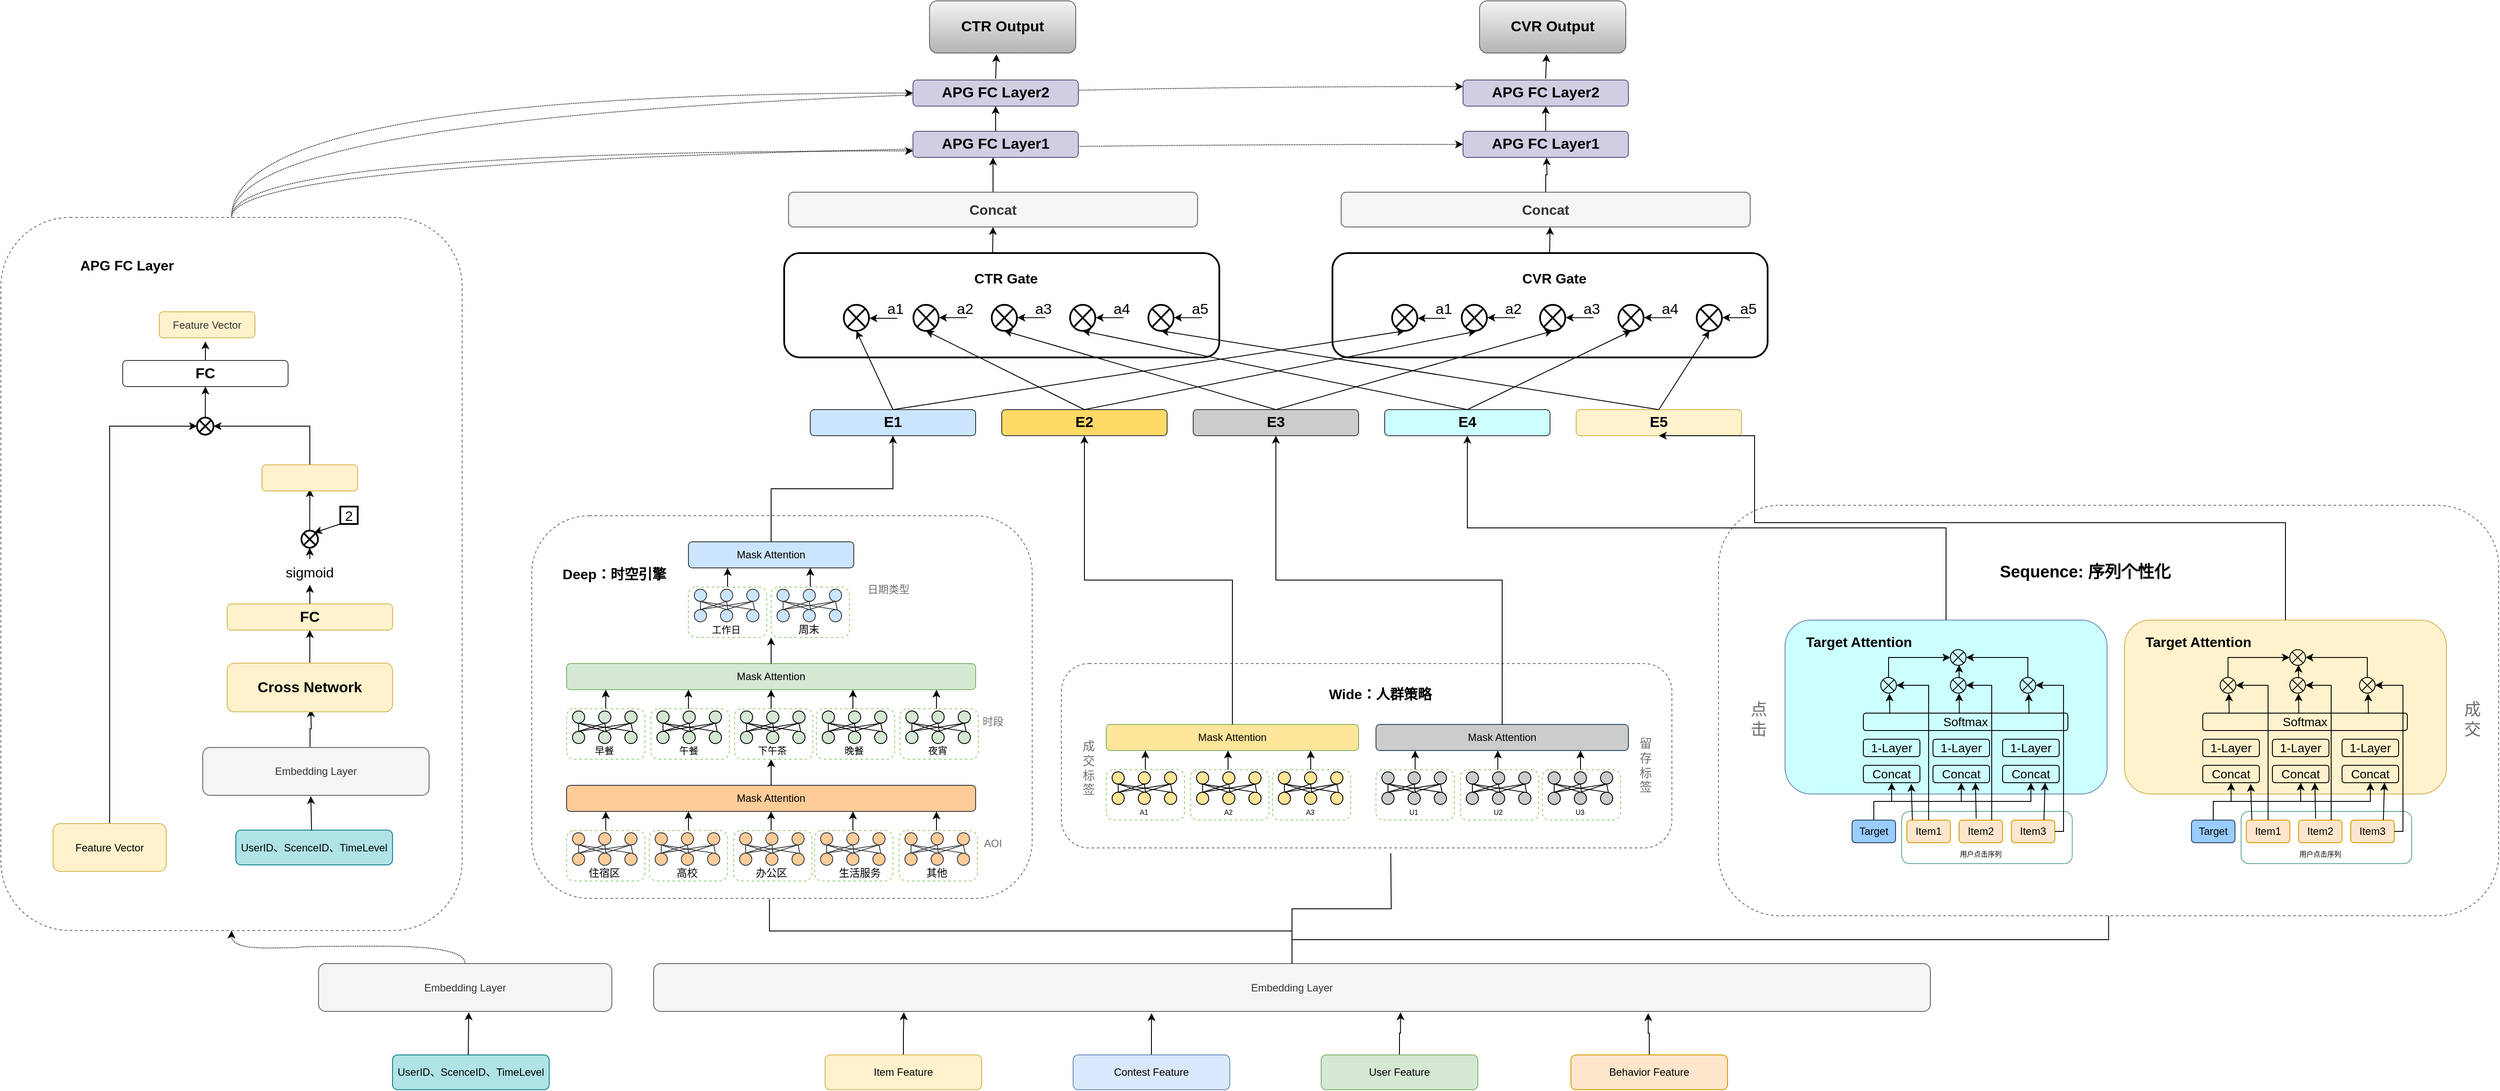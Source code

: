 <mxfile version="20.2.8" type="github">
  <diagram id="gVGoB8mBRiDjLT4_3vA2" name="第 1 页">
    <mxGraphModel dx="3295" dy="2707" grid="1" gridSize="10" guides="1" tooltips="1" connect="1" arrows="1" fold="1" page="1" pageScale="1" pageWidth="827" pageHeight="1169" math="0" shadow="0">
      <root>
        <mxCell id="0" />
        <mxCell id="1" parent="0" />
        <mxCell id="jzQM18PJCZF6FeOZLVCX-1" style="edgeStyle=orthogonalEdgeStyle;rounded=0;orthogonalLoop=1;jettySize=auto;html=1;exitX=0.5;exitY=0;exitDx=0;exitDy=0;entryX=0;entryY=0.75;entryDx=0;entryDy=0;dashed=1;dashPattern=1 1;curved=1;" edge="1" parent="1" source="jzQM18PJCZF6FeOZLVCX-5" target="jzQM18PJCZF6FeOZLVCX-577">
          <mxGeometry relative="1" as="geometry" />
        </mxCell>
        <mxCell id="jzQM18PJCZF6FeOZLVCX-2" style="edgeStyle=orthogonalEdgeStyle;rounded=0;orthogonalLoop=1;jettySize=auto;html=1;exitX=0.5;exitY=0;exitDx=0;exitDy=0;entryX=0;entryY=0.5;entryDx=0;entryDy=0;dashed=1;dashPattern=1 1;curved=1;" edge="1" parent="1" source="jzQM18PJCZF6FeOZLVCX-5" target="jzQM18PJCZF6FeOZLVCX-578">
          <mxGeometry relative="1" as="geometry" />
        </mxCell>
        <mxCell id="jzQM18PJCZF6FeOZLVCX-3" style="edgeStyle=orthogonalEdgeStyle;rounded=0;orthogonalLoop=1;jettySize=auto;html=1;exitX=0.5;exitY=0;exitDx=0;exitDy=0;entryX=0;entryY=0.25;entryDx=0;entryDy=0;dashed=1;dashPattern=1 1;curved=1;" edge="1" parent="1" source="jzQM18PJCZF6FeOZLVCX-5" target="jzQM18PJCZF6FeOZLVCX-583">
          <mxGeometry relative="1" as="geometry" />
        </mxCell>
        <mxCell id="jzQM18PJCZF6FeOZLVCX-4" style="edgeStyle=orthogonalEdgeStyle;rounded=0;orthogonalLoop=1;jettySize=auto;html=1;exitX=0.5;exitY=0;exitDx=0;exitDy=0;entryX=0;entryY=0.5;entryDx=0;entryDy=0;dashed=1;dashPattern=1 1;curved=1;" edge="1" parent="1" source="jzQM18PJCZF6FeOZLVCX-5" target="jzQM18PJCZF6FeOZLVCX-582">
          <mxGeometry relative="1" as="geometry" />
        </mxCell>
        <mxCell id="jzQM18PJCZF6FeOZLVCX-5" value="" style="rounded=1;whiteSpace=wrap;html=1;dashed=1;strokeColor=#707070;fontSize=16;fontColor=#000000;" vertex="1" parent="1">
          <mxGeometry x="-760" y="-51" width="530" height="820" as="geometry" />
        </mxCell>
        <mxCell id="jzQM18PJCZF6FeOZLVCX-6" value="" style="rounded=1;whiteSpace=wrap;html=1;strokeColor=#000000;fontSize=16;fillColor=default;strokeWidth=2;" vertex="1" parent="1">
          <mxGeometry x="140" y="-10" width="500" height="120" as="geometry" />
        </mxCell>
        <mxCell id="jzQM18PJCZF6FeOZLVCX-7" value="" style="rounded=1;whiteSpace=wrap;html=1;dashed=1;strokeColor=#707070;fontSize=16;fontColor=#000000;" vertex="1" parent="1">
          <mxGeometry x="1213.5" y="280" width="896.5" height="472" as="geometry" />
        </mxCell>
        <mxCell id="jzQM18PJCZF6FeOZLVCX-8" value="" style="rounded=1;whiteSpace=wrap;html=1;strokeColor=#6c8ebf;fontSize=16;fillColor=#CCFFFF;" vertex="1" parent="1">
          <mxGeometry x="1290" y="412" width="370" height="200" as="geometry" />
        </mxCell>
        <mxCell id="jzQM18PJCZF6FeOZLVCX-9" value="" style="rounded=1;whiteSpace=wrap;html=1;labelBorderColor=default;strokeColor=#67AB9F;fontSize=14;fontColor=#000000;fillColor=none;" vertex="1" parent="1">
          <mxGeometry x="1424" y="632" width="196" height="60" as="geometry" />
        </mxCell>
        <mxCell id="jzQM18PJCZF6FeOZLVCX-10" value="" style="rounded=1;whiteSpace=wrap;html=1;dashed=1;strokeColor=#707070;fontSize=16;fontColor=#000000;" vertex="1" parent="1">
          <mxGeometry x="458.5" y="462" width="701.5" height="212" as="geometry" />
        </mxCell>
        <mxCell id="jzQM18PJCZF6FeOZLVCX-11" value="" style="rounded=1;whiteSpace=wrap;html=1;dashed=1;strokeColor=#707070;fontSize=16;fontColor=#000000;" vertex="1" parent="1">
          <mxGeometry x="-150" y="292" width="575" height="440" as="geometry" />
        </mxCell>
        <mxCell id="jzQM18PJCZF6FeOZLVCX-12" style="edgeStyle=orthogonalEdgeStyle;rounded=0;orthogonalLoop=1;jettySize=auto;html=1;exitX=0.5;exitY=0;exitDx=0;exitDy=0;entryX=0.196;entryY=1.018;entryDx=0;entryDy=0;entryPerimeter=0;" edge="1" parent="1" source="jzQM18PJCZF6FeOZLVCX-13" target="jzQM18PJCZF6FeOZLVCX-20">
          <mxGeometry relative="1" as="geometry" />
        </mxCell>
        <mxCell id="jzQM18PJCZF6FeOZLVCX-13" value="Item Feature" style="rounded=1;whiteSpace=wrap;html=1;fillColor=#fff2cc;strokeColor=#d6b656;" vertex="1" parent="1">
          <mxGeometry x="187" y="912" width="180" height="40" as="geometry" />
        </mxCell>
        <mxCell id="jzQM18PJCZF6FeOZLVCX-14" style="edgeStyle=orthogonalEdgeStyle;rounded=0;orthogonalLoop=1;jettySize=auto;html=1;exitX=0.5;exitY=0;exitDx=0;exitDy=0;entryX=0.39;entryY=1.036;entryDx=0;entryDy=0;entryPerimeter=0;" edge="1" parent="1" source="jzQM18PJCZF6FeOZLVCX-15" target="jzQM18PJCZF6FeOZLVCX-20">
          <mxGeometry relative="1" as="geometry" />
        </mxCell>
        <mxCell id="jzQM18PJCZF6FeOZLVCX-15" value="Contest Feature" style="rounded=1;whiteSpace=wrap;html=1;fillColor=#dae8fc;strokeColor=#6c8ebf;" vertex="1" parent="1">
          <mxGeometry x="472" y="912" width="180" height="40" as="geometry" />
        </mxCell>
        <mxCell id="jzQM18PJCZF6FeOZLVCX-16" style="edgeStyle=orthogonalEdgeStyle;rounded=0;orthogonalLoop=1;jettySize=auto;html=1;exitX=0.5;exitY=0;exitDx=0;exitDy=0;entryX=0.585;entryY=1.018;entryDx=0;entryDy=0;entryPerimeter=0;" edge="1" parent="1" source="jzQM18PJCZF6FeOZLVCX-17" target="jzQM18PJCZF6FeOZLVCX-20">
          <mxGeometry relative="1" as="geometry" />
        </mxCell>
        <mxCell id="jzQM18PJCZF6FeOZLVCX-17" value="User Feature" style="rounded=1;whiteSpace=wrap;html=1;fillColor=#d5e8d4;strokeColor=#82b366;" vertex="1" parent="1">
          <mxGeometry x="757" y="912" width="180" height="40" as="geometry" />
        </mxCell>
        <mxCell id="jzQM18PJCZF6FeOZLVCX-18" style="edgeStyle=orthogonalEdgeStyle;rounded=0;orthogonalLoop=1;jettySize=auto;html=1;exitX=0.5;exitY=0;exitDx=0;exitDy=0;entryX=0.779;entryY=1.036;entryDx=0;entryDy=0;entryPerimeter=0;" edge="1" parent="1" source="jzQM18PJCZF6FeOZLVCX-19" target="jzQM18PJCZF6FeOZLVCX-20">
          <mxGeometry relative="1" as="geometry" />
        </mxCell>
        <mxCell id="jzQM18PJCZF6FeOZLVCX-19" value="Behavior Feature" style="rounded=1;whiteSpace=wrap;html=1;fillColor=#ffe6cc;strokeColor=#d79b00;" vertex="1" parent="1">
          <mxGeometry x="1044" y="912" width="180" height="40" as="geometry" />
        </mxCell>
        <mxCell id="jzQM18PJCZF6FeOZLVCX-20" value="Embedding Layer" style="rounded=1;whiteSpace=wrap;html=1;fillColor=#f5f5f5;fontColor=#333333;strokeColor=#666666;" vertex="1" parent="1">
          <mxGeometry x="-10" y="807" width="1467" height="55" as="geometry" />
        </mxCell>
        <mxCell id="jzQM18PJCZF6FeOZLVCX-21" value="Mask Attention" style="rounded=1;whiteSpace=wrap;html=1;fillColor=#d5e8d4;strokeColor=#82b366;" vertex="1" parent="1">
          <mxGeometry x="-110" y="462" width="470" height="30" as="geometry" />
        </mxCell>
        <mxCell id="jzQM18PJCZF6FeOZLVCX-22" value="" style="endArrow=classic;html=1;rounded=0;exitX=0.5;exitY=0;exitDx=0;exitDy=0;" edge="1" parent="1" source="jzQM18PJCZF6FeOZLVCX-83">
          <mxGeometry width="50" height="50" relative="1" as="geometry">
            <mxPoint x="-70" y="514" as="sourcePoint" />
            <mxPoint x="-65.0" y="492" as="targetPoint" />
          </mxGeometry>
        </mxCell>
        <mxCell id="jzQM18PJCZF6FeOZLVCX-23" value="" style="endArrow=classic;html=1;rounded=0;exitX=0.5;exitY=0;exitDx=0;exitDy=0;" edge="1" parent="1">
          <mxGeometry width="50" height="50" relative="1" as="geometry">
            <mxPoint x="125.0" y="514" as="sourcePoint" />
            <mxPoint x="125.0" y="492" as="targetPoint" />
          </mxGeometry>
        </mxCell>
        <mxCell id="jzQM18PJCZF6FeOZLVCX-24" value="" style="endArrow=classic;html=1;rounded=0;exitX=0.5;exitY=0;exitDx=0;exitDy=0;" edge="1" parent="1">
          <mxGeometry width="50" height="50" relative="1" as="geometry">
            <mxPoint x="219" y="514" as="sourcePoint" />
            <mxPoint x="219" y="492" as="targetPoint" />
          </mxGeometry>
        </mxCell>
        <mxCell id="jzQM18PJCZF6FeOZLVCX-25" value="" style="endArrow=classic;html=1;rounded=0;exitX=0.5;exitY=0;exitDx=0;exitDy=0;" edge="1" parent="1">
          <mxGeometry width="50" height="50" relative="1" as="geometry">
            <mxPoint x="315" y="514" as="sourcePoint" />
            <mxPoint x="315" y="492" as="targetPoint" />
          </mxGeometry>
        </mxCell>
        <mxCell id="jzQM18PJCZF6FeOZLVCX-26" value="" style="endArrow=classic;html=1;rounded=0;exitX=0.5;exitY=0;exitDx=0;exitDy=0;" edge="1" parent="1">
          <mxGeometry width="50" height="50" relative="1" as="geometry">
            <mxPoint x="30.0" y="514" as="sourcePoint" />
            <mxPoint x="30.0" y="492" as="targetPoint" />
          </mxGeometry>
        </mxCell>
        <mxCell id="jzQM18PJCZF6FeOZLVCX-27" value="&lt;font color=&quot;#707070&quot;&gt;时段&lt;/font&gt;" style="text;html=1;strokeColor=none;fillColor=none;align=center;verticalAlign=middle;whiteSpace=wrap;rounded=0;dashed=1;opacity=1;" vertex="1" parent="1">
          <mxGeometry x="350" y="514" width="60" height="30" as="geometry" />
        </mxCell>
        <mxCell id="jzQM18PJCZF6FeOZLVCX-28" value="Mask Attention" style="rounded=1;whiteSpace=wrap;html=1;fillColor=#ffcc99;strokeColor=#36393d;" vertex="1" parent="1">
          <mxGeometry x="-110" y="602" width="470" height="30" as="geometry" />
        </mxCell>
        <mxCell id="jzQM18PJCZF6FeOZLVCX-29" value="" style="endArrow=classic;html=1;rounded=0;exitX=0.5;exitY=0;exitDx=0;exitDy=0;" edge="1" parent="1" source="jzQM18PJCZF6FeOZLVCX-168">
          <mxGeometry width="50" height="50" relative="1" as="geometry">
            <mxPoint x="-70" y="654" as="sourcePoint" />
            <mxPoint x="-65.0" y="632" as="targetPoint" />
          </mxGeometry>
        </mxCell>
        <mxCell id="jzQM18PJCZF6FeOZLVCX-30" value="" style="endArrow=classic;html=1;rounded=0;exitX=0.5;exitY=0;exitDx=0;exitDy=0;" edge="1" parent="1">
          <mxGeometry width="50" height="50" relative="1" as="geometry">
            <mxPoint x="125.0" y="654" as="sourcePoint" />
            <mxPoint x="125.0" y="632" as="targetPoint" />
          </mxGeometry>
        </mxCell>
        <mxCell id="jzQM18PJCZF6FeOZLVCX-31" value="" style="endArrow=classic;html=1;rounded=0;exitX=0.5;exitY=0;exitDx=0;exitDy=0;" edge="1" parent="1">
          <mxGeometry width="50" height="50" relative="1" as="geometry">
            <mxPoint x="219" y="654" as="sourcePoint" />
            <mxPoint x="219" y="632" as="targetPoint" />
          </mxGeometry>
        </mxCell>
        <mxCell id="jzQM18PJCZF6FeOZLVCX-32" value="" style="endArrow=classic;html=1;rounded=0;exitX=0.5;exitY=0;exitDx=0;exitDy=0;" edge="1" parent="1">
          <mxGeometry width="50" height="50" relative="1" as="geometry">
            <mxPoint x="315" y="654" as="sourcePoint" />
            <mxPoint x="315" y="632" as="targetPoint" />
          </mxGeometry>
        </mxCell>
        <mxCell id="jzQM18PJCZF6FeOZLVCX-33" value="" style="endArrow=classic;html=1;rounded=0;exitX=0.5;exitY=0;exitDx=0;exitDy=0;" edge="1" parent="1">
          <mxGeometry width="50" height="50" relative="1" as="geometry">
            <mxPoint x="30.0" y="654" as="sourcePoint" />
            <mxPoint x="30.0" y="632" as="targetPoint" />
          </mxGeometry>
        </mxCell>
        <mxCell id="jzQM18PJCZF6FeOZLVCX-34" value="&lt;font color=&quot;#707070&quot;&gt;AOI&lt;/font&gt;" style="text;html=1;strokeColor=none;fillColor=none;align=center;verticalAlign=middle;whiteSpace=wrap;rounded=0;dashed=1;opacity=1;" vertex="1" parent="1">
          <mxGeometry x="350" y="654" width="60" height="30" as="geometry" />
        </mxCell>
        <mxCell id="jzQM18PJCZF6FeOZLVCX-35" value="" style="endArrow=classic;html=1;rounded=0;exitX=0.5;exitY=0;exitDx=0;exitDy=0;" edge="1" parent="1" source="jzQM18PJCZF6FeOZLVCX-28">
          <mxGeometry width="50" height="50" relative="1" as="geometry">
            <mxPoint x="125" y="594" as="sourcePoint" />
            <mxPoint x="125.0" y="572" as="targetPoint" />
          </mxGeometry>
        </mxCell>
        <mxCell id="jzQM18PJCZF6FeOZLVCX-36" value="Mask Attention" style="rounded=1;whiteSpace=wrap;html=1;fillColor=#cce5ff;strokeColor=#36393d;" vertex="1" parent="1">
          <mxGeometry x="30" y="322" width="190" height="30" as="geometry" />
        </mxCell>
        <mxCell id="jzQM18PJCZF6FeOZLVCX-37" value="" style="endArrow=classic;html=1;rounded=0;exitX=0.5;exitY=0;exitDx=0;exitDy=0;" edge="1" parent="1" source="jzQM18PJCZF6FeOZLVCX-65">
          <mxGeometry width="50" height="50" relative="1" as="geometry">
            <mxPoint x="70" y="374" as="sourcePoint" />
            <mxPoint x="75.0" y="352" as="targetPoint" />
          </mxGeometry>
        </mxCell>
        <mxCell id="jzQM18PJCZF6FeOZLVCX-38" value="" style="endArrow=classic;html=1;rounded=0;exitX=0.5;exitY=0;exitDx=0;exitDy=0;" edge="1" parent="1">
          <mxGeometry width="50" height="50" relative="1" as="geometry">
            <mxPoint x="170.0" y="374" as="sourcePoint" />
            <mxPoint x="170.0" y="352" as="targetPoint" />
          </mxGeometry>
        </mxCell>
        <mxCell id="jzQM18PJCZF6FeOZLVCX-39" value="" style="endArrow=classic;html=1;rounded=0;exitX=0.5;exitY=0;exitDx=0;exitDy=0;" edge="1" parent="1">
          <mxGeometry width="50" height="50" relative="1" as="geometry">
            <mxPoint x="125.0" y="462" as="sourcePoint" />
            <mxPoint x="125.0" y="432" as="targetPoint" />
          </mxGeometry>
        </mxCell>
        <mxCell id="jzQM18PJCZF6FeOZLVCX-40" value="&lt;font color=&quot;#707070&quot;&gt;日期类型&lt;/font&gt;" style="text;html=1;strokeColor=none;fillColor=none;align=center;verticalAlign=middle;whiteSpace=wrap;rounded=0;dashed=1;opacity=1;" vertex="1" parent="1">
          <mxGeometry x="230" y="362" width="60" height="30" as="geometry" />
        </mxCell>
        <mxCell id="jzQM18PJCZF6FeOZLVCX-41" value="&lt;font size=&quot;1&quot; color=&quot;#000000&quot;&gt;&lt;b style=&quot;font-size: 16px;&quot;&gt;Deep：时空引擎&lt;/b&gt;&lt;/font&gt;" style="text;html=1;strokeColor=none;fillColor=none;align=center;verticalAlign=middle;whiteSpace=wrap;rounded=0;dashed=1;fontColor=#707070;opacity=1;" vertex="1" parent="1">
          <mxGeometry x="-120" y="344" width="130" height="30" as="geometry" />
        </mxCell>
        <mxCell id="jzQM18PJCZF6FeOZLVCX-42" value="Mask Attention" style="rounded=1;whiteSpace=wrap;html=1;fillColor=#FFE599;strokeColor=#82b366;" vertex="1" parent="1">
          <mxGeometry x="510" y="532" width="290" height="30" as="geometry" />
        </mxCell>
        <mxCell id="jzQM18PJCZF6FeOZLVCX-43" value="" style="endArrow=classic;html=1;rounded=0;exitX=0.5;exitY=0;exitDx=0;exitDy=0;" edge="1" parent="1" source="jzQM18PJCZF6FeOZLVCX-258">
          <mxGeometry width="50" height="50" relative="1" as="geometry">
            <mxPoint x="550" y="584" as="sourcePoint" />
            <mxPoint x="555" y="562" as="targetPoint" />
          </mxGeometry>
        </mxCell>
        <mxCell id="jzQM18PJCZF6FeOZLVCX-44" value="" style="endArrow=classic;html=1;rounded=0;exitX=0.5;exitY=0;exitDx=0;exitDy=0;" edge="1" parent="1">
          <mxGeometry width="50" height="50" relative="1" as="geometry">
            <mxPoint x="745" y="584" as="sourcePoint" />
            <mxPoint x="745" y="562" as="targetPoint" />
          </mxGeometry>
        </mxCell>
        <mxCell id="jzQM18PJCZF6FeOZLVCX-45" value="" style="endArrow=classic;html=1;rounded=0;exitX=0.5;exitY=0;exitDx=0;exitDy=0;" edge="1" parent="1">
          <mxGeometry width="50" height="50" relative="1" as="geometry">
            <mxPoint x="650" y="584" as="sourcePoint" />
            <mxPoint x="650" y="562" as="targetPoint" />
          </mxGeometry>
        </mxCell>
        <mxCell id="jzQM18PJCZF6FeOZLVCX-46" value="" style="group" vertex="1" connectable="0" parent="1">
          <mxGeometry x="125" y="374" width="90" height="58" as="geometry" />
        </mxCell>
        <mxCell id="jzQM18PJCZF6FeOZLVCX-47" value="" style="rounded=1;whiteSpace=wrap;html=1;dashed=1;strokeColor=#97D077;" vertex="1" parent="jzQM18PJCZF6FeOZLVCX-46">
          <mxGeometry width="90" height="58" as="geometry" />
        </mxCell>
        <mxCell id="jzQM18PJCZF6FeOZLVCX-48" value="" style="group" vertex="1" connectable="0" parent="jzQM18PJCZF6FeOZLVCX-46">
          <mxGeometry x="6.759" y="2.5" width="78.261" height="37.5" as="geometry" />
        </mxCell>
        <mxCell id="jzQM18PJCZF6FeOZLVCX-49" value="" style="ellipse;whiteSpace=wrap;html=1;aspect=fixed;fillColor=#cce5ff;strokeColor=#36393d;" vertex="1" parent="jzQM18PJCZF6FeOZLVCX-48">
          <mxGeometry width="14.062" height="14.062" as="geometry" />
        </mxCell>
        <mxCell id="jzQM18PJCZF6FeOZLVCX-50" value="" style="ellipse;whiteSpace=wrap;html=1;aspect=fixed;fillColor=#cce5ff;strokeColor=#36393d;" vertex="1" parent="jzQM18PJCZF6FeOZLVCX-48">
          <mxGeometry x="60.201" width="14.062" height="14.062" as="geometry" />
        </mxCell>
        <mxCell id="jzQM18PJCZF6FeOZLVCX-51" value="" style="ellipse;whiteSpace=wrap;html=1;aspect=fixed;fillColor=#cce5ff;strokeColor=#36393d;" vertex="1" parent="jzQM18PJCZF6FeOZLVCX-48">
          <mxGeometry x="30.1" width="14.062" height="14.062" as="geometry" />
        </mxCell>
        <mxCell id="jzQM18PJCZF6FeOZLVCX-52" value="" style="ellipse;whiteSpace=wrap;html=1;aspect=fixed;fillColor=#cce5ff;strokeColor=#36393d;" vertex="1" parent="jzQM18PJCZF6FeOZLVCX-48">
          <mxGeometry y="23.438" width="14.062" height="14.062" as="geometry" />
        </mxCell>
        <mxCell id="jzQM18PJCZF6FeOZLVCX-53" value="" style="ellipse;whiteSpace=wrap;html=1;aspect=fixed;fillColor=#cce5ff;strokeColor=#36393d;" vertex="1" parent="jzQM18PJCZF6FeOZLVCX-48">
          <mxGeometry x="60.201" y="23.438" width="14.062" height="14.062" as="geometry" />
        </mxCell>
        <mxCell id="jzQM18PJCZF6FeOZLVCX-54" value="" style="ellipse;whiteSpace=wrap;html=1;aspect=fixed;fillColor=#cce5ff;strokeColor=#36393d;" vertex="1" parent="jzQM18PJCZF6FeOZLVCX-48">
          <mxGeometry x="30.1" y="23.438" width="14.062" height="14.062" as="geometry" />
        </mxCell>
        <mxCell id="jzQM18PJCZF6FeOZLVCX-55" value="" style="endArrow=none;html=1;rounded=0;entryX=0.5;entryY=0;entryDx=0;entryDy=0;exitX=0.5;exitY=1;exitDx=0;exitDy=0;fillColor=#cce5ff;strokeColor=#36393d;" edge="1" parent="jzQM18PJCZF6FeOZLVCX-48" source="jzQM18PJCZF6FeOZLVCX-49" target="jzQM18PJCZF6FeOZLVCX-52">
          <mxGeometry width="50" height="50" relative="1" as="geometry">
            <mxPoint x="-36.12" y="65.625" as="sourcePoint" />
            <mxPoint x="-6.02" y="42.188" as="targetPoint" />
          </mxGeometry>
        </mxCell>
        <mxCell id="jzQM18PJCZF6FeOZLVCX-56" value="" style="endArrow=none;html=1;rounded=0;entryX=0.5;entryY=1;entryDx=0;entryDy=0;exitX=0.5;exitY=0;exitDx=0;exitDy=0;fillColor=#cce5ff;strokeColor=#36393d;" edge="1" parent="jzQM18PJCZF6FeOZLVCX-48" source="jzQM18PJCZF6FeOZLVCX-54" target="jzQM18PJCZF6FeOZLVCX-49">
          <mxGeometry width="50" height="50" relative="1" as="geometry">
            <mxPoint x="6.02" y="79.688" as="sourcePoint" />
            <mxPoint x="36.12" y="56.25" as="targetPoint" />
          </mxGeometry>
        </mxCell>
        <mxCell id="jzQM18PJCZF6FeOZLVCX-57" value="" style="endArrow=none;html=1;rounded=0;entryX=0.5;entryY=1;entryDx=0;entryDy=0;exitX=0.5;exitY=0;exitDx=0;exitDy=0;fillColor=#cce5ff;strokeColor=#36393d;" edge="1" parent="jzQM18PJCZF6FeOZLVCX-48" source="jzQM18PJCZF6FeOZLVCX-53" target="jzQM18PJCZF6FeOZLVCX-49">
          <mxGeometry width="50" height="50" relative="1" as="geometry">
            <mxPoint x="6.02" y="79.688" as="sourcePoint" />
            <mxPoint x="36.12" y="56.25" as="targetPoint" />
          </mxGeometry>
        </mxCell>
        <mxCell id="jzQM18PJCZF6FeOZLVCX-58" value="" style="endArrow=none;html=1;rounded=0;entryX=0.5;entryY=1;entryDx=0;entryDy=0;fillColor=#cce5ff;strokeColor=#36393d;" edge="1" parent="jzQM18PJCZF6FeOZLVCX-48" target="jzQM18PJCZF6FeOZLVCX-51">
          <mxGeometry width="50" height="50" relative="1" as="geometry">
            <mxPoint x="38.419" y="23.75" as="sourcePoint" />
            <mxPoint x="-6.02" y="60.938" as="targetPoint" />
          </mxGeometry>
        </mxCell>
        <mxCell id="jzQM18PJCZF6FeOZLVCX-59" value="" style="endArrow=none;html=1;rounded=0;entryX=0.5;entryY=1;entryDx=0;entryDy=0;fillColor=#cce5ff;strokeColor=#36393d;" edge="1" parent="jzQM18PJCZF6FeOZLVCX-48" target="jzQM18PJCZF6FeOZLVCX-50">
          <mxGeometry width="50" height="50" relative="1" as="geometry">
            <mxPoint x="69.231" y="23.438" as="sourcePoint" />
            <mxPoint x="108.361" y="56.25" as="targetPoint" />
            <Array as="points">
              <mxPoint x="68.3" y="23.75" />
            </Array>
          </mxGeometry>
        </mxCell>
        <mxCell id="jzQM18PJCZF6FeOZLVCX-60" value="" style="endArrow=none;html=1;rounded=0;entryX=0.5;entryY=1;entryDx=0;entryDy=0;exitX=0.5;exitY=0;exitDx=0;exitDy=0;fillColor=#cce5ff;strokeColor=#36393d;" edge="1" parent="jzQM18PJCZF6FeOZLVCX-48" source="jzQM18PJCZF6FeOZLVCX-52" target="jzQM18PJCZF6FeOZLVCX-51">
          <mxGeometry width="50" height="50" relative="1" as="geometry">
            <mxPoint x="30.1" y="75" as="sourcePoint" />
            <mxPoint x="60.201" y="51.562" as="targetPoint" />
          </mxGeometry>
        </mxCell>
        <mxCell id="jzQM18PJCZF6FeOZLVCX-61" value="" style="endArrow=none;html=1;rounded=0;entryX=0.5;entryY=1;entryDx=0;entryDy=0;exitX=0.5;exitY=0;exitDx=0;exitDy=0;fillColor=#cce5ff;strokeColor=#36393d;" edge="1" parent="jzQM18PJCZF6FeOZLVCX-48" source="jzQM18PJCZF6FeOZLVCX-52" target="jzQM18PJCZF6FeOZLVCX-50">
          <mxGeometry width="50" height="50" relative="1" as="geometry">
            <mxPoint x="42.14" y="84.375" as="sourcePoint" />
            <mxPoint x="72.241" y="60.938" as="targetPoint" />
          </mxGeometry>
        </mxCell>
        <mxCell id="jzQM18PJCZF6FeOZLVCX-62" value="" style="endArrow=none;html=1;rounded=0;entryX=0.5;entryY=1;entryDx=0;entryDy=0;exitX=0.5;exitY=0;exitDx=0;exitDy=0;fillColor=#cce5ff;strokeColor=#36393d;" edge="1" parent="jzQM18PJCZF6FeOZLVCX-48" source="jzQM18PJCZF6FeOZLVCX-54" target="jzQM18PJCZF6FeOZLVCX-50">
          <mxGeometry width="50" height="50" relative="1" as="geometry">
            <mxPoint x="36.12" y="70.312" as="sourcePoint" />
            <mxPoint x="66.221" y="46.875" as="targetPoint" />
          </mxGeometry>
        </mxCell>
        <mxCell id="jzQM18PJCZF6FeOZLVCX-63" value="周末" style="text;html=1;strokeColor=none;fillColor=none;align=center;verticalAlign=middle;whiteSpace=wrap;rounded=0;" vertex="1" parent="jzQM18PJCZF6FeOZLVCX-46">
          <mxGeometry x="24.19" y="45.75" width="39.13" height="6.25" as="geometry" />
        </mxCell>
        <mxCell id="jzQM18PJCZF6FeOZLVCX-64" value="" style="group" vertex="1" connectable="0" parent="1">
          <mxGeometry x="30" y="374" width="90" height="58" as="geometry" />
        </mxCell>
        <mxCell id="jzQM18PJCZF6FeOZLVCX-65" value="" style="rounded=1;whiteSpace=wrap;html=1;dashed=1;strokeColor=#97D077;" vertex="1" parent="jzQM18PJCZF6FeOZLVCX-64">
          <mxGeometry width="90" height="58" as="geometry" />
        </mxCell>
        <mxCell id="jzQM18PJCZF6FeOZLVCX-66" value="" style="group" vertex="1" connectable="0" parent="jzQM18PJCZF6FeOZLVCX-64">
          <mxGeometry x="6.759" y="2.5" width="78.261" height="37.5" as="geometry" />
        </mxCell>
        <mxCell id="jzQM18PJCZF6FeOZLVCX-67" value="" style="ellipse;whiteSpace=wrap;html=1;aspect=fixed;fillColor=#cce5ff;strokeColor=#36393d;" vertex="1" parent="jzQM18PJCZF6FeOZLVCX-66">
          <mxGeometry width="14.062" height="14.062" as="geometry" />
        </mxCell>
        <mxCell id="jzQM18PJCZF6FeOZLVCX-68" value="" style="ellipse;whiteSpace=wrap;html=1;aspect=fixed;fillColor=#cce5ff;strokeColor=#36393d;" vertex="1" parent="jzQM18PJCZF6FeOZLVCX-66">
          <mxGeometry x="60.201" width="14.062" height="14.062" as="geometry" />
        </mxCell>
        <mxCell id="jzQM18PJCZF6FeOZLVCX-69" value="" style="ellipse;whiteSpace=wrap;html=1;aspect=fixed;fillColor=#cce5ff;strokeColor=#36393d;" vertex="1" parent="jzQM18PJCZF6FeOZLVCX-66">
          <mxGeometry x="30.1" width="14.062" height="14.062" as="geometry" />
        </mxCell>
        <mxCell id="jzQM18PJCZF6FeOZLVCX-70" value="" style="ellipse;whiteSpace=wrap;html=1;aspect=fixed;fillColor=#cce5ff;strokeColor=#36393d;" vertex="1" parent="jzQM18PJCZF6FeOZLVCX-66">
          <mxGeometry y="23.438" width="14.062" height="14.062" as="geometry" />
        </mxCell>
        <mxCell id="jzQM18PJCZF6FeOZLVCX-71" value="" style="ellipse;whiteSpace=wrap;html=1;aspect=fixed;fillColor=#cce5ff;strokeColor=#36393d;" vertex="1" parent="jzQM18PJCZF6FeOZLVCX-66">
          <mxGeometry x="60.201" y="23.438" width="14.062" height="14.062" as="geometry" />
        </mxCell>
        <mxCell id="jzQM18PJCZF6FeOZLVCX-72" value="" style="ellipse;whiteSpace=wrap;html=1;aspect=fixed;fillColor=#cce5ff;strokeColor=#36393d;" vertex="1" parent="jzQM18PJCZF6FeOZLVCX-66">
          <mxGeometry x="30.1" y="23.438" width="14.062" height="14.062" as="geometry" />
        </mxCell>
        <mxCell id="jzQM18PJCZF6FeOZLVCX-73" value="" style="endArrow=none;html=1;rounded=0;entryX=0.5;entryY=0;entryDx=0;entryDy=0;exitX=0.5;exitY=1;exitDx=0;exitDy=0;fillColor=#cce5ff;strokeColor=#36393d;" edge="1" parent="jzQM18PJCZF6FeOZLVCX-66" source="jzQM18PJCZF6FeOZLVCX-67" target="jzQM18PJCZF6FeOZLVCX-70">
          <mxGeometry width="50" height="50" relative="1" as="geometry">
            <mxPoint x="-36.12" y="65.625" as="sourcePoint" />
            <mxPoint x="-6.02" y="42.188" as="targetPoint" />
          </mxGeometry>
        </mxCell>
        <mxCell id="jzQM18PJCZF6FeOZLVCX-74" value="" style="endArrow=none;html=1;rounded=0;entryX=0.5;entryY=1;entryDx=0;entryDy=0;exitX=0.5;exitY=0;exitDx=0;exitDy=0;fillColor=#cce5ff;strokeColor=#36393d;" edge="1" parent="jzQM18PJCZF6FeOZLVCX-66" source="jzQM18PJCZF6FeOZLVCX-72" target="jzQM18PJCZF6FeOZLVCX-67">
          <mxGeometry width="50" height="50" relative="1" as="geometry">
            <mxPoint x="6.02" y="79.688" as="sourcePoint" />
            <mxPoint x="36.12" y="56.25" as="targetPoint" />
          </mxGeometry>
        </mxCell>
        <mxCell id="jzQM18PJCZF6FeOZLVCX-75" value="" style="endArrow=none;html=1;rounded=0;entryX=0.5;entryY=1;entryDx=0;entryDy=0;exitX=0.5;exitY=0;exitDx=0;exitDy=0;fillColor=#cce5ff;strokeColor=#36393d;" edge="1" parent="jzQM18PJCZF6FeOZLVCX-66" source="jzQM18PJCZF6FeOZLVCX-71" target="jzQM18PJCZF6FeOZLVCX-67">
          <mxGeometry width="50" height="50" relative="1" as="geometry">
            <mxPoint x="6.02" y="79.688" as="sourcePoint" />
            <mxPoint x="36.12" y="56.25" as="targetPoint" />
          </mxGeometry>
        </mxCell>
        <mxCell id="jzQM18PJCZF6FeOZLVCX-76" value="" style="endArrow=none;html=1;rounded=0;entryX=0.5;entryY=1;entryDx=0;entryDy=0;fillColor=#cce5ff;strokeColor=#36393d;" edge="1" parent="jzQM18PJCZF6FeOZLVCX-66" target="jzQM18PJCZF6FeOZLVCX-69">
          <mxGeometry width="50" height="50" relative="1" as="geometry">
            <mxPoint x="38.419" y="23.75" as="sourcePoint" />
            <mxPoint x="-6.02" y="60.938" as="targetPoint" />
          </mxGeometry>
        </mxCell>
        <mxCell id="jzQM18PJCZF6FeOZLVCX-77" value="" style="endArrow=none;html=1;rounded=0;entryX=0.5;entryY=1;entryDx=0;entryDy=0;fillColor=#cce5ff;strokeColor=#36393d;" edge="1" parent="jzQM18PJCZF6FeOZLVCX-66" target="jzQM18PJCZF6FeOZLVCX-68">
          <mxGeometry width="50" height="50" relative="1" as="geometry">
            <mxPoint x="69.231" y="23.438" as="sourcePoint" />
            <mxPoint x="108.361" y="56.25" as="targetPoint" />
            <Array as="points">
              <mxPoint x="68.3" y="23.75" />
            </Array>
          </mxGeometry>
        </mxCell>
        <mxCell id="jzQM18PJCZF6FeOZLVCX-78" value="" style="endArrow=none;html=1;rounded=0;entryX=0.5;entryY=1;entryDx=0;entryDy=0;exitX=0.5;exitY=0;exitDx=0;exitDy=0;fillColor=#cce5ff;strokeColor=#36393d;" edge="1" parent="jzQM18PJCZF6FeOZLVCX-66" source="jzQM18PJCZF6FeOZLVCX-70" target="jzQM18PJCZF6FeOZLVCX-69">
          <mxGeometry width="50" height="50" relative="1" as="geometry">
            <mxPoint x="30.1" y="75" as="sourcePoint" />
            <mxPoint x="60.201" y="51.562" as="targetPoint" />
          </mxGeometry>
        </mxCell>
        <mxCell id="jzQM18PJCZF6FeOZLVCX-79" value="" style="endArrow=none;html=1;rounded=0;entryX=0.5;entryY=1;entryDx=0;entryDy=0;exitX=0.5;exitY=0;exitDx=0;exitDy=0;fillColor=#cce5ff;strokeColor=#36393d;" edge="1" parent="jzQM18PJCZF6FeOZLVCX-66" source="jzQM18PJCZF6FeOZLVCX-70" target="jzQM18PJCZF6FeOZLVCX-68">
          <mxGeometry width="50" height="50" relative="1" as="geometry">
            <mxPoint x="42.14" y="84.375" as="sourcePoint" />
            <mxPoint x="72.241" y="60.938" as="targetPoint" />
          </mxGeometry>
        </mxCell>
        <mxCell id="jzQM18PJCZF6FeOZLVCX-80" value="" style="endArrow=none;html=1;rounded=0;entryX=0.5;entryY=1;entryDx=0;entryDy=0;exitX=0.5;exitY=0;exitDx=0;exitDy=0;fillColor=#cce5ff;strokeColor=#36393d;" edge="1" parent="jzQM18PJCZF6FeOZLVCX-66" source="jzQM18PJCZF6FeOZLVCX-72" target="jzQM18PJCZF6FeOZLVCX-68">
          <mxGeometry width="50" height="50" relative="1" as="geometry">
            <mxPoint x="36.12" y="70.312" as="sourcePoint" />
            <mxPoint x="66.221" y="46.875" as="targetPoint" />
          </mxGeometry>
        </mxCell>
        <mxCell id="jzQM18PJCZF6FeOZLVCX-81" value="&lt;font style=&quot;font-size: 11px;&quot;&gt;工作日&lt;/font&gt;" style="text;html=1;strokeColor=none;fillColor=none;align=center;verticalAlign=middle;whiteSpace=wrap;rounded=0;" vertex="1" parent="jzQM18PJCZF6FeOZLVCX-64">
          <mxGeometry x="24.19" y="45.75" width="39.13" height="6.25" as="geometry" />
        </mxCell>
        <mxCell id="jzQM18PJCZF6FeOZLVCX-82" value="" style="group" vertex="1" connectable="0" parent="1">
          <mxGeometry x="-110" y="514" width="90" height="58" as="geometry" />
        </mxCell>
        <mxCell id="jzQM18PJCZF6FeOZLVCX-83" value="" style="rounded=1;whiteSpace=wrap;html=1;dashed=1;strokeColor=#97D077;" vertex="1" parent="jzQM18PJCZF6FeOZLVCX-82">
          <mxGeometry width="90" height="58" as="geometry" />
        </mxCell>
        <mxCell id="jzQM18PJCZF6FeOZLVCX-84" value="&lt;font style=&quot;font-size: 11px;&quot;&gt;早餐&lt;/font&gt;" style="text;html=1;strokeColor=none;fillColor=none;align=center;verticalAlign=middle;whiteSpace=wrap;rounded=0;fontSize=8;" vertex="1" parent="jzQM18PJCZF6FeOZLVCX-82">
          <mxGeometry x="24.19" y="44.75" width="39.13" height="6.25" as="geometry" />
        </mxCell>
        <mxCell id="jzQM18PJCZF6FeOZLVCX-85" value="" style="ellipse;whiteSpace=wrap;html=1;aspect=fixed;fillColor=#d5e8d4;strokeColor=#000000;" vertex="1" parent="jzQM18PJCZF6FeOZLVCX-82">
          <mxGeometry x="6.759" y="2.5" width="14.062" height="14.062" as="geometry" />
        </mxCell>
        <mxCell id="jzQM18PJCZF6FeOZLVCX-86" value="" style="ellipse;whiteSpace=wrap;html=1;aspect=fixed;fillColor=#d5e8d4;strokeColor=#000000;" vertex="1" parent="jzQM18PJCZF6FeOZLVCX-82">
          <mxGeometry x="66.96" y="2.5" width="14.062" height="14.062" as="geometry" />
        </mxCell>
        <mxCell id="jzQM18PJCZF6FeOZLVCX-87" value="" style="ellipse;whiteSpace=wrap;html=1;aspect=fixed;fillColor=#d5e8d4;strokeColor=#000000;" vertex="1" parent="jzQM18PJCZF6FeOZLVCX-82">
          <mxGeometry x="36.859" y="2.5" width="14.062" height="14.062" as="geometry" />
        </mxCell>
        <mxCell id="jzQM18PJCZF6FeOZLVCX-88" value="" style="ellipse;whiteSpace=wrap;html=1;aspect=fixed;fillColor=#d5e8d4;strokeColor=#000000;" vertex="1" parent="jzQM18PJCZF6FeOZLVCX-82">
          <mxGeometry x="6.759" y="25.938" width="14.062" height="14.062" as="geometry" />
        </mxCell>
        <mxCell id="jzQM18PJCZF6FeOZLVCX-89" value="" style="ellipse;whiteSpace=wrap;html=1;aspect=fixed;fillColor=#d5e8d4;strokeColor=#000000;" vertex="1" parent="jzQM18PJCZF6FeOZLVCX-82">
          <mxGeometry x="66.96" y="25.938" width="14.062" height="14.062" as="geometry" />
        </mxCell>
        <mxCell id="jzQM18PJCZF6FeOZLVCX-90" value="" style="ellipse;whiteSpace=wrap;html=1;aspect=fixed;fillColor=#d5e8d4;strokeColor=#000000;" vertex="1" parent="jzQM18PJCZF6FeOZLVCX-82">
          <mxGeometry x="36.859" y="25.938" width="14.062" height="14.062" as="geometry" />
        </mxCell>
        <mxCell id="jzQM18PJCZF6FeOZLVCX-91" value="" style="endArrow=none;html=1;rounded=0;entryX=0.5;entryY=0;entryDx=0;entryDy=0;exitX=0.5;exitY=1;exitDx=0;exitDy=0;fillColor=#d5e8d4;strokeColor=#000000;" edge="1" parent="jzQM18PJCZF6FeOZLVCX-82" source="jzQM18PJCZF6FeOZLVCX-85" target="jzQM18PJCZF6FeOZLVCX-88">
          <mxGeometry width="50" height="50" relative="1" as="geometry">
            <mxPoint x="-29.362" y="68.125" as="sourcePoint" />
            <mxPoint x="0.739" y="44.688" as="targetPoint" />
          </mxGeometry>
        </mxCell>
        <mxCell id="jzQM18PJCZF6FeOZLVCX-92" value="" style="endArrow=none;html=1;rounded=0;entryX=0.5;entryY=1;entryDx=0;entryDy=0;exitX=0.5;exitY=0;exitDx=0;exitDy=0;fillColor=#d5e8d4;strokeColor=#000000;" edge="1" parent="jzQM18PJCZF6FeOZLVCX-82" source="jzQM18PJCZF6FeOZLVCX-90" target="jzQM18PJCZF6FeOZLVCX-85">
          <mxGeometry width="50" height="50" relative="1" as="geometry">
            <mxPoint x="12.779" y="82.188" as="sourcePoint" />
            <mxPoint x="42.879" y="58.75" as="targetPoint" />
          </mxGeometry>
        </mxCell>
        <mxCell id="jzQM18PJCZF6FeOZLVCX-93" value="" style="endArrow=none;html=1;rounded=0;entryX=0.5;entryY=1;entryDx=0;entryDy=0;exitX=0.5;exitY=0;exitDx=0;exitDy=0;fillColor=#d5e8d4;strokeColor=#000000;" edge="1" parent="jzQM18PJCZF6FeOZLVCX-82" source="jzQM18PJCZF6FeOZLVCX-89" target="jzQM18PJCZF6FeOZLVCX-85">
          <mxGeometry width="50" height="50" relative="1" as="geometry">
            <mxPoint x="12.779" y="82.188" as="sourcePoint" />
            <mxPoint x="42.879" y="58.75" as="targetPoint" />
          </mxGeometry>
        </mxCell>
        <mxCell id="jzQM18PJCZF6FeOZLVCX-94" value="" style="endArrow=none;html=1;rounded=0;entryX=0.5;entryY=1;entryDx=0;entryDy=0;fillColor=#d5e8d4;strokeColor=#000000;" edge="1" parent="jzQM18PJCZF6FeOZLVCX-82" target="jzQM18PJCZF6FeOZLVCX-87">
          <mxGeometry width="50" height="50" relative="1" as="geometry">
            <mxPoint x="45.178" y="26.25" as="sourcePoint" />
            <mxPoint x="0.739" y="63.438" as="targetPoint" />
          </mxGeometry>
        </mxCell>
        <mxCell id="jzQM18PJCZF6FeOZLVCX-95" value="" style="endArrow=none;html=1;rounded=0;entryX=0.5;entryY=1;entryDx=0;entryDy=0;fillColor=#d5e8d4;strokeColor=#000000;" edge="1" parent="jzQM18PJCZF6FeOZLVCX-82" target="jzQM18PJCZF6FeOZLVCX-86">
          <mxGeometry width="50" height="50" relative="1" as="geometry">
            <mxPoint x="75.99" y="25.938" as="sourcePoint" />
            <mxPoint x="115.12" y="58.75" as="targetPoint" />
            <Array as="points">
              <mxPoint x="75.059" y="26.25" />
            </Array>
          </mxGeometry>
        </mxCell>
        <mxCell id="jzQM18PJCZF6FeOZLVCX-96" value="" style="endArrow=none;html=1;rounded=0;entryX=0.5;entryY=1;entryDx=0;entryDy=0;exitX=0.5;exitY=0;exitDx=0;exitDy=0;fillColor=#d5e8d4;strokeColor=#000000;" edge="1" parent="jzQM18PJCZF6FeOZLVCX-82" source="jzQM18PJCZF6FeOZLVCX-88" target="jzQM18PJCZF6FeOZLVCX-87">
          <mxGeometry width="50" height="50" relative="1" as="geometry">
            <mxPoint x="36.859" y="77.5" as="sourcePoint" />
            <mxPoint x="66.96" y="54.062" as="targetPoint" />
          </mxGeometry>
        </mxCell>
        <mxCell id="jzQM18PJCZF6FeOZLVCX-97" value="" style="endArrow=none;html=1;rounded=0;entryX=0.5;entryY=1;entryDx=0;entryDy=0;exitX=0.5;exitY=0;exitDx=0;exitDy=0;fillColor=#d5e8d4;strokeColor=#000000;" edge="1" parent="jzQM18PJCZF6FeOZLVCX-82" source="jzQM18PJCZF6FeOZLVCX-88" target="jzQM18PJCZF6FeOZLVCX-86">
          <mxGeometry width="50" height="50" relative="1" as="geometry">
            <mxPoint x="48.899" y="86.875" as="sourcePoint" />
            <mxPoint x="79.0" y="63.438" as="targetPoint" />
          </mxGeometry>
        </mxCell>
        <mxCell id="jzQM18PJCZF6FeOZLVCX-98" value="" style="endArrow=none;html=1;rounded=0;entryX=0.5;entryY=1;entryDx=0;entryDy=0;exitX=0.5;exitY=0;exitDx=0;exitDy=0;fillColor=#d5e8d4;strokeColor=#000000;" edge="1" parent="jzQM18PJCZF6FeOZLVCX-82" source="jzQM18PJCZF6FeOZLVCX-90" target="jzQM18PJCZF6FeOZLVCX-86">
          <mxGeometry width="50" height="50" relative="1" as="geometry">
            <mxPoint x="42.879" y="72.812" as="sourcePoint" />
            <mxPoint x="72.98" y="49.375" as="targetPoint" />
          </mxGeometry>
        </mxCell>
        <mxCell id="jzQM18PJCZF6FeOZLVCX-99" value="" style="group" vertex="1" connectable="0" parent="1">
          <mxGeometry x="-13" y="514" width="90" height="58" as="geometry" />
        </mxCell>
        <mxCell id="jzQM18PJCZF6FeOZLVCX-100" value="" style="rounded=1;whiteSpace=wrap;html=1;dashed=1;strokeColor=#97D077;" vertex="1" parent="jzQM18PJCZF6FeOZLVCX-99">
          <mxGeometry width="90" height="58" as="geometry" />
        </mxCell>
        <mxCell id="jzQM18PJCZF6FeOZLVCX-101" value="&lt;font style=&quot;font-size: 11px;&quot;&gt;午餐&lt;/font&gt;" style="text;html=1;strokeColor=none;fillColor=none;align=center;verticalAlign=middle;whiteSpace=wrap;rounded=0;fontSize=8;" vertex="1" parent="jzQM18PJCZF6FeOZLVCX-99">
          <mxGeometry x="24.19" y="44.75" width="39.13" height="6.25" as="geometry" />
        </mxCell>
        <mxCell id="jzQM18PJCZF6FeOZLVCX-102" value="" style="ellipse;whiteSpace=wrap;html=1;aspect=fixed;fillColor=#d5e8d4;strokeColor=#000000;" vertex="1" parent="jzQM18PJCZF6FeOZLVCX-99">
          <mxGeometry x="6.759" y="2.5" width="14.062" height="14.062" as="geometry" />
        </mxCell>
        <mxCell id="jzQM18PJCZF6FeOZLVCX-103" value="" style="ellipse;whiteSpace=wrap;html=1;aspect=fixed;fillColor=#d5e8d4;strokeColor=#000000;" vertex="1" parent="jzQM18PJCZF6FeOZLVCX-99">
          <mxGeometry x="66.96" y="2.5" width="14.062" height="14.062" as="geometry" />
        </mxCell>
        <mxCell id="jzQM18PJCZF6FeOZLVCX-104" value="" style="ellipse;whiteSpace=wrap;html=1;aspect=fixed;fillColor=#d5e8d4;strokeColor=#000000;" vertex="1" parent="jzQM18PJCZF6FeOZLVCX-99">
          <mxGeometry x="36.859" y="2.5" width="14.062" height="14.062" as="geometry" />
        </mxCell>
        <mxCell id="jzQM18PJCZF6FeOZLVCX-105" value="" style="ellipse;whiteSpace=wrap;html=1;aspect=fixed;fillColor=#d5e8d4;strokeColor=#000000;" vertex="1" parent="jzQM18PJCZF6FeOZLVCX-99">
          <mxGeometry x="6.759" y="25.938" width="14.062" height="14.062" as="geometry" />
        </mxCell>
        <mxCell id="jzQM18PJCZF6FeOZLVCX-106" value="" style="ellipse;whiteSpace=wrap;html=1;aspect=fixed;fillColor=#d5e8d4;strokeColor=#000000;" vertex="1" parent="jzQM18PJCZF6FeOZLVCX-99">
          <mxGeometry x="66.96" y="25.938" width="14.062" height="14.062" as="geometry" />
        </mxCell>
        <mxCell id="jzQM18PJCZF6FeOZLVCX-107" value="" style="ellipse;whiteSpace=wrap;html=1;aspect=fixed;fillColor=#d5e8d4;strokeColor=#000000;" vertex="1" parent="jzQM18PJCZF6FeOZLVCX-99">
          <mxGeometry x="36.859" y="25.938" width="14.062" height="14.062" as="geometry" />
        </mxCell>
        <mxCell id="jzQM18PJCZF6FeOZLVCX-108" value="" style="endArrow=none;html=1;rounded=0;entryX=0.5;entryY=0;entryDx=0;entryDy=0;exitX=0.5;exitY=1;exitDx=0;exitDy=0;fillColor=#d5e8d4;strokeColor=#000000;" edge="1" parent="jzQM18PJCZF6FeOZLVCX-99" source="jzQM18PJCZF6FeOZLVCX-102" target="jzQM18PJCZF6FeOZLVCX-105">
          <mxGeometry width="50" height="50" relative="1" as="geometry">
            <mxPoint x="-29.362" y="68.125" as="sourcePoint" />
            <mxPoint x="0.739" y="44.688" as="targetPoint" />
          </mxGeometry>
        </mxCell>
        <mxCell id="jzQM18PJCZF6FeOZLVCX-109" value="" style="endArrow=none;html=1;rounded=0;entryX=0.5;entryY=1;entryDx=0;entryDy=0;exitX=0.5;exitY=0;exitDx=0;exitDy=0;fillColor=#d5e8d4;strokeColor=#000000;" edge="1" parent="jzQM18PJCZF6FeOZLVCX-99" source="jzQM18PJCZF6FeOZLVCX-107" target="jzQM18PJCZF6FeOZLVCX-102">
          <mxGeometry width="50" height="50" relative="1" as="geometry">
            <mxPoint x="12.779" y="82.188" as="sourcePoint" />
            <mxPoint x="42.879" y="58.75" as="targetPoint" />
          </mxGeometry>
        </mxCell>
        <mxCell id="jzQM18PJCZF6FeOZLVCX-110" value="" style="endArrow=none;html=1;rounded=0;entryX=0.5;entryY=1;entryDx=0;entryDy=0;exitX=0.5;exitY=0;exitDx=0;exitDy=0;fillColor=#d5e8d4;strokeColor=#000000;" edge="1" parent="jzQM18PJCZF6FeOZLVCX-99" source="jzQM18PJCZF6FeOZLVCX-106" target="jzQM18PJCZF6FeOZLVCX-102">
          <mxGeometry width="50" height="50" relative="1" as="geometry">
            <mxPoint x="12.779" y="82.188" as="sourcePoint" />
            <mxPoint x="42.879" y="58.75" as="targetPoint" />
          </mxGeometry>
        </mxCell>
        <mxCell id="jzQM18PJCZF6FeOZLVCX-111" value="" style="endArrow=none;html=1;rounded=0;entryX=0.5;entryY=1;entryDx=0;entryDy=0;fillColor=#d5e8d4;strokeColor=#000000;" edge="1" parent="jzQM18PJCZF6FeOZLVCX-99" target="jzQM18PJCZF6FeOZLVCX-104">
          <mxGeometry width="50" height="50" relative="1" as="geometry">
            <mxPoint x="45.178" y="26.25" as="sourcePoint" />
            <mxPoint x="0.739" y="63.438" as="targetPoint" />
          </mxGeometry>
        </mxCell>
        <mxCell id="jzQM18PJCZF6FeOZLVCX-112" value="" style="endArrow=none;html=1;rounded=0;entryX=0.5;entryY=1;entryDx=0;entryDy=0;fillColor=#d5e8d4;strokeColor=#000000;" edge="1" parent="jzQM18PJCZF6FeOZLVCX-99" target="jzQM18PJCZF6FeOZLVCX-103">
          <mxGeometry width="50" height="50" relative="1" as="geometry">
            <mxPoint x="75.99" y="25.938" as="sourcePoint" />
            <mxPoint x="115.12" y="58.75" as="targetPoint" />
            <Array as="points">
              <mxPoint x="75.059" y="26.25" />
            </Array>
          </mxGeometry>
        </mxCell>
        <mxCell id="jzQM18PJCZF6FeOZLVCX-113" value="" style="endArrow=none;html=1;rounded=0;entryX=0.5;entryY=1;entryDx=0;entryDy=0;exitX=0.5;exitY=0;exitDx=0;exitDy=0;fillColor=#d5e8d4;strokeColor=#000000;" edge="1" parent="jzQM18PJCZF6FeOZLVCX-99" source="jzQM18PJCZF6FeOZLVCX-105" target="jzQM18PJCZF6FeOZLVCX-104">
          <mxGeometry width="50" height="50" relative="1" as="geometry">
            <mxPoint x="36.859" y="77.5" as="sourcePoint" />
            <mxPoint x="66.96" y="54.062" as="targetPoint" />
          </mxGeometry>
        </mxCell>
        <mxCell id="jzQM18PJCZF6FeOZLVCX-114" value="" style="endArrow=none;html=1;rounded=0;entryX=0.5;entryY=1;entryDx=0;entryDy=0;exitX=0.5;exitY=0;exitDx=0;exitDy=0;fillColor=#d5e8d4;strokeColor=#000000;" edge="1" parent="jzQM18PJCZF6FeOZLVCX-99" source="jzQM18PJCZF6FeOZLVCX-105" target="jzQM18PJCZF6FeOZLVCX-103">
          <mxGeometry width="50" height="50" relative="1" as="geometry">
            <mxPoint x="48.899" y="86.875" as="sourcePoint" />
            <mxPoint x="79.0" y="63.438" as="targetPoint" />
          </mxGeometry>
        </mxCell>
        <mxCell id="jzQM18PJCZF6FeOZLVCX-115" value="" style="endArrow=none;html=1;rounded=0;entryX=0.5;entryY=1;entryDx=0;entryDy=0;exitX=0.5;exitY=0;exitDx=0;exitDy=0;fillColor=#d5e8d4;strokeColor=#000000;" edge="1" parent="jzQM18PJCZF6FeOZLVCX-99" source="jzQM18PJCZF6FeOZLVCX-107" target="jzQM18PJCZF6FeOZLVCX-103">
          <mxGeometry width="50" height="50" relative="1" as="geometry">
            <mxPoint x="42.879" y="72.812" as="sourcePoint" />
            <mxPoint x="72.98" y="49.375" as="targetPoint" />
          </mxGeometry>
        </mxCell>
        <mxCell id="jzQM18PJCZF6FeOZLVCX-116" value="" style="group" vertex="1" connectable="0" parent="1">
          <mxGeometry x="83" y="514" width="90" height="58" as="geometry" />
        </mxCell>
        <mxCell id="jzQM18PJCZF6FeOZLVCX-117" value="" style="rounded=1;whiteSpace=wrap;html=1;dashed=1;strokeColor=#97D077;" vertex="1" parent="jzQM18PJCZF6FeOZLVCX-116">
          <mxGeometry width="90" height="58" as="geometry" />
        </mxCell>
        <mxCell id="jzQM18PJCZF6FeOZLVCX-118" value="&lt;font style=&quot;font-size: 11px;&quot;&gt;下午茶&lt;/font&gt;" style="text;html=1;strokeColor=none;fillColor=none;align=center;verticalAlign=middle;whiteSpace=wrap;rounded=0;fontSize=8;" vertex="1" parent="jzQM18PJCZF6FeOZLVCX-116">
          <mxGeometry x="24.19" y="44.75" width="39.13" height="6.25" as="geometry" />
        </mxCell>
        <mxCell id="jzQM18PJCZF6FeOZLVCX-119" value="" style="ellipse;whiteSpace=wrap;html=1;aspect=fixed;fillColor=#d5e8d4;strokeColor=#000000;" vertex="1" parent="jzQM18PJCZF6FeOZLVCX-116">
          <mxGeometry x="6.759" y="2.5" width="14.062" height="14.062" as="geometry" />
        </mxCell>
        <mxCell id="jzQM18PJCZF6FeOZLVCX-120" value="" style="ellipse;whiteSpace=wrap;html=1;aspect=fixed;fillColor=#d5e8d4;strokeColor=#000000;" vertex="1" parent="jzQM18PJCZF6FeOZLVCX-116">
          <mxGeometry x="66.96" y="2.5" width="14.062" height="14.062" as="geometry" />
        </mxCell>
        <mxCell id="jzQM18PJCZF6FeOZLVCX-121" value="" style="ellipse;whiteSpace=wrap;html=1;aspect=fixed;fillColor=#d5e8d4;strokeColor=#000000;" vertex="1" parent="jzQM18PJCZF6FeOZLVCX-116">
          <mxGeometry x="36.859" y="2.5" width="14.062" height="14.062" as="geometry" />
        </mxCell>
        <mxCell id="jzQM18PJCZF6FeOZLVCX-122" value="" style="ellipse;whiteSpace=wrap;html=1;aspect=fixed;fillColor=#d5e8d4;strokeColor=#000000;" vertex="1" parent="jzQM18PJCZF6FeOZLVCX-116">
          <mxGeometry x="6.759" y="25.938" width="14.062" height="14.062" as="geometry" />
        </mxCell>
        <mxCell id="jzQM18PJCZF6FeOZLVCX-123" value="" style="ellipse;whiteSpace=wrap;html=1;aspect=fixed;fillColor=#d5e8d4;strokeColor=#000000;" vertex="1" parent="jzQM18PJCZF6FeOZLVCX-116">
          <mxGeometry x="66.96" y="25.938" width="14.062" height="14.062" as="geometry" />
        </mxCell>
        <mxCell id="jzQM18PJCZF6FeOZLVCX-124" value="" style="ellipse;whiteSpace=wrap;html=1;aspect=fixed;fillColor=#d5e8d4;strokeColor=#000000;" vertex="1" parent="jzQM18PJCZF6FeOZLVCX-116">
          <mxGeometry x="36.859" y="25.938" width="14.062" height="14.062" as="geometry" />
        </mxCell>
        <mxCell id="jzQM18PJCZF6FeOZLVCX-125" value="" style="endArrow=none;html=1;rounded=0;entryX=0.5;entryY=0;entryDx=0;entryDy=0;exitX=0.5;exitY=1;exitDx=0;exitDy=0;fillColor=#d5e8d4;strokeColor=#000000;" edge="1" parent="jzQM18PJCZF6FeOZLVCX-116" source="jzQM18PJCZF6FeOZLVCX-119" target="jzQM18PJCZF6FeOZLVCX-122">
          <mxGeometry width="50" height="50" relative="1" as="geometry">
            <mxPoint x="-29.362" y="68.125" as="sourcePoint" />
            <mxPoint x="0.739" y="44.688" as="targetPoint" />
          </mxGeometry>
        </mxCell>
        <mxCell id="jzQM18PJCZF6FeOZLVCX-126" value="" style="endArrow=none;html=1;rounded=0;entryX=0.5;entryY=1;entryDx=0;entryDy=0;exitX=0.5;exitY=0;exitDx=0;exitDy=0;fillColor=#d5e8d4;strokeColor=#000000;" edge="1" parent="jzQM18PJCZF6FeOZLVCX-116" source="jzQM18PJCZF6FeOZLVCX-124" target="jzQM18PJCZF6FeOZLVCX-119">
          <mxGeometry width="50" height="50" relative="1" as="geometry">
            <mxPoint x="12.779" y="82.188" as="sourcePoint" />
            <mxPoint x="42.879" y="58.75" as="targetPoint" />
          </mxGeometry>
        </mxCell>
        <mxCell id="jzQM18PJCZF6FeOZLVCX-127" value="" style="endArrow=none;html=1;rounded=0;entryX=0.5;entryY=1;entryDx=0;entryDy=0;exitX=0.5;exitY=0;exitDx=0;exitDy=0;fillColor=#d5e8d4;strokeColor=#000000;" edge="1" parent="jzQM18PJCZF6FeOZLVCX-116" source="jzQM18PJCZF6FeOZLVCX-123" target="jzQM18PJCZF6FeOZLVCX-119">
          <mxGeometry width="50" height="50" relative="1" as="geometry">
            <mxPoint x="12.779" y="82.188" as="sourcePoint" />
            <mxPoint x="42.879" y="58.75" as="targetPoint" />
          </mxGeometry>
        </mxCell>
        <mxCell id="jzQM18PJCZF6FeOZLVCX-128" value="" style="endArrow=none;html=1;rounded=0;entryX=0.5;entryY=1;entryDx=0;entryDy=0;fillColor=#d5e8d4;strokeColor=#000000;" edge="1" parent="jzQM18PJCZF6FeOZLVCX-116" target="jzQM18PJCZF6FeOZLVCX-121">
          <mxGeometry width="50" height="50" relative="1" as="geometry">
            <mxPoint x="45.178" y="26.25" as="sourcePoint" />
            <mxPoint x="0.739" y="63.438" as="targetPoint" />
          </mxGeometry>
        </mxCell>
        <mxCell id="jzQM18PJCZF6FeOZLVCX-129" value="" style="endArrow=none;html=1;rounded=0;entryX=0.5;entryY=1;entryDx=0;entryDy=0;fillColor=#d5e8d4;strokeColor=#000000;" edge="1" parent="jzQM18PJCZF6FeOZLVCX-116" target="jzQM18PJCZF6FeOZLVCX-120">
          <mxGeometry width="50" height="50" relative="1" as="geometry">
            <mxPoint x="75.99" y="25.938" as="sourcePoint" />
            <mxPoint x="115.12" y="58.75" as="targetPoint" />
            <Array as="points">
              <mxPoint x="75.059" y="26.25" />
            </Array>
          </mxGeometry>
        </mxCell>
        <mxCell id="jzQM18PJCZF6FeOZLVCX-130" value="" style="endArrow=none;html=1;rounded=0;entryX=0.5;entryY=1;entryDx=0;entryDy=0;exitX=0.5;exitY=0;exitDx=0;exitDy=0;fillColor=#d5e8d4;strokeColor=#000000;" edge="1" parent="jzQM18PJCZF6FeOZLVCX-116" source="jzQM18PJCZF6FeOZLVCX-122" target="jzQM18PJCZF6FeOZLVCX-121">
          <mxGeometry width="50" height="50" relative="1" as="geometry">
            <mxPoint x="36.859" y="77.5" as="sourcePoint" />
            <mxPoint x="66.96" y="54.062" as="targetPoint" />
          </mxGeometry>
        </mxCell>
        <mxCell id="jzQM18PJCZF6FeOZLVCX-131" value="" style="endArrow=none;html=1;rounded=0;entryX=0.5;entryY=1;entryDx=0;entryDy=0;exitX=0.5;exitY=0;exitDx=0;exitDy=0;fillColor=#d5e8d4;strokeColor=#000000;" edge="1" parent="jzQM18PJCZF6FeOZLVCX-116" source="jzQM18PJCZF6FeOZLVCX-122" target="jzQM18PJCZF6FeOZLVCX-120">
          <mxGeometry width="50" height="50" relative="1" as="geometry">
            <mxPoint x="48.899" y="86.875" as="sourcePoint" />
            <mxPoint x="79.0" y="63.438" as="targetPoint" />
          </mxGeometry>
        </mxCell>
        <mxCell id="jzQM18PJCZF6FeOZLVCX-132" value="" style="endArrow=none;html=1;rounded=0;entryX=0.5;entryY=1;entryDx=0;entryDy=0;exitX=0.5;exitY=0;exitDx=0;exitDy=0;fillColor=#d5e8d4;strokeColor=#000000;" edge="1" parent="jzQM18PJCZF6FeOZLVCX-116" source="jzQM18PJCZF6FeOZLVCX-124" target="jzQM18PJCZF6FeOZLVCX-120">
          <mxGeometry width="50" height="50" relative="1" as="geometry">
            <mxPoint x="42.879" y="72.812" as="sourcePoint" />
            <mxPoint x="72.98" y="49.375" as="targetPoint" />
          </mxGeometry>
        </mxCell>
        <mxCell id="jzQM18PJCZF6FeOZLVCX-133" value="" style="group" vertex="1" connectable="0" parent="1">
          <mxGeometry x="177" y="514" width="90" height="58" as="geometry" />
        </mxCell>
        <mxCell id="jzQM18PJCZF6FeOZLVCX-134" value="" style="rounded=1;whiteSpace=wrap;html=1;dashed=1;strokeColor=#97D077;" vertex="1" parent="jzQM18PJCZF6FeOZLVCX-133">
          <mxGeometry width="90" height="58" as="geometry" />
        </mxCell>
        <mxCell id="jzQM18PJCZF6FeOZLVCX-135" value="&lt;font style=&quot;font-size: 11px;&quot;&gt;晚餐&lt;/font&gt;" style="text;html=1;strokeColor=none;fillColor=none;align=center;verticalAlign=middle;whiteSpace=wrap;rounded=0;fontSize=8;" vertex="1" parent="jzQM18PJCZF6FeOZLVCX-133">
          <mxGeometry x="24.19" y="44.75" width="39.13" height="6.25" as="geometry" />
        </mxCell>
        <mxCell id="jzQM18PJCZF6FeOZLVCX-136" value="" style="ellipse;whiteSpace=wrap;html=1;aspect=fixed;fillColor=#d5e8d4;strokeColor=#000000;" vertex="1" parent="jzQM18PJCZF6FeOZLVCX-133">
          <mxGeometry x="6.759" y="2.5" width="14.062" height="14.062" as="geometry" />
        </mxCell>
        <mxCell id="jzQM18PJCZF6FeOZLVCX-137" value="" style="ellipse;whiteSpace=wrap;html=1;aspect=fixed;fillColor=#d5e8d4;strokeColor=#000000;" vertex="1" parent="jzQM18PJCZF6FeOZLVCX-133">
          <mxGeometry x="66.96" y="2.5" width="14.062" height="14.062" as="geometry" />
        </mxCell>
        <mxCell id="jzQM18PJCZF6FeOZLVCX-138" value="" style="ellipse;whiteSpace=wrap;html=1;aspect=fixed;fillColor=#d5e8d4;strokeColor=#000000;" vertex="1" parent="jzQM18PJCZF6FeOZLVCX-133">
          <mxGeometry x="36.859" y="2.5" width="14.062" height="14.062" as="geometry" />
        </mxCell>
        <mxCell id="jzQM18PJCZF6FeOZLVCX-139" value="" style="ellipse;whiteSpace=wrap;html=1;aspect=fixed;fillColor=#d5e8d4;strokeColor=#000000;" vertex="1" parent="jzQM18PJCZF6FeOZLVCX-133">
          <mxGeometry x="6.759" y="25.938" width="14.062" height="14.062" as="geometry" />
        </mxCell>
        <mxCell id="jzQM18PJCZF6FeOZLVCX-140" value="" style="ellipse;whiteSpace=wrap;html=1;aspect=fixed;fillColor=#d5e8d4;strokeColor=#000000;" vertex="1" parent="jzQM18PJCZF6FeOZLVCX-133">
          <mxGeometry x="66.96" y="25.938" width="14.062" height="14.062" as="geometry" />
        </mxCell>
        <mxCell id="jzQM18PJCZF6FeOZLVCX-141" value="" style="ellipse;whiteSpace=wrap;html=1;aspect=fixed;fillColor=#d5e8d4;strokeColor=#000000;" vertex="1" parent="jzQM18PJCZF6FeOZLVCX-133">
          <mxGeometry x="36.859" y="25.938" width="14.062" height="14.062" as="geometry" />
        </mxCell>
        <mxCell id="jzQM18PJCZF6FeOZLVCX-142" value="" style="endArrow=none;html=1;rounded=0;entryX=0.5;entryY=0;entryDx=0;entryDy=0;exitX=0.5;exitY=1;exitDx=0;exitDy=0;fillColor=#d5e8d4;strokeColor=#000000;" edge="1" parent="jzQM18PJCZF6FeOZLVCX-133" source="jzQM18PJCZF6FeOZLVCX-136" target="jzQM18PJCZF6FeOZLVCX-139">
          <mxGeometry width="50" height="50" relative="1" as="geometry">
            <mxPoint x="-29.362" y="68.125" as="sourcePoint" />
            <mxPoint x="0.739" y="44.688" as="targetPoint" />
          </mxGeometry>
        </mxCell>
        <mxCell id="jzQM18PJCZF6FeOZLVCX-143" value="" style="endArrow=none;html=1;rounded=0;entryX=0.5;entryY=1;entryDx=0;entryDy=0;exitX=0.5;exitY=0;exitDx=0;exitDy=0;fillColor=#d5e8d4;strokeColor=#000000;" edge="1" parent="jzQM18PJCZF6FeOZLVCX-133" source="jzQM18PJCZF6FeOZLVCX-141" target="jzQM18PJCZF6FeOZLVCX-136">
          <mxGeometry width="50" height="50" relative="1" as="geometry">
            <mxPoint x="12.779" y="82.188" as="sourcePoint" />
            <mxPoint x="42.879" y="58.75" as="targetPoint" />
          </mxGeometry>
        </mxCell>
        <mxCell id="jzQM18PJCZF6FeOZLVCX-144" value="" style="endArrow=none;html=1;rounded=0;entryX=0.5;entryY=1;entryDx=0;entryDy=0;exitX=0.5;exitY=0;exitDx=0;exitDy=0;fillColor=#d5e8d4;strokeColor=#000000;" edge="1" parent="jzQM18PJCZF6FeOZLVCX-133" source="jzQM18PJCZF6FeOZLVCX-140" target="jzQM18PJCZF6FeOZLVCX-136">
          <mxGeometry width="50" height="50" relative="1" as="geometry">
            <mxPoint x="12.779" y="82.188" as="sourcePoint" />
            <mxPoint x="42.879" y="58.75" as="targetPoint" />
          </mxGeometry>
        </mxCell>
        <mxCell id="jzQM18PJCZF6FeOZLVCX-145" value="" style="endArrow=none;html=1;rounded=0;entryX=0.5;entryY=1;entryDx=0;entryDy=0;fillColor=#d5e8d4;strokeColor=#000000;" edge="1" parent="jzQM18PJCZF6FeOZLVCX-133" target="jzQM18PJCZF6FeOZLVCX-138">
          <mxGeometry width="50" height="50" relative="1" as="geometry">
            <mxPoint x="45.178" y="26.25" as="sourcePoint" />
            <mxPoint x="0.739" y="63.438" as="targetPoint" />
          </mxGeometry>
        </mxCell>
        <mxCell id="jzQM18PJCZF6FeOZLVCX-146" value="" style="endArrow=none;html=1;rounded=0;entryX=0.5;entryY=1;entryDx=0;entryDy=0;fillColor=#d5e8d4;strokeColor=#000000;" edge="1" parent="jzQM18PJCZF6FeOZLVCX-133" target="jzQM18PJCZF6FeOZLVCX-137">
          <mxGeometry width="50" height="50" relative="1" as="geometry">
            <mxPoint x="75.99" y="25.938" as="sourcePoint" />
            <mxPoint x="115.12" y="58.75" as="targetPoint" />
            <Array as="points">
              <mxPoint x="75.059" y="26.25" />
            </Array>
          </mxGeometry>
        </mxCell>
        <mxCell id="jzQM18PJCZF6FeOZLVCX-147" value="" style="endArrow=none;html=1;rounded=0;entryX=0.5;entryY=1;entryDx=0;entryDy=0;exitX=0.5;exitY=0;exitDx=0;exitDy=0;fillColor=#d5e8d4;strokeColor=#000000;" edge="1" parent="jzQM18PJCZF6FeOZLVCX-133" source="jzQM18PJCZF6FeOZLVCX-139" target="jzQM18PJCZF6FeOZLVCX-138">
          <mxGeometry width="50" height="50" relative="1" as="geometry">
            <mxPoint x="36.859" y="77.5" as="sourcePoint" />
            <mxPoint x="66.96" y="54.062" as="targetPoint" />
          </mxGeometry>
        </mxCell>
        <mxCell id="jzQM18PJCZF6FeOZLVCX-148" value="" style="endArrow=none;html=1;rounded=0;entryX=0.5;entryY=1;entryDx=0;entryDy=0;exitX=0.5;exitY=0;exitDx=0;exitDy=0;fillColor=#d5e8d4;strokeColor=#000000;" edge="1" parent="jzQM18PJCZF6FeOZLVCX-133" source="jzQM18PJCZF6FeOZLVCX-139" target="jzQM18PJCZF6FeOZLVCX-137">
          <mxGeometry width="50" height="50" relative="1" as="geometry">
            <mxPoint x="48.899" y="86.875" as="sourcePoint" />
            <mxPoint x="79.0" y="63.438" as="targetPoint" />
          </mxGeometry>
        </mxCell>
        <mxCell id="jzQM18PJCZF6FeOZLVCX-149" value="" style="endArrow=none;html=1;rounded=0;entryX=0.5;entryY=1;entryDx=0;entryDy=0;exitX=0.5;exitY=0;exitDx=0;exitDy=0;fillColor=#d5e8d4;strokeColor=#000000;" edge="1" parent="jzQM18PJCZF6FeOZLVCX-133" source="jzQM18PJCZF6FeOZLVCX-141" target="jzQM18PJCZF6FeOZLVCX-137">
          <mxGeometry width="50" height="50" relative="1" as="geometry">
            <mxPoint x="42.879" y="72.812" as="sourcePoint" />
            <mxPoint x="72.98" y="49.375" as="targetPoint" />
          </mxGeometry>
        </mxCell>
        <mxCell id="jzQM18PJCZF6FeOZLVCX-150" value="" style="group" vertex="1" connectable="0" parent="1">
          <mxGeometry x="273" y="514" width="90" height="58" as="geometry" />
        </mxCell>
        <mxCell id="jzQM18PJCZF6FeOZLVCX-151" value="" style="rounded=1;whiteSpace=wrap;html=1;dashed=1;strokeColor=#97D077;" vertex="1" parent="jzQM18PJCZF6FeOZLVCX-150">
          <mxGeometry width="90" height="58" as="geometry" />
        </mxCell>
        <mxCell id="jzQM18PJCZF6FeOZLVCX-152" value="&lt;font style=&quot;font-size: 11px;&quot;&gt;夜宵&lt;/font&gt;" style="text;html=1;strokeColor=none;fillColor=none;align=center;verticalAlign=middle;whiteSpace=wrap;rounded=0;fontSize=8;" vertex="1" parent="jzQM18PJCZF6FeOZLVCX-150">
          <mxGeometry x="24.19" y="44.75" width="39.13" height="6.25" as="geometry" />
        </mxCell>
        <mxCell id="jzQM18PJCZF6FeOZLVCX-153" value="" style="ellipse;whiteSpace=wrap;html=1;aspect=fixed;fillColor=#d5e8d4;strokeColor=#000000;" vertex="1" parent="jzQM18PJCZF6FeOZLVCX-150">
          <mxGeometry x="6.759" y="2.5" width="14.062" height="14.062" as="geometry" />
        </mxCell>
        <mxCell id="jzQM18PJCZF6FeOZLVCX-154" value="" style="ellipse;whiteSpace=wrap;html=1;aspect=fixed;fillColor=#d5e8d4;strokeColor=#000000;" vertex="1" parent="jzQM18PJCZF6FeOZLVCX-150">
          <mxGeometry x="66.96" y="2.5" width="14.062" height="14.062" as="geometry" />
        </mxCell>
        <mxCell id="jzQM18PJCZF6FeOZLVCX-155" value="" style="ellipse;whiteSpace=wrap;html=1;aspect=fixed;fillColor=#d5e8d4;strokeColor=#000000;" vertex="1" parent="jzQM18PJCZF6FeOZLVCX-150">
          <mxGeometry x="36.859" y="2.5" width="14.062" height="14.062" as="geometry" />
        </mxCell>
        <mxCell id="jzQM18PJCZF6FeOZLVCX-156" value="" style="ellipse;whiteSpace=wrap;html=1;aspect=fixed;fillColor=#d5e8d4;strokeColor=#000000;" vertex="1" parent="jzQM18PJCZF6FeOZLVCX-150">
          <mxGeometry x="6.759" y="25.938" width="14.062" height="14.062" as="geometry" />
        </mxCell>
        <mxCell id="jzQM18PJCZF6FeOZLVCX-157" value="" style="ellipse;whiteSpace=wrap;html=1;aspect=fixed;fillColor=#d5e8d4;strokeColor=#000000;" vertex="1" parent="jzQM18PJCZF6FeOZLVCX-150">
          <mxGeometry x="66.96" y="25.938" width="14.062" height="14.062" as="geometry" />
        </mxCell>
        <mxCell id="jzQM18PJCZF6FeOZLVCX-158" value="" style="ellipse;whiteSpace=wrap;html=1;aspect=fixed;fillColor=#d5e8d4;strokeColor=#000000;" vertex="1" parent="jzQM18PJCZF6FeOZLVCX-150">
          <mxGeometry x="36.859" y="25.938" width="14.062" height="14.062" as="geometry" />
        </mxCell>
        <mxCell id="jzQM18PJCZF6FeOZLVCX-159" value="" style="endArrow=none;html=1;rounded=0;entryX=0.5;entryY=0;entryDx=0;entryDy=0;exitX=0.5;exitY=1;exitDx=0;exitDy=0;fillColor=#d5e8d4;strokeColor=#000000;" edge="1" parent="jzQM18PJCZF6FeOZLVCX-150" source="jzQM18PJCZF6FeOZLVCX-153" target="jzQM18PJCZF6FeOZLVCX-156">
          <mxGeometry width="50" height="50" relative="1" as="geometry">
            <mxPoint x="-29.362" y="68.125" as="sourcePoint" />
            <mxPoint x="0.739" y="44.688" as="targetPoint" />
          </mxGeometry>
        </mxCell>
        <mxCell id="jzQM18PJCZF6FeOZLVCX-160" value="" style="endArrow=none;html=1;rounded=0;entryX=0.5;entryY=1;entryDx=0;entryDy=0;exitX=0.5;exitY=0;exitDx=0;exitDy=0;fillColor=#d5e8d4;strokeColor=#000000;" edge="1" parent="jzQM18PJCZF6FeOZLVCX-150" source="jzQM18PJCZF6FeOZLVCX-158" target="jzQM18PJCZF6FeOZLVCX-153">
          <mxGeometry width="50" height="50" relative="1" as="geometry">
            <mxPoint x="12.779" y="82.188" as="sourcePoint" />
            <mxPoint x="42.879" y="58.75" as="targetPoint" />
          </mxGeometry>
        </mxCell>
        <mxCell id="jzQM18PJCZF6FeOZLVCX-161" value="" style="endArrow=none;html=1;rounded=0;entryX=0.5;entryY=1;entryDx=0;entryDy=0;exitX=0.5;exitY=0;exitDx=0;exitDy=0;fillColor=#d5e8d4;strokeColor=#000000;" edge="1" parent="jzQM18PJCZF6FeOZLVCX-150" source="jzQM18PJCZF6FeOZLVCX-157" target="jzQM18PJCZF6FeOZLVCX-153">
          <mxGeometry width="50" height="50" relative="1" as="geometry">
            <mxPoint x="12.779" y="82.188" as="sourcePoint" />
            <mxPoint x="42.879" y="58.75" as="targetPoint" />
          </mxGeometry>
        </mxCell>
        <mxCell id="jzQM18PJCZF6FeOZLVCX-162" value="" style="endArrow=none;html=1;rounded=0;entryX=0.5;entryY=1;entryDx=0;entryDy=0;fillColor=#d5e8d4;strokeColor=#000000;" edge="1" parent="jzQM18PJCZF6FeOZLVCX-150" target="jzQM18PJCZF6FeOZLVCX-155">
          <mxGeometry width="50" height="50" relative="1" as="geometry">
            <mxPoint x="45.178" y="26.25" as="sourcePoint" />
            <mxPoint x="0.739" y="63.438" as="targetPoint" />
          </mxGeometry>
        </mxCell>
        <mxCell id="jzQM18PJCZF6FeOZLVCX-163" value="" style="endArrow=none;html=1;rounded=0;entryX=0.5;entryY=1;entryDx=0;entryDy=0;fillColor=#d5e8d4;strokeColor=#000000;" edge="1" parent="jzQM18PJCZF6FeOZLVCX-150" target="jzQM18PJCZF6FeOZLVCX-154">
          <mxGeometry width="50" height="50" relative="1" as="geometry">
            <mxPoint x="75.99" y="25.938" as="sourcePoint" />
            <mxPoint x="115.12" y="58.75" as="targetPoint" />
            <Array as="points">
              <mxPoint x="75.059" y="26.25" />
            </Array>
          </mxGeometry>
        </mxCell>
        <mxCell id="jzQM18PJCZF6FeOZLVCX-164" value="" style="endArrow=none;html=1;rounded=0;entryX=0.5;entryY=1;entryDx=0;entryDy=0;exitX=0.5;exitY=0;exitDx=0;exitDy=0;fillColor=#d5e8d4;strokeColor=#000000;" edge="1" parent="jzQM18PJCZF6FeOZLVCX-150" source="jzQM18PJCZF6FeOZLVCX-156" target="jzQM18PJCZF6FeOZLVCX-155">
          <mxGeometry width="50" height="50" relative="1" as="geometry">
            <mxPoint x="36.859" y="77.5" as="sourcePoint" />
            <mxPoint x="66.96" y="54.062" as="targetPoint" />
          </mxGeometry>
        </mxCell>
        <mxCell id="jzQM18PJCZF6FeOZLVCX-165" value="" style="endArrow=none;html=1;rounded=0;entryX=0.5;entryY=1;entryDx=0;entryDy=0;exitX=0.5;exitY=0;exitDx=0;exitDy=0;fillColor=#d5e8d4;strokeColor=#000000;" edge="1" parent="jzQM18PJCZF6FeOZLVCX-150" source="jzQM18PJCZF6FeOZLVCX-156" target="jzQM18PJCZF6FeOZLVCX-154">
          <mxGeometry width="50" height="50" relative="1" as="geometry">
            <mxPoint x="48.899" y="86.875" as="sourcePoint" />
            <mxPoint x="79.0" y="63.438" as="targetPoint" />
          </mxGeometry>
        </mxCell>
        <mxCell id="jzQM18PJCZF6FeOZLVCX-166" value="" style="endArrow=none;html=1;rounded=0;entryX=0.5;entryY=1;entryDx=0;entryDy=0;exitX=0.5;exitY=0;exitDx=0;exitDy=0;fillColor=#d5e8d4;strokeColor=#000000;" edge="1" parent="jzQM18PJCZF6FeOZLVCX-150" source="jzQM18PJCZF6FeOZLVCX-158" target="jzQM18PJCZF6FeOZLVCX-154">
          <mxGeometry width="50" height="50" relative="1" as="geometry">
            <mxPoint x="42.879" y="72.812" as="sourcePoint" />
            <mxPoint x="72.98" y="49.375" as="targetPoint" />
          </mxGeometry>
        </mxCell>
        <mxCell id="jzQM18PJCZF6FeOZLVCX-167" value="" style="group" vertex="1" connectable="0" parent="1">
          <mxGeometry x="-110" y="654" width="90" height="58" as="geometry" />
        </mxCell>
        <mxCell id="jzQM18PJCZF6FeOZLVCX-168" value="" style="rounded=1;whiteSpace=wrap;html=1;dashed=1;strokeColor=#97D077;" vertex="1" parent="jzQM18PJCZF6FeOZLVCX-167">
          <mxGeometry width="90" height="58" as="geometry" />
        </mxCell>
        <mxCell id="jzQM18PJCZF6FeOZLVCX-169" value="" style="group" vertex="1" connectable="0" parent="jzQM18PJCZF6FeOZLVCX-167">
          <mxGeometry x="6.759" y="2.5" width="78.261" height="37.5" as="geometry" />
        </mxCell>
        <mxCell id="jzQM18PJCZF6FeOZLVCX-170" value="" style="ellipse;whiteSpace=wrap;html=1;aspect=fixed;fillColor=#ffcc99;strokeColor=#36393d;" vertex="1" parent="jzQM18PJCZF6FeOZLVCX-169">
          <mxGeometry width="14.062" height="14.062" as="geometry" />
        </mxCell>
        <mxCell id="jzQM18PJCZF6FeOZLVCX-171" value="" style="ellipse;whiteSpace=wrap;html=1;aspect=fixed;fillColor=#ffcc99;strokeColor=#36393d;" vertex="1" parent="jzQM18PJCZF6FeOZLVCX-169">
          <mxGeometry x="60.201" width="14.062" height="14.062" as="geometry" />
        </mxCell>
        <mxCell id="jzQM18PJCZF6FeOZLVCX-172" value="" style="ellipse;whiteSpace=wrap;html=1;aspect=fixed;fillColor=#ffcc99;strokeColor=#36393d;" vertex="1" parent="jzQM18PJCZF6FeOZLVCX-169">
          <mxGeometry x="30.1" width="14.062" height="14.062" as="geometry" />
        </mxCell>
        <mxCell id="jzQM18PJCZF6FeOZLVCX-173" value="" style="ellipse;whiteSpace=wrap;html=1;aspect=fixed;fillColor=#ffcc99;strokeColor=#36393d;" vertex="1" parent="jzQM18PJCZF6FeOZLVCX-169">
          <mxGeometry y="23.438" width="14.062" height="14.062" as="geometry" />
        </mxCell>
        <mxCell id="jzQM18PJCZF6FeOZLVCX-174" value="" style="ellipse;whiteSpace=wrap;html=1;aspect=fixed;fillColor=#ffcc99;strokeColor=#36393d;" vertex="1" parent="jzQM18PJCZF6FeOZLVCX-169">
          <mxGeometry x="60.201" y="23.438" width="14.062" height="14.062" as="geometry" />
        </mxCell>
        <mxCell id="jzQM18PJCZF6FeOZLVCX-175" value="" style="ellipse;whiteSpace=wrap;html=1;aspect=fixed;fillColor=#ffcc99;strokeColor=#36393d;" vertex="1" parent="jzQM18PJCZF6FeOZLVCX-169">
          <mxGeometry x="30.1" y="23.438" width="14.062" height="14.062" as="geometry" />
        </mxCell>
        <mxCell id="jzQM18PJCZF6FeOZLVCX-176" value="" style="endArrow=none;html=1;rounded=0;entryX=0.5;entryY=0;entryDx=0;entryDy=0;exitX=0.5;exitY=1;exitDx=0;exitDy=0;fillColor=#ffcc99;strokeColor=#36393d;" edge="1" parent="jzQM18PJCZF6FeOZLVCX-169" source="jzQM18PJCZF6FeOZLVCX-170" target="jzQM18PJCZF6FeOZLVCX-173">
          <mxGeometry width="50" height="50" relative="1" as="geometry">
            <mxPoint x="-36.12" y="65.625" as="sourcePoint" />
            <mxPoint x="-6.02" y="42.188" as="targetPoint" />
          </mxGeometry>
        </mxCell>
        <mxCell id="jzQM18PJCZF6FeOZLVCX-177" value="" style="endArrow=none;html=1;rounded=0;entryX=0.5;entryY=1;entryDx=0;entryDy=0;exitX=0.5;exitY=0;exitDx=0;exitDy=0;fillColor=#ffcc99;strokeColor=#36393d;" edge="1" parent="jzQM18PJCZF6FeOZLVCX-169" source="jzQM18PJCZF6FeOZLVCX-175" target="jzQM18PJCZF6FeOZLVCX-170">
          <mxGeometry width="50" height="50" relative="1" as="geometry">
            <mxPoint x="6.02" y="79.688" as="sourcePoint" />
            <mxPoint x="36.12" y="56.25" as="targetPoint" />
          </mxGeometry>
        </mxCell>
        <mxCell id="jzQM18PJCZF6FeOZLVCX-178" value="" style="endArrow=none;html=1;rounded=0;entryX=0.5;entryY=1;entryDx=0;entryDy=0;exitX=0.5;exitY=0;exitDx=0;exitDy=0;fillColor=#ffcc99;strokeColor=#36393d;" edge="1" parent="jzQM18PJCZF6FeOZLVCX-169" source="jzQM18PJCZF6FeOZLVCX-174" target="jzQM18PJCZF6FeOZLVCX-170">
          <mxGeometry width="50" height="50" relative="1" as="geometry">
            <mxPoint x="6.02" y="79.688" as="sourcePoint" />
            <mxPoint x="36.12" y="56.25" as="targetPoint" />
          </mxGeometry>
        </mxCell>
        <mxCell id="jzQM18PJCZF6FeOZLVCX-179" value="" style="endArrow=none;html=1;rounded=0;entryX=0.5;entryY=1;entryDx=0;entryDy=0;fillColor=#ffcc99;strokeColor=#36393d;" edge="1" parent="jzQM18PJCZF6FeOZLVCX-169" target="jzQM18PJCZF6FeOZLVCX-172">
          <mxGeometry width="50" height="50" relative="1" as="geometry">
            <mxPoint x="38.419" y="23.75" as="sourcePoint" />
            <mxPoint x="-6.02" y="60.938" as="targetPoint" />
          </mxGeometry>
        </mxCell>
        <mxCell id="jzQM18PJCZF6FeOZLVCX-180" value="" style="endArrow=none;html=1;rounded=0;entryX=0.5;entryY=1;entryDx=0;entryDy=0;fillColor=#ffcc99;strokeColor=#36393d;" edge="1" parent="jzQM18PJCZF6FeOZLVCX-169" target="jzQM18PJCZF6FeOZLVCX-171">
          <mxGeometry width="50" height="50" relative="1" as="geometry">
            <mxPoint x="69.231" y="23.438" as="sourcePoint" />
            <mxPoint x="108.361" y="56.25" as="targetPoint" />
            <Array as="points">
              <mxPoint x="68.3" y="23.75" />
            </Array>
          </mxGeometry>
        </mxCell>
        <mxCell id="jzQM18PJCZF6FeOZLVCX-181" value="" style="endArrow=none;html=1;rounded=0;entryX=0.5;entryY=1;entryDx=0;entryDy=0;exitX=0.5;exitY=0;exitDx=0;exitDy=0;fillColor=#ffcc99;strokeColor=#36393d;" edge="1" parent="jzQM18PJCZF6FeOZLVCX-169" source="jzQM18PJCZF6FeOZLVCX-173" target="jzQM18PJCZF6FeOZLVCX-172">
          <mxGeometry width="50" height="50" relative="1" as="geometry">
            <mxPoint x="30.1" y="75" as="sourcePoint" />
            <mxPoint x="60.201" y="51.562" as="targetPoint" />
          </mxGeometry>
        </mxCell>
        <mxCell id="jzQM18PJCZF6FeOZLVCX-182" value="" style="endArrow=none;html=1;rounded=0;entryX=0.5;entryY=1;entryDx=0;entryDy=0;exitX=0.5;exitY=0;exitDx=0;exitDy=0;fillColor=#ffcc99;strokeColor=#36393d;" edge="1" parent="jzQM18PJCZF6FeOZLVCX-169" source="jzQM18PJCZF6FeOZLVCX-173" target="jzQM18PJCZF6FeOZLVCX-171">
          <mxGeometry width="50" height="50" relative="1" as="geometry">
            <mxPoint x="42.14" y="84.375" as="sourcePoint" />
            <mxPoint x="72.241" y="60.938" as="targetPoint" />
          </mxGeometry>
        </mxCell>
        <mxCell id="jzQM18PJCZF6FeOZLVCX-183" value="" style="endArrow=none;html=1;rounded=0;entryX=0.5;entryY=1;entryDx=0;entryDy=0;exitX=0.5;exitY=0;exitDx=0;exitDy=0;fillColor=#ffcc99;strokeColor=#36393d;" edge="1" parent="jzQM18PJCZF6FeOZLVCX-169" source="jzQM18PJCZF6FeOZLVCX-175" target="jzQM18PJCZF6FeOZLVCX-171">
          <mxGeometry width="50" height="50" relative="1" as="geometry">
            <mxPoint x="36.12" y="70.312" as="sourcePoint" />
            <mxPoint x="66.221" y="46.875" as="targetPoint" />
          </mxGeometry>
        </mxCell>
        <mxCell id="jzQM18PJCZF6FeOZLVCX-184" value="住宿区" style="text;html=1;strokeColor=none;fillColor=none;align=center;verticalAlign=middle;whiteSpace=wrap;rounded=0;" vertex="1" parent="jzQM18PJCZF6FeOZLVCX-167">
          <mxGeometry x="24.19" y="45.75" width="39.13" height="6.25" as="geometry" />
        </mxCell>
        <mxCell id="jzQM18PJCZF6FeOZLVCX-185" value="" style="group" vertex="1" connectable="0" parent="1">
          <mxGeometry x="-15" y="654" width="90" height="58" as="geometry" />
        </mxCell>
        <mxCell id="jzQM18PJCZF6FeOZLVCX-186" value="" style="rounded=1;whiteSpace=wrap;html=1;dashed=1;strokeColor=#97D077;" vertex="1" parent="jzQM18PJCZF6FeOZLVCX-185">
          <mxGeometry width="90" height="58" as="geometry" />
        </mxCell>
        <mxCell id="jzQM18PJCZF6FeOZLVCX-187" value="" style="group" vertex="1" connectable="0" parent="jzQM18PJCZF6FeOZLVCX-185">
          <mxGeometry x="6.759" y="2.5" width="78.261" height="37.5" as="geometry" />
        </mxCell>
        <mxCell id="jzQM18PJCZF6FeOZLVCX-188" value="" style="ellipse;whiteSpace=wrap;html=1;aspect=fixed;fillColor=#ffcc99;strokeColor=#36393d;" vertex="1" parent="jzQM18PJCZF6FeOZLVCX-187">
          <mxGeometry width="14.062" height="14.062" as="geometry" />
        </mxCell>
        <mxCell id="jzQM18PJCZF6FeOZLVCX-189" value="" style="ellipse;whiteSpace=wrap;html=1;aspect=fixed;fillColor=#ffcc99;strokeColor=#36393d;" vertex="1" parent="jzQM18PJCZF6FeOZLVCX-187">
          <mxGeometry x="60.201" width="14.062" height="14.062" as="geometry" />
        </mxCell>
        <mxCell id="jzQM18PJCZF6FeOZLVCX-190" value="" style="ellipse;whiteSpace=wrap;html=1;aspect=fixed;fillColor=#ffcc99;strokeColor=#36393d;" vertex="1" parent="jzQM18PJCZF6FeOZLVCX-187">
          <mxGeometry x="30.1" width="14.062" height="14.062" as="geometry" />
        </mxCell>
        <mxCell id="jzQM18PJCZF6FeOZLVCX-191" value="" style="ellipse;whiteSpace=wrap;html=1;aspect=fixed;fillColor=#ffcc99;strokeColor=#36393d;" vertex="1" parent="jzQM18PJCZF6FeOZLVCX-187">
          <mxGeometry y="23.438" width="14.062" height="14.062" as="geometry" />
        </mxCell>
        <mxCell id="jzQM18PJCZF6FeOZLVCX-192" value="" style="ellipse;whiteSpace=wrap;html=1;aspect=fixed;fillColor=#ffcc99;strokeColor=#36393d;" vertex="1" parent="jzQM18PJCZF6FeOZLVCX-187">
          <mxGeometry x="60.201" y="23.438" width="14.062" height="14.062" as="geometry" />
        </mxCell>
        <mxCell id="jzQM18PJCZF6FeOZLVCX-193" value="" style="ellipse;whiteSpace=wrap;html=1;aspect=fixed;fillColor=#ffcc99;strokeColor=#36393d;" vertex="1" parent="jzQM18PJCZF6FeOZLVCX-187">
          <mxGeometry x="30.1" y="23.438" width="14.062" height="14.062" as="geometry" />
        </mxCell>
        <mxCell id="jzQM18PJCZF6FeOZLVCX-194" value="" style="endArrow=none;html=1;rounded=0;entryX=0.5;entryY=0;entryDx=0;entryDy=0;exitX=0.5;exitY=1;exitDx=0;exitDy=0;fillColor=#ffcc99;strokeColor=#36393d;" edge="1" parent="jzQM18PJCZF6FeOZLVCX-187" source="jzQM18PJCZF6FeOZLVCX-188" target="jzQM18PJCZF6FeOZLVCX-191">
          <mxGeometry width="50" height="50" relative="1" as="geometry">
            <mxPoint x="-36.12" y="65.625" as="sourcePoint" />
            <mxPoint x="-6.02" y="42.188" as="targetPoint" />
          </mxGeometry>
        </mxCell>
        <mxCell id="jzQM18PJCZF6FeOZLVCX-195" value="" style="endArrow=none;html=1;rounded=0;entryX=0.5;entryY=1;entryDx=0;entryDy=0;exitX=0.5;exitY=0;exitDx=0;exitDy=0;fillColor=#ffcc99;strokeColor=#36393d;" edge="1" parent="jzQM18PJCZF6FeOZLVCX-187" source="jzQM18PJCZF6FeOZLVCX-193" target="jzQM18PJCZF6FeOZLVCX-188">
          <mxGeometry width="50" height="50" relative="1" as="geometry">
            <mxPoint x="6.02" y="79.688" as="sourcePoint" />
            <mxPoint x="36.12" y="56.25" as="targetPoint" />
          </mxGeometry>
        </mxCell>
        <mxCell id="jzQM18PJCZF6FeOZLVCX-196" value="" style="endArrow=none;html=1;rounded=0;entryX=0.5;entryY=1;entryDx=0;entryDy=0;exitX=0.5;exitY=0;exitDx=0;exitDy=0;fillColor=#ffcc99;strokeColor=#36393d;" edge="1" parent="jzQM18PJCZF6FeOZLVCX-187" source="jzQM18PJCZF6FeOZLVCX-192" target="jzQM18PJCZF6FeOZLVCX-188">
          <mxGeometry width="50" height="50" relative="1" as="geometry">
            <mxPoint x="6.02" y="79.688" as="sourcePoint" />
            <mxPoint x="36.12" y="56.25" as="targetPoint" />
          </mxGeometry>
        </mxCell>
        <mxCell id="jzQM18PJCZF6FeOZLVCX-197" value="" style="endArrow=none;html=1;rounded=0;entryX=0.5;entryY=1;entryDx=0;entryDy=0;fillColor=#ffcc99;strokeColor=#36393d;" edge="1" parent="jzQM18PJCZF6FeOZLVCX-187" target="jzQM18PJCZF6FeOZLVCX-190">
          <mxGeometry width="50" height="50" relative="1" as="geometry">
            <mxPoint x="38.419" y="23.75" as="sourcePoint" />
            <mxPoint x="-6.02" y="60.938" as="targetPoint" />
          </mxGeometry>
        </mxCell>
        <mxCell id="jzQM18PJCZF6FeOZLVCX-198" value="" style="endArrow=none;html=1;rounded=0;entryX=0.5;entryY=1;entryDx=0;entryDy=0;fillColor=#ffcc99;strokeColor=#36393d;" edge="1" parent="jzQM18PJCZF6FeOZLVCX-187" target="jzQM18PJCZF6FeOZLVCX-189">
          <mxGeometry width="50" height="50" relative="1" as="geometry">
            <mxPoint x="69.231" y="23.438" as="sourcePoint" />
            <mxPoint x="108.361" y="56.25" as="targetPoint" />
            <Array as="points">
              <mxPoint x="68.3" y="23.75" />
            </Array>
          </mxGeometry>
        </mxCell>
        <mxCell id="jzQM18PJCZF6FeOZLVCX-199" value="" style="endArrow=none;html=1;rounded=0;entryX=0.5;entryY=1;entryDx=0;entryDy=0;exitX=0.5;exitY=0;exitDx=0;exitDy=0;fillColor=#ffcc99;strokeColor=#36393d;" edge="1" parent="jzQM18PJCZF6FeOZLVCX-187" source="jzQM18PJCZF6FeOZLVCX-191" target="jzQM18PJCZF6FeOZLVCX-190">
          <mxGeometry width="50" height="50" relative="1" as="geometry">
            <mxPoint x="30.1" y="75" as="sourcePoint" />
            <mxPoint x="60.201" y="51.562" as="targetPoint" />
          </mxGeometry>
        </mxCell>
        <mxCell id="jzQM18PJCZF6FeOZLVCX-200" value="" style="endArrow=none;html=1;rounded=0;entryX=0.5;entryY=1;entryDx=0;entryDy=0;exitX=0.5;exitY=0;exitDx=0;exitDy=0;fillColor=#ffcc99;strokeColor=#36393d;" edge="1" parent="jzQM18PJCZF6FeOZLVCX-187" source="jzQM18PJCZF6FeOZLVCX-191" target="jzQM18PJCZF6FeOZLVCX-189">
          <mxGeometry width="50" height="50" relative="1" as="geometry">
            <mxPoint x="42.14" y="84.375" as="sourcePoint" />
            <mxPoint x="72.241" y="60.938" as="targetPoint" />
          </mxGeometry>
        </mxCell>
        <mxCell id="jzQM18PJCZF6FeOZLVCX-201" value="" style="endArrow=none;html=1;rounded=0;entryX=0.5;entryY=1;entryDx=0;entryDy=0;exitX=0.5;exitY=0;exitDx=0;exitDy=0;fillColor=#ffcc99;strokeColor=#36393d;" edge="1" parent="jzQM18PJCZF6FeOZLVCX-187" source="jzQM18PJCZF6FeOZLVCX-193" target="jzQM18PJCZF6FeOZLVCX-189">
          <mxGeometry width="50" height="50" relative="1" as="geometry">
            <mxPoint x="36.12" y="70.312" as="sourcePoint" />
            <mxPoint x="66.221" y="46.875" as="targetPoint" />
          </mxGeometry>
        </mxCell>
        <mxCell id="jzQM18PJCZF6FeOZLVCX-202" value="高校" style="text;html=1;strokeColor=none;fillColor=none;align=center;verticalAlign=middle;whiteSpace=wrap;rounded=0;" vertex="1" parent="jzQM18PJCZF6FeOZLVCX-185">
          <mxGeometry x="24.19" y="45.75" width="39.13" height="6.25" as="geometry" />
        </mxCell>
        <mxCell id="jzQM18PJCZF6FeOZLVCX-203" value="" style="group" vertex="1" connectable="0" parent="1">
          <mxGeometry x="82" y="654" width="90" height="58" as="geometry" />
        </mxCell>
        <mxCell id="jzQM18PJCZF6FeOZLVCX-204" value="" style="rounded=1;whiteSpace=wrap;html=1;dashed=1;strokeColor=#97D077;" vertex="1" parent="jzQM18PJCZF6FeOZLVCX-203">
          <mxGeometry width="90" height="58" as="geometry" />
        </mxCell>
        <mxCell id="jzQM18PJCZF6FeOZLVCX-205" value="" style="group" vertex="1" connectable="0" parent="jzQM18PJCZF6FeOZLVCX-203">
          <mxGeometry x="6.759" y="2.5" width="78.261" height="37.5" as="geometry" />
        </mxCell>
        <mxCell id="jzQM18PJCZF6FeOZLVCX-206" value="" style="ellipse;whiteSpace=wrap;html=1;aspect=fixed;fillColor=#ffcc99;strokeColor=#36393d;" vertex="1" parent="jzQM18PJCZF6FeOZLVCX-205">
          <mxGeometry width="14.062" height="14.062" as="geometry" />
        </mxCell>
        <mxCell id="jzQM18PJCZF6FeOZLVCX-207" value="" style="ellipse;whiteSpace=wrap;html=1;aspect=fixed;fillColor=#ffcc99;strokeColor=#36393d;" vertex="1" parent="jzQM18PJCZF6FeOZLVCX-205">
          <mxGeometry x="60.201" width="14.062" height="14.062" as="geometry" />
        </mxCell>
        <mxCell id="jzQM18PJCZF6FeOZLVCX-208" value="" style="ellipse;whiteSpace=wrap;html=1;aspect=fixed;fillColor=#ffcc99;strokeColor=#36393d;" vertex="1" parent="jzQM18PJCZF6FeOZLVCX-205">
          <mxGeometry x="30.1" width="14.062" height="14.062" as="geometry" />
        </mxCell>
        <mxCell id="jzQM18PJCZF6FeOZLVCX-209" value="" style="ellipse;whiteSpace=wrap;html=1;aspect=fixed;fillColor=#ffcc99;strokeColor=#36393d;" vertex="1" parent="jzQM18PJCZF6FeOZLVCX-205">
          <mxGeometry y="23.438" width="14.062" height="14.062" as="geometry" />
        </mxCell>
        <mxCell id="jzQM18PJCZF6FeOZLVCX-210" value="" style="ellipse;whiteSpace=wrap;html=1;aspect=fixed;fillColor=#ffcc99;strokeColor=#36393d;" vertex="1" parent="jzQM18PJCZF6FeOZLVCX-205">
          <mxGeometry x="60.201" y="23.438" width="14.062" height="14.062" as="geometry" />
        </mxCell>
        <mxCell id="jzQM18PJCZF6FeOZLVCX-211" value="" style="ellipse;whiteSpace=wrap;html=1;aspect=fixed;fillColor=#ffcc99;strokeColor=#36393d;" vertex="1" parent="jzQM18PJCZF6FeOZLVCX-205">
          <mxGeometry x="30.1" y="23.438" width="14.062" height="14.062" as="geometry" />
        </mxCell>
        <mxCell id="jzQM18PJCZF6FeOZLVCX-212" value="" style="endArrow=none;html=1;rounded=0;entryX=0.5;entryY=0;entryDx=0;entryDy=0;exitX=0.5;exitY=1;exitDx=0;exitDy=0;fillColor=#ffcc99;strokeColor=#36393d;" edge="1" parent="jzQM18PJCZF6FeOZLVCX-205" source="jzQM18PJCZF6FeOZLVCX-206" target="jzQM18PJCZF6FeOZLVCX-209">
          <mxGeometry width="50" height="50" relative="1" as="geometry">
            <mxPoint x="-36.12" y="65.625" as="sourcePoint" />
            <mxPoint x="-6.02" y="42.188" as="targetPoint" />
          </mxGeometry>
        </mxCell>
        <mxCell id="jzQM18PJCZF6FeOZLVCX-213" value="" style="endArrow=none;html=1;rounded=0;entryX=0.5;entryY=1;entryDx=0;entryDy=0;exitX=0.5;exitY=0;exitDx=0;exitDy=0;fillColor=#ffcc99;strokeColor=#36393d;" edge="1" parent="jzQM18PJCZF6FeOZLVCX-205" source="jzQM18PJCZF6FeOZLVCX-211" target="jzQM18PJCZF6FeOZLVCX-206">
          <mxGeometry width="50" height="50" relative="1" as="geometry">
            <mxPoint x="6.02" y="79.688" as="sourcePoint" />
            <mxPoint x="36.12" y="56.25" as="targetPoint" />
          </mxGeometry>
        </mxCell>
        <mxCell id="jzQM18PJCZF6FeOZLVCX-214" value="" style="endArrow=none;html=1;rounded=0;entryX=0.5;entryY=1;entryDx=0;entryDy=0;exitX=0.5;exitY=0;exitDx=0;exitDy=0;fillColor=#ffcc99;strokeColor=#36393d;" edge="1" parent="jzQM18PJCZF6FeOZLVCX-205" source="jzQM18PJCZF6FeOZLVCX-210" target="jzQM18PJCZF6FeOZLVCX-206">
          <mxGeometry width="50" height="50" relative="1" as="geometry">
            <mxPoint x="6.02" y="79.688" as="sourcePoint" />
            <mxPoint x="36.12" y="56.25" as="targetPoint" />
          </mxGeometry>
        </mxCell>
        <mxCell id="jzQM18PJCZF6FeOZLVCX-215" value="" style="endArrow=none;html=1;rounded=0;entryX=0.5;entryY=1;entryDx=0;entryDy=0;fillColor=#ffcc99;strokeColor=#36393d;" edge="1" parent="jzQM18PJCZF6FeOZLVCX-205" target="jzQM18PJCZF6FeOZLVCX-208">
          <mxGeometry width="50" height="50" relative="1" as="geometry">
            <mxPoint x="38.419" y="23.75" as="sourcePoint" />
            <mxPoint x="-6.02" y="60.938" as="targetPoint" />
          </mxGeometry>
        </mxCell>
        <mxCell id="jzQM18PJCZF6FeOZLVCX-216" value="" style="endArrow=none;html=1;rounded=0;entryX=0.5;entryY=1;entryDx=0;entryDy=0;fillColor=#ffcc99;strokeColor=#36393d;" edge="1" parent="jzQM18PJCZF6FeOZLVCX-205" target="jzQM18PJCZF6FeOZLVCX-207">
          <mxGeometry width="50" height="50" relative="1" as="geometry">
            <mxPoint x="69.231" y="23.438" as="sourcePoint" />
            <mxPoint x="108.361" y="56.25" as="targetPoint" />
            <Array as="points">
              <mxPoint x="68.3" y="23.75" />
            </Array>
          </mxGeometry>
        </mxCell>
        <mxCell id="jzQM18PJCZF6FeOZLVCX-217" value="" style="endArrow=none;html=1;rounded=0;entryX=0.5;entryY=1;entryDx=0;entryDy=0;exitX=0.5;exitY=0;exitDx=0;exitDy=0;fillColor=#ffcc99;strokeColor=#36393d;" edge="1" parent="jzQM18PJCZF6FeOZLVCX-205" source="jzQM18PJCZF6FeOZLVCX-209" target="jzQM18PJCZF6FeOZLVCX-208">
          <mxGeometry width="50" height="50" relative="1" as="geometry">
            <mxPoint x="30.1" y="75" as="sourcePoint" />
            <mxPoint x="60.201" y="51.562" as="targetPoint" />
          </mxGeometry>
        </mxCell>
        <mxCell id="jzQM18PJCZF6FeOZLVCX-218" value="" style="endArrow=none;html=1;rounded=0;entryX=0.5;entryY=1;entryDx=0;entryDy=0;exitX=0.5;exitY=0;exitDx=0;exitDy=0;fillColor=#ffcc99;strokeColor=#36393d;" edge="1" parent="jzQM18PJCZF6FeOZLVCX-205" source="jzQM18PJCZF6FeOZLVCX-209" target="jzQM18PJCZF6FeOZLVCX-207">
          <mxGeometry width="50" height="50" relative="1" as="geometry">
            <mxPoint x="42.14" y="84.375" as="sourcePoint" />
            <mxPoint x="72.241" y="60.938" as="targetPoint" />
          </mxGeometry>
        </mxCell>
        <mxCell id="jzQM18PJCZF6FeOZLVCX-219" value="" style="endArrow=none;html=1;rounded=0;entryX=0.5;entryY=1;entryDx=0;entryDy=0;exitX=0.5;exitY=0;exitDx=0;exitDy=0;fillColor=#ffcc99;strokeColor=#36393d;" edge="1" parent="jzQM18PJCZF6FeOZLVCX-205" source="jzQM18PJCZF6FeOZLVCX-211" target="jzQM18PJCZF6FeOZLVCX-207">
          <mxGeometry width="50" height="50" relative="1" as="geometry">
            <mxPoint x="36.12" y="70.312" as="sourcePoint" />
            <mxPoint x="66.221" y="46.875" as="targetPoint" />
          </mxGeometry>
        </mxCell>
        <mxCell id="jzQM18PJCZF6FeOZLVCX-220" value="办公区" style="text;html=1;strokeColor=none;fillColor=none;align=center;verticalAlign=middle;whiteSpace=wrap;rounded=0;" vertex="1" parent="jzQM18PJCZF6FeOZLVCX-203">
          <mxGeometry x="24.19" y="45.75" width="39.13" height="6.25" as="geometry" />
        </mxCell>
        <mxCell id="jzQM18PJCZF6FeOZLVCX-221" value="" style="group" vertex="1" connectable="0" parent="1">
          <mxGeometry x="175" y="654" width="90" height="58" as="geometry" />
        </mxCell>
        <mxCell id="jzQM18PJCZF6FeOZLVCX-222" value="" style="rounded=1;whiteSpace=wrap;html=1;dashed=1;strokeColor=#97D077;" vertex="1" parent="jzQM18PJCZF6FeOZLVCX-221">
          <mxGeometry width="90" height="58" as="geometry" />
        </mxCell>
        <mxCell id="jzQM18PJCZF6FeOZLVCX-223" value="" style="group" vertex="1" connectable="0" parent="jzQM18PJCZF6FeOZLVCX-221">
          <mxGeometry x="6.759" y="2.5" width="78.261" height="37.5" as="geometry" />
        </mxCell>
        <mxCell id="jzQM18PJCZF6FeOZLVCX-224" value="" style="ellipse;whiteSpace=wrap;html=1;aspect=fixed;fillColor=#ffcc99;strokeColor=#36393d;" vertex="1" parent="jzQM18PJCZF6FeOZLVCX-223">
          <mxGeometry width="14.062" height="14.062" as="geometry" />
        </mxCell>
        <mxCell id="jzQM18PJCZF6FeOZLVCX-225" value="" style="ellipse;whiteSpace=wrap;html=1;aspect=fixed;fillColor=#ffcc99;strokeColor=#36393d;" vertex="1" parent="jzQM18PJCZF6FeOZLVCX-223">
          <mxGeometry x="60.201" width="14.062" height="14.062" as="geometry" />
        </mxCell>
        <mxCell id="jzQM18PJCZF6FeOZLVCX-226" value="" style="ellipse;whiteSpace=wrap;html=1;aspect=fixed;fillColor=#ffcc99;strokeColor=#36393d;" vertex="1" parent="jzQM18PJCZF6FeOZLVCX-223">
          <mxGeometry x="30.1" width="14.062" height="14.062" as="geometry" />
        </mxCell>
        <mxCell id="jzQM18PJCZF6FeOZLVCX-227" value="" style="ellipse;whiteSpace=wrap;html=1;aspect=fixed;fillColor=#ffcc99;strokeColor=#36393d;" vertex="1" parent="jzQM18PJCZF6FeOZLVCX-223">
          <mxGeometry y="23.438" width="14.062" height="14.062" as="geometry" />
        </mxCell>
        <mxCell id="jzQM18PJCZF6FeOZLVCX-228" value="" style="ellipse;whiteSpace=wrap;html=1;aspect=fixed;fillColor=#ffcc99;strokeColor=#36393d;" vertex="1" parent="jzQM18PJCZF6FeOZLVCX-223">
          <mxGeometry x="60.201" y="23.438" width="14.062" height="14.062" as="geometry" />
        </mxCell>
        <mxCell id="jzQM18PJCZF6FeOZLVCX-229" value="" style="ellipse;whiteSpace=wrap;html=1;aspect=fixed;fillColor=#ffcc99;strokeColor=#36393d;" vertex="1" parent="jzQM18PJCZF6FeOZLVCX-223">
          <mxGeometry x="30.1" y="23.438" width="14.062" height="14.062" as="geometry" />
        </mxCell>
        <mxCell id="jzQM18PJCZF6FeOZLVCX-230" value="" style="endArrow=none;html=1;rounded=0;entryX=0.5;entryY=0;entryDx=0;entryDy=0;exitX=0.5;exitY=1;exitDx=0;exitDy=0;fillColor=#ffcc99;strokeColor=#36393d;" edge="1" parent="jzQM18PJCZF6FeOZLVCX-223" source="jzQM18PJCZF6FeOZLVCX-224" target="jzQM18PJCZF6FeOZLVCX-227">
          <mxGeometry width="50" height="50" relative="1" as="geometry">
            <mxPoint x="-36.12" y="65.625" as="sourcePoint" />
            <mxPoint x="-6.02" y="42.188" as="targetPoint" />
          </mxGeometry>
        </mxCell>
        <mxCell id="jzQM18PJCZF6FeOZLVCX-231" value="" style="endArrow=none;html=1;rounded=0;entryX=0.5;entryY=1;entryDx=0;entryDy=0;exitX=0.5;exitY=0;exitDx=0;exitDy=0;fillColor=#ffcc99;strokeColor=#36393d;" edge="1" parent="jzQM18PJCZF6FeOZLVCX-223" source="jzQM18PJCZF6FeOZLVCX-229" target="jzQM18PJCZF6FeOZLVCX-224">
          <mxGeometry width="50" height="50" relative="1" as="geometry">
            <mxPoint x="6.02" y="79.688" as="sourcePoint" />
            <mxPoint x="36.12" y="56.25" as="targetPoint" />
          </mxGeometry>
        </mxCell>
        <mxCell id="jzQM18PJCZF6FeOZLVCX-232" value="" style="endArrow=none;html=1;rounded=0;entryX=0.5;entryY=1;entryDx=0;entryDy=0;exitX=0.5;exitY=0;exitDx=0;exitDy=0;fillColor=#ffcc99;strokeColor=#36393d;" edge="1" parent="jzQM18PJCZF6FeOZLVCX-223" source="jzQM18PJCZF6FeOZLVCX-228" target="jzQM18PJCZF6FeOZLVCX-224">
          <mxGeometry width="50" height="50" relative="1" as="geometry">
            <mxPoint x="6.02" y="79.688" as="sourcePoint" />
            <mxPoint x="36.12" y="56.25" as="targetPoint" />
          </mxGeometry>
        </mxCell>
        <mxCell id="jzQM18PJCZF6FeOZLVCX-233" value="" style="endArrow=none;html=1;rounded=0;entryX=0.5;entryY=1;entryDx=0;entryDy=0;fillColor=#ffcc99;strokeColor=#36393d;" edge="1" parent="jzQM18PJCZF6FeOZLVCX-223" target="jzQM18PJCZF6FeOZLVCX-226">
          <mxGeometry width="50" height="50" relative="1" as="geometry">
            <mxPoint x="38.419" y="23.75" as="sourcePoint" />
            <mxPoint x="-6.02" y="60.938" as="targetPoint" />
          </mxGeometry>
        </mxCell>
        <mxCell id="jzQM18PJCZF6FeOZLVCX-234" value="" style="endArrow=none;html=1;rounded=0;entryX=0.5;entryY=1;entryDx=0;entryDy=0;fillColor=#ffcc99;strokeColor=#36393d;" edge="1" parent="jzQM18PJCZF6FeOZLVCX-223" target="jzQM18PJCZF6FeOZLVCX-225">
          <mxGeometry width="50" height="50" relative="1" as="geometry">
            <mxPoint x="69.231" y="23.438" as="sourcePoint" />
            <mxPoint x="108.361" y="56.25" as="targetPoint" />
            <Array as="points">
              <mxPoint x="68.3" y="23.75" />
            </Array>
          </mxGeometry>
        </mxCell>
        <mxCell id="jzQM18PJCZF6FeOZLVCX-235" value="" style="endArrow=none;html=1;rounded=0;entryX=0.5;entryY=1;entryDx=0;entryDy=0;exitX=0.5;exitY=0;exitDx=0;exitDy=0;fillColor=#ffcc99;strokeColor=#36393d;" edge="1" parent="jzQM18PJCZF6FeOZLVCX-223" source="jzQM18PJCZF6FeOZLVCX-227" target="jzQM18PJCZF6FeOZLVCX-226">
          <mxGeometry width="50" height="50" relative="1" as="geometry">
            <mxPoint x="30.1" y="75" as="sourcePoint" />
            <mxPoint x="60.201" y="51.562" as="targetPoint" />
          </mxGeometry>
        </mxCell>
        <mxCell id="jzQM18PJCZF6FeOZLVCX-236" value="" style="endArrow=none;html=1;rounded=0;entryX=0.5;entryY=1;entryDx=0;entryDy=0;exitX=0.5;exitY=0;exitDx=0;exitDy=0;fillColor=#ffcc99;strokeColor=#36393d;" edge="1" parent="jzQM18PJCZF6FeOZLVCX-223" source="jzQM18PJCZF6FeOZLVCX-227" target="jzQM18PJCZF6FeOZLVCX-225">
          <mxGeometry width="50" height="50" relative="1" as="geometry">
            <mxPoint x="42.14" y="84.375" as="sourcePoint" />
            <mxPoint x="72.241" y="60.938" as="targetPoint" />
          </mxGeometry>
        </mxCell>
        <mxCell id="jzQM18PJCZF6FeOZLVCX-237" value="" style="endArrow=none;html=1;rounded=0;entryX=0.5;entryY=1;entryDx=0;entryDy=0;exitX=0.5;exitY=0;exitDx=0;exitDy=0;fillColor=#ffcc99;strokeColor=#36393d;" edge="1" parent="jzQM18PJCZF6FeOZLVCX-223" source="jzQM18PJCZF6FeOZLVCX-229" target="jzQM18PJCZF6FeOZLVCX-225">
          <mxGeometry width="50" height="50" relative="1" as="geometry">
            <mxPoint x="36.12" y="70.312" as="sourcePoint" />
            <mxPoint x="66.221" y="46.875" as="targetPoint" />
          </mxGeometry>
        </mxCell>
        <mxCell id="jzQM18PJCZF6FeOZLVCX-238" value="生活服务" style="text;html=1;strokeColor=none;fillColor=none;align=center;verticalAlign=middle;whiteSpace=wrap;rounded=0;" vertex="1" parent="jzQM18PJCZF6FeOZLVCX-221">
          <mxGeometry x="24.19" y="45.75" width="55.81" height="6.25" as="geometry" />
        </mxCell>
        <mxCell id="jzQM18PJCZF6FeOZLVCX-239" value="" style="group" vertex="1" connectable="0" parent="1">
          <mxGeometry x="272" y="654" width="90" height="58" as="geometry" />
        </mxCell>
        <mxCell id="jzQM18PJCZF6FeOZLVCX-240" value="" style="rounded=1;whiteSpace=wrap;html=1;dashed=1;strokeColor=#97D077;" vertex="1" parent="jzQM18PJCZF6FeOZLVCX-239">
          <mxGeometry width="90" height="58" as="geometry" />
        </mxCell>
        <mxCell id="jzQM18PJCZF6FeOZLVCX-241" value="" style="group" vertex="1" connectable="0" parent="jzQM18PJCZF6FeOZLVCX-239">
          <mxGeometry x="6.759" y="2.5" width="78.261" height="37.5" as="geometry" />
        </mxCell>
        <mxCell id="jzQM18PJCZF6FeOZLVCX-242" value="" style="ellipse;whiteSpace=wrap;html=1;aspect=fixed;fillColor=#ffcc99;strokeColor=#36393d;" vertex="1" parent="jzQM18PJCZF6FeOZLVCX-241">
          <mxGeometry width="14.062" height="14.062" as="geometry" />
        </mxCell>
        <mxCell id="jzQM18PJCZF6FeOZLVCX-243" value="" style="ellipse;whiteSpace=wrap;html=1;aspect=fixed;fillColor=#ffcc99;strokeColor=#36393d;" vertex="1" parent="jzQM18PJCZF6FeOZLVCX-241">
          <mxGeometry x="60.201" width="14.062" height="14.062" as="geometry" />
        </mxCell>
        <mxCell id="jzQM18PJCZF6FeOZLVCX-244" value="" style="ellipse;whiteSpace=wrap;html=1;aspect=fixed;fillColor=#ffcc99;strokeColor=#36393d;" vertex="1" parent="jzQM18PJCZF6FeOZLVCX-241">
          <mxGeometry x="30.1" width="14.062" height="14.062" as="geometry" />
        </mxCell>
        <mxCell id="jzQM18PJCZF6FeOZLVCX-245" value="" style="ellipse;whiteSpace=wrap;html=1;aspect=fixed;fillColor=#ffcc99;strokeColor=#36393d;" vertex="1" parent="jzQM18PJCZF6FeOZLVCX-241">
          <mxGeometry y="23.438" width="14.062" height="14.062" as="geometry" />
        </mxCell>
        <mxCell id="jzQM18PJCZF6FeOZLVCX-246" value="" style="ellipse;whiteSpace=wrap;html=1;aspect=fixed;fillColor=#ffcc99;strokeColor=#36393d;" vertex="1" parent="jzQM18PJCZF6FeOZLVCX-241">
          <mxGeometry x="60.201" y="23.438" width="14.062" height="14.062" as="geometry" />
        </mxCell>
        <mxCell id="jzQM18PJCZF6FeOZLVCX-247" value="" style="ellipse;whiteSpace=wrap;html=1;aspect=fixed;fillColor=#ffcc99;strokeColor=#36393d;" vertex="1" parent="jzQM18PJCZF6FeOZLVCX-241">
          <mxGeometry x="30.1" y="23.438" width="14.062" height="14.062" as="geometry" />
        </mxCell>
        <mxCell id="jzQM18PJCZF6FeOZLVCX-248" value="" style="endArrow=none;html=1;rounded=0;entryX=0.5;entryY=0;entryDx=0;entryDy=0;exitX=0.5;exitY=1;exitDx=0;exitDy=0;fillColor=#ffcc99;strokeColor=#36393d;" edge="1" parent="jzQM18PJCZF6FeOZLVCX-241" source="jzQM18PJCZF6FeOZLVCX-242" target="jzQM18PJCZF6FeOZLVCX-245">
          <mxGeometry width="50" height="50" relative="1" as="geometry">
            <mxPoint x="-36.12" y="65.625" as="sourcePoint" />
            <mxPoint x="-6.02" y="42.188" as="targetPoint" />
          </mxGeometry>
        </mxCell>
        <mxCell id="jzQM18PJCZF6FeOZLVCX-249" value="" style="endArrow=none;html=1;rounded=0;entryX=0.5;entryY=1;entryDx=0;entryDy=0;exitX=0.5;exitY=0;exitDx=0;exitDy=0;fillColor=#ffcc99;strokeColor=#36393d;" edge="1" parent="jzQM18PJCZF6FeOZLVCX-241" source="jzQM18PJCZF6FeOZLVCX-247" target="jzQM18PJCZF6FeOZLVCX-242">
          <mxGeometry width="50" height="50" relative="1" as="geometry">
            <mxPoint x="6.02" y="79.688" as="sourcePoint" />
            <mxPoint x="36.12" y="56.25" as="targetPoint" />
          </mxGeometry>
        </mxCell>
        <mxCell id="jzQM18PJCZF6FeOZLVCX-250" value="" style="endArrow=none;html=1;rounded=0;entryX=0.5;entryY=1;entryDx=0;entryDy=0;exitX=0.5;exitY=0;exitDx=0;exitDy=0;fillColor=#ffcc99;strokeColor=#36393d;" edge="1" parent="jzQM18PJCZF6FeOZLVCX-241" source="jzQM18PJCZF6FeOZLVCX-246" target="jzQM18PJCZF6FeOZLVCX-242">
          <mxGeometry width="50" height="50" relative="1" as="geometry">
            <mxPoint x="6.02" y="79.688" as="sourcePoint" />
            <mxPoint x="36.12" y="56.25" as="targetPoint" />
          </mxGeometry>
        </mxCell>
        <mxCell id="jzQM18PJCZF6FeOZLVCX-251" value="" style="endArrow=none;html=1;rounded=0;entryX=0.5;entryY=1;entryDx=0;entryDy=0;fillColor=#ffcc99;strokeColor=#36393d;" edge="1" parent="jzQM18PJCZF6FeOZLVCX-241" target="jzQM18PJCZF6FeOZLVCX-244">
          <mxGeometry width="50" height="50" relative="1" as="geometry">
            <mxPoint x="38.419" y="23.75" as="sourcePoint" />
            <mxPoint x="-6.02" y="60.938" as="targetPoint" />
          </mxGeometry>
        </mxCell>
        <mxCell id="jzQM18PJCZF6FeOZLVCX-252" value="" style="endArrow=none;html=1;rounded=0;entryX=0.5;entryY=1;entryDx=0;entryDy=0;fillColor=#ffcc99;strokeColor=#36393d;" edge="1" parent="jzQM18PJCZF6FeOZLVCX-241" target="jzQM18PJCZF6FeOZLVCX-243">
          <mxGeometry width="50" height="50" relative="1" as="geometry">
            <mxPoint x="69.231" y="23.438" as="sourcePoint" />
            <mxPoint x="108.361" y="56.25" as="targetPoint" />
            <Array as="points">
              <mxPoint x="68.3" y="23.75" />
            </Array>
          </mxGeometry>
        </mxCell>
        <mxCell id="jzQM18PJCZF6FeOZLVCX-253" value="" style="endArrow=none;html=1;rounded=0;entryX=0.5;entryY=1;entryDx=0;entryDy=0;exitX=0.5;exitY=0;exitDx=0;exitDy=0;fillColor=#ffcc99;strokeColor=#36393d;" edge="1" parent="jzQM18PJCZF6FeOZLVCX-241" source="jzQM18PJCZF6FeOZLVCX-245" target="jzQM18PJCZF6FeOZLVCX-244">
          <mxGeometry width="50" height="50" relative="1" as="geometry">
            <mxPoint x="30.1" y="75" as="sourcePoint" />
            <mxPoint x="60.201" y="51.562" as="targetPoint" />
          </mxGeometry>
        </mxCell>
        <mxCell id="jzQM18PJCZF6FeOZLVCX-254" value="" style="endArrow=none;html=1;rounded=0;entryX=0.5;entryY=1;entryDx=0;entryDy=0;exitX=0.5;exitY=0;exitDx=0;exitDy=0;fillColor=#ffcc99;strokeColor=#36393d;" edge="1" parent="jzQM18PJCZF6FeOZLVCX-241" source="jzQM18PJCZF6FeOZLVCX-245" target="jzQM18PJCZF6FeOZLVCX-243">
          <mxGeometry width="50" height="50" relative="1" as="geometry">
            <mxPoint x="42.14" y="84.375" as="sourcePoint" />
            <mxPoint x="72.241" y="60.938" as="targetPoint" />
          </mxGeometry>
        </mxCell>
        <mxCell id="jzQM18PJCZF6FeOZLVCX-255" value="" style="endArrow=none;html=1;rounded=0;entryX=0.5;entryY=1;entryDx=0;entryDy=0;exitX=0.5;exitY=0;exitDx=0;exitDy=0;fillColor=#ffcc99;strokeColor=#36393d;" edge="1" parent="jzQM18PJCZF6FeOZLVCX-241" source="jzQM18PJCZF6FeOZLVCX-247" target="jzQM18PJCZF6FeOZLVCX-243">
          <mxGeometry width="50" height="50" relative="1" as="geometry">
            <mxPoint x="36.12" y="70.312" as="sourcePoint" />
            <mxPoint x="66.221" y="46.875" as="targetPoint" />
          </mxGeometry>
        </mxCell>
        <mxCell id="jzQM18PJCZF6FeOZLVCX-256" value="其他" style="text;html=1;strokeColor=none;fillColor=none;align=center;verticalAlign=middle;whiteSpace=wrap;rounded=0;" vertex="1" parent="jzQM18PJCZF6FeOZLVCX-239">
          <mxGeometry x="24.19" y="45.75" width="39.13" height="6.25" as="geometry" />
        </mxCell>
        <mxCell id="jzQM18PJCZF6FeOZLVCX-257" value="" style="group;labelBorderColor=default;" vertex="1" connectable="0" parent="1">
          <mxGeometry x="510" y="584" width="90" height="58" as="geometry" />
        </mxCell>
        <mxCell id="jzQM18PJCZF6FeOZLVCX-258" value="" style="rounded=1;whiteSpace=wrap;html=1;dashed=1;strokeColor=#97D077;" vertex="1" parent="jzQM18PJCZF6FeOZLVCX-257">
          <mxGeometry width="90" height="58" as="geometry" />
        </mxCell>
        <mxCell id="jzQM18PJCZF6FeOZLVCX-259" value="" style="group" vertex="1" connectable="0" parent="jzQM18PJCZF6FeOZLVCX-257">
          <mxGeometry x="6.759" y="2.5" width="78.261" height="37.5" as="geometry" />
        </mxCell>
        <mxCell id="jzQM18PJCZF6FeOZLVCX-260" value="" style="ellipse;whiteSpace=wrap;html=1;aspect=fixed;fillColor=#FFE599;strokeColor=#000000;" vertex="1" parent="jzQM18PJCZF6FeOZLVCX-259">
          <mxGeometry width="14.062" height="14.062" as="geometry" />
        </mxCell>
        <mxCell id="jzQM18PJCZF6FeOZLVCX-261" value="" style="ellipse;whiteSpace=wrap;html=1;aspect=fixed;fillColor=#FFE599;strokeColor=#000000;" vertex="1" parent="jzQM18PJCZF6FeOZLVCX-259">
          <mxGeometry x="60.201" width="14.062" height="14.062" as="geometry" />
        </mxCell>
        <mxCell id="jzQM18PJCZF6FeOZLVCX-262" value="" style="ellipse;whiteSpace=wrap;html=1;aspect=fixed;fillColor=#FFE599;strokeColor=#000000;" vertex="1" parent="jzQM18PJCZF6FeOZLVCX-259">
          <mxGeometry x="30.1" width="14.062" height="14.062" as="geometry" />
        </mxCell>
        <mxCell id="jzQM18PJCZF6FeOZLVCX-263" value="" style="ellipse;whiteSpace=wrap;html=1;aspect=fixed;fillColor=#FFE599;strokeColor=#000000;" vertex="1" parent="jzQM18PJCZF6FeOZLVCX-259">
          <mxGeometry y="23.438" width="14.062" height="14.062" as="geometry" />
        </mxCell>
        <mxCell id="jzQM18PJCZF6FeOZLVCX-264" value="" style="ellipse;whiteSpace=wrap;html=1;aspect=fixed;fillColor=#FFE599;strokeColor=#000000;" vertex="1" parent="jzQM18PJCZF6FeOZLVCX-259">
          <mxGeometry x="60.201" y="23.438" width="14.062" height="14.062" as="geometry" />
        </mxCell>
        <mxCell id="jzQM18PJCZF6FeOZLVCX-265" value="" style="ellipse;whiteSpace=wrap;html=1;aspect=fixed;fillColor=#FFE599;strokeColor=#000000;" vertex="1" parent="jzQM18PJCZF6FeOZLVCX-259">
          <mxGeometry x="30.1" y="23.438" width="14.062" height="14.062" as="geometry" />
        </mxCell>
        <mxCell id="jzQM18PJCZF6FeOZLVCX-266" value="" style="endArrow=none;html=1;rounded=0;entryX=0.5;entryY=0;entryDx=0;entryDy=0;exitX=0.5;exitY=1;exitDx=0;exitDy=0;fillColor=#d5e8d4;strokeColor=#000000;" edge="1" parent="jzQM18PJCZF6FeOZLVCX-259" source="jzQM18PJCZF6FeOZLVCX-260" target="jzQM18PJCZF6FeOZLVCX-263">
          <mxGeometry width="50" height="50" relative="1" as="geometry">
            <mxPoint x="-36.12" y="65.625" as="sourcePoint" />
            <mxPoint x="-6.02" y="42.188" as="targetPoint" />
          </mxGeometry>
        </mxCell>
        <mxCell id="jzQM18PJCZF6FeOZLVCX-267" value="" style="endArrow=none;html=1;rounded=0;entryX=0.5;entryY=1;entryDx=0;entryDy=0;exitX=0.5;exitY=0;exitDx=0;exitDy=0;fillColor=#d5e8d4;strokeColor=#000000;" edge="1" parent="jzQM18PJCZF6FeOZLVCX-259" source="jzQM18PJCZF6FeOZLVCX-265" target="jzQM18PJCZF6FeOZLVCX-260">
          <mxGeometry width="50" height="50" relative="1" as="geometry">
            <mxPoint x="6.02" y="79.688" as="sourcePoint" />
            <mxPoint x="36.12" y="56.25" as="targetPoint" />
          </mxGeometry>
        </mxCell>
        <mxCell id="jzQM18PJCZF6FeOZLVCX-268" value="" style="endArrow=none;html=1;rounded=0;entryX=0.5;entryY=1;entryDx=0;entryDy=0;exitX=0.5;exitY=0;exitDx=0;exitDy=0;fillColor=#d5e8d4;strokeColor=#000000;" edge="1" parent="jzQM18PJCZF6FeOZLVCX-259" source="jzQM18PJCZF6FeOZLVCX-264" target="jzQM18PJCZF6FeOZLVCX-260">
          <mxGeometry width="50" height="50" relative="1" as="geometry">
            <mxPoint x="6.02" y="79.688" as="sourcePoint" />
            <mxPoint x="36.12" y="56.25" as="targetPoint" />
          </mxGeometry>
        </mxCell>
        <mxCell id="jzQM18PJCZF6FeOZLVCX-269" value="" style="endArrow=none;html=1;rounded=0;entryX=0.5;entryY=1;entryDx=0;entryDy=0;fillColor=#d5e8d4;strokeColor=#000000;" edge="1" parent="jzQM18PJCZF6FeOZLVCX-259" target="jzQM18PJCZF6FeOZLVCX-262">
          <mxGeometry width="50" height="50" relative="1" as="geometry">
            <mxPoint x="38.419" y="23.75" as="sourcePoint" />
            <mxPoint x="-6.02" y="60.938" as="targetPoint" />
          </mxGeometry>
        </mxCell>
        <mxCell id="jzQM18PJCZF6FeOZLVCX-270" value="" style="endArrow=none;html=1;rounded=0;entryX=0.5;entryY=1;entryDx=0;entryDy=0;fillColor=#d5e8d4;strokeColor=#000000;" edge="1" parent="jzQM18PJCZF6FeOZLVCX-259" target="jzQM18PJCZF6FeOZLVCX-261">
          <mxGeometry width="50" height="50" relative="1" as="geometry">
            <mxPoint x="69.231" y="23.438" as="sourcePoint" />
            <mxPoint x="108.361" y="56.25" as="targetPoint" />
            <Array as="points">
              <mxPoint x="68.3" y="23.75" />
            </Array>
          </mxGeometry>
        </mxCell>
        <mxCell id="jzQM18PJCZF6FeOZLVCX-271" value="" style="endArrow=none;html=1;rounded=0;entryX=0.5;entryY=1;entryDx=0;entryDy=0;exitX=0.5;exitY=0;exitDx=0;exitDy=0;fillColor=#d5e8d4;strokeColor=#000000;" edge="1" parent="jzQM18PJCZF6FeOZLVCX-259" source="jzQM18PJCZF6FeOZLVCX-263" target="jzQM18PJCZF6FeOZLVCX-262">
          <mxGeometry width="50" height="50" relative="1" as="geometry">
            <mxPoint x="30.1" y="75" as="sourcePoint" />
            <mxPoint x="60.201" y="51.562" as="targetPoint" />
          </mxGeometry>
        </mxCell>
        <mxCell id="jzQM18PJCZF6FeOZLVCX-272" value="" style="endArrow=none;html=1;rounded=0;entryX=0.5;entryY=1;entryDx=0;entryDy=0;exitX=0.5;exitY=0;exitDx=0;exitDy=0;fillColor=#d5e8d4;strokeColor=#000000;" edge="1" parent="jzQM18PJCZF6FeOZLVCX-259" source="jzQM18PJCZF6FeOZLVCX-263" target="jzQM18PJCZF6FeOZLVCX-261">
          <mxGeometry width="50" height="50" relative="1" as="geometry">
            <mxPoint x="42.14" y="84.375" as="sourcePoint" />
            <mxPoint x="72.241" y="60.938" as="targetPoint" />
          </mxGeometry>
        </mxCell>
        <mxCell id="jzQM18PJCZF6FeOZLVCX-273" value="" style="endArrow=none;html=1;rounded=0;entryX=0.5;entryY=1;entryDx=0;entryDy=0;exitX=0.5;exitY=0;exitDx=0;exitDy=0;fillColor=#d5e8d4;strokeColor=#000000;" edge="1" parent="jzQM18PJCZF6FeOZLVCX-259" source="jzQM18PJCZF6FeOZLVCX-265" target="jzQM18PJCZF6FeOZLVCX-261">
          <mxGeometry width="50" height="50" relative="1" as="geometry">
            <mxPoint x="36.12" y="70.312" as="sourcePoint" />
            <mxPoint x="66.221" y="46.875" as="targetPoint" />
          </mxGeometry>
        </mxCell>
        <mxCell id="jzQM18PJCZF6FeOZLVCX-274" value="A1" style="text;html=1;strokeColor=none;fillColor=none;align=center;verticalAlign=middle;whiteSpace=wrap;rounded=0;fontSize=8;" vertex="1" parent="jzQM18PJCZF6FeOZLVCX-257">
          <mxGeometry x="24.19" y="45.75" width="39.13" height="6.25" as="geometry" />
        </mxCell>
        <mxCell id="jzQM18PJCZF6FeOZLVCX-275" value="" style="group" vertex="1" connectable="0" parent="1">
          <mxGeometry x="607" y="584" width="90" height="58" as="geometry" />
        </mxCell>
        <mxCell id="jzQM18PJCZF6FeOZLVCX-276" value="" style="rounded=1;whiteSpace=wrap;html=1;dashed=1;strokeColor=#97D077;" vertex="1" parent="jzQM18PJCZF6FeOZLVCX-275">
          <mxGeometry width="90" height="58" as="geometry" />
        </mxCell>
        <mxCell id="jzQM18PJCZF6FeOZLVCX-277" value="" style="group" vertex="1" connectable="0" parent="jzQM18PJCZF6FeOZLVCX-275">
          <mxGeometry x="6.759" y="2.5" width="78.261" height="37.5" as="geometry" />
        </mxCell>
        <mxCell id="jzQM18PJCZF6FeOZLVCX-278" value="" style="ellipse;whiteSpace=wrap;html=1;aspect=fixed;fillColor=#FFE599;strokeColor=#000000;" vertex="1" parent="jzQM18PJCZF6FeOZLVCX-277">
          <mxGeometry width="14.062" height="14.062" as="geometry" />
        </mxCell>
        <mxCell id="jzQM18PJCZF6FeOZLVCX-279" value="" style="ellipse;whiteSpace=wrap;html=1;aspect=fixed;fillColor=#FFE599;strokeColor=#000000;" vertex="1" parent="jzQM18PJCZF6FeOZLVCX-277">
          <mxGeometry x="60.201" width="14.062" height="14.062" as="geometry" />
        </mxCell>
        <mxCell id="jzQM18PJCZF6FeOZLVCX-280" value="" style="ellipse;whiteSpace=wrap;html=1;aspect=fixed;fillColor=#FFE599;strokeColor=#000000;" vertex="1" parent="jzQM18PJCZF6FeOZLVCX-277">
          <mxGeometry x="30.1" width="14.062" height="14.062" as="geometry" />
        </mxCell>
        <mxCell id="jzQM18PJCZF6FeOZLVCX-281" value="" style="ellipse;whiteSpace=wrap;html=1;aspect=fixed;fillColor=#FFE599;strokeColor=#000000;" vertex="1" parent="jzQM18PJCZF6FeOZLVCX-277">
          <mxGeometry y="23.438" width="14.062" height="14.062" as="geometry" />
        </mxCell>
        <mxCell id="jzQM18PJCZF6FeOZLVCX-282" value="" style="ellipse;whiteSpace=wrap;html=1;aspect=fixed;fillColor=#FFE599;strokeColor=#000000;" vertex="1" parent="jzQM18PJCZF6FeOZLVCX-277">
          <mxGeometry x="60.201" y="23.438" width="14.062" height="14.062" as="geometry" />
        </mxCell>
        <mxCell id="jzQM18PJCZF6FeOZLVCX-283" value="" style="ellipse;whiteSpace=wrap;html=1;aspect=fixed;fillColor=#FFE599;strokeColor=#000000;" vertex="1" parent="jzQM18PJCZF6FeOZLVCX-277">
          <mxGeometry x="30.1" y="23.438" width="14.062" height="14.062" as="geometry" />
        </mxCell>
        <mxCell id="jzQM18PJCZF6FeOZLVCX-284" value="" style="endArrow=none;html=1;rounded=0;entryX=0.5;entryY=0;entryDx=0;entryDy=0;exitX=0.5;exitY=1;exitDx=0;exitDy=0;fillColor=#d5e8d4;strokeColor=#000000;" edge="1" parent="jzQM18PJCZF6FeOZLVCX-277" source="jzQM18PJCZF6FeOZLVCX-278" target="jzQM18PJCZF6FeOZLVCX-281">
          <mxGeometry width="50" height="50" relative="1" as="geometry">
            <mxPoint x="-36.12" y="65.625" as="sourcePoint" />
            <mxPoint x="-6.02" y="42.188" as="targetPoint" />
          </mxGeometry>
        </mxCell>
        <mxCell id="jzQM18PJCZF6FeOZLVCX-285" value="" style="endArrow=none;html=1;rounded=0;entryX=0.5;entryY=1;entryDx=0;entryDy=0;exitX=0.5;exitY=0;exitDx=0;exitDy=0;fillColor=#d5e8d4;strokeColor=#000000;" edge="1" parent="jzQM18PJCZF6FeOZLVCX-277" source="jzQM18PJCZF6FeOZLVCX-283" target="jzQM18PJCZF6FeOZLVCX-278">
          <mxGeometry width="50" height="50" relative="1" as="geometry">
            <mxPoint x="6.02" y="79.688" as="sourcePoint" />
            <mxPoint x="36.12" y="56.25" as="targetPoint" />
          </mxGeometry>
        </mxCell>
        <mxCell id="jzQM18PJCZF6FeOZLVCX-286" value="" style="endArrow=none;html=1;rounded=0;entryX=0.5;entryY=1;entryDx=0;entryDy=0;exitX=0.5;exitY=0;exitDx=0;exitDy=0;fillColor=#d5e8d4;strokeColor=#000000;" edge="1" parent="jzQM18PJCZF6FeOZLVCX-277" source="jzQM18PJCZF6FeOZLVCX-282" target="jzQM18PJCZF6FeOZLVCX-278">
          <mxGeometry width="50" height="50" relative="1" as="geometry">
            <mxPoint x="6.02" y="79.688" as="sourcePoint" />
            <mxPoint x="36.12" y="56.25" as="targetPoint" />
          </mxGeometry>
        </mxCell>
        <mxCell id="jzQM18PJCZF6FeOZLVCX-287" value="" style="endArrow=none;html=1;rounded=0;entryX=0.5;entryY=1;entryDx=0;entryDy=0;fillColor=#d5e8d4;strokeColor=#000000;" edge="1" parent="jzQM18PJCZF6FeOZLVCX-277" target="jzQM18PJCZF6FeOZLVCX-280">
          <mxGeometry width="50" height="50" relative="1" as="geometry">
            <mxPoint x="38.419" y="23.75" as="sourcePoint" />
            <mxPoint x="-6.02" y="60.938" as="targetPoint" />
          </mxGeometry>
        </mxCell>
        <mxCell id="jzQM18PJCZF6FeOZLVCX-288" value="" style="endArrow=none;html=1;rounded=0;entryX=0.5;entryY=1;entryDx=0;entryDy=0;fillColor=#d5e8d4;strokeColor=#000000;" edge="1" parent="jzQM18PJCZF6FeOZLVCX-277" target="jzQM18PJCZF6FeOZLVCX-279">
          <mxGeometry width="50" height="50" relative="1" as="geometry">
            <mxPoint x="69.231" y="23.438" as="sourcePoint" />
            <mxPoint x="108.361" y="56.25" as="targetPoint" />
            <Array as="points">
              <mxPoint x="68.3" y="23.75" />
            </Array>
          </mxGeometry>
        </mxCell>
        <mxCell id="jzQM18PJCZF6FeOZLVCX-289" value="" style="endArrow=none;html=1;rounded=0;entryX=0.5;entryY=1;entryDx=0;entryDy=0;exitX=0.5;exitY=0;exitDx=0;exitDy=0;fillColor=#d5e8d4;strokeColor=#000000;" edge="1" parent="jzQM18PJCZF6FeOZLVCX-277" source="jzQM18PJCZF6FeOZLVCX-281" target="jzQM18PJCZF6FeOZLVCX-280">
          <mxGeometry width="50" height="50" relative="1" as="geometry">
            <mxPoint x="30.1" y="75" as="sourcePoint" />
            <mxPoint x="60.201" y="51.562" as="targetPoint" />
          </mxGeometry>
        </mxCell>
        <mxCell id="jzQM18PJCZF6FeOZLVCX-290" value="" style="endArrow=none;html=1;rounded=0;entryX=0.5;entryY=1;entryDx=0;entryDy=0;exitX=0.5;exitY=0;exitDx=0;exitDy=0;fillColor=#d5e8d4;strokeColor=#000000;" edge="1" parent="jzQM18PJCZF6FeOZLVCX-277" source="jzQM18PJCZF6FeOZLVCX-281" target="jzQM18PJCZF6FeOZLVCX-279">
          <mxGeometry width="50" height="50" relative="1" as="geometry">
            <mxPoint x="42.14" y="84.375" as="sourcePoint" />
            <mxPoint x="72.241" y="60.938" as="targetPoint" />
          </mxGeometry>
        </mxCell>
        <mxCell id="jzQM18PJCZF6FeOZLVCX-291" value="" style="endArrow=none;html=1;rounded=0;entryX=0.5;entryY=1;entryDx=0;entryDy=0;exitX=0.5;exitY=0;exitDx=0;exitDy=0;fillColor=#d5e8d4;strokeColor=#000000;" edge="1" parent="jzQM18PJCZF6FeOZLVCX-277" source="jzQM18PJCZF6FeOZLVCX-283" target="jzQM18PJCZF6FeOZLVCX-279">
          <mxGeometry width="50" height="50" relative="1" as="geometry">
            <mxPoint x="36.12" y="70.312" as="sourcePoint" />
            <mxPoint x="66.221" y="46.875" as="targetPoint" />
          </mxGeometry>
        </mxCell>
        <mxCell id="jzQM18PJCZF6FeOZLVCX-292" value="A2" style="text;html=1;strokeColor=none;fillColor=none;align=center;verticalAlign=middle;whiteSpace=wrap;rounded=0;fontSize=8;" vertex="1" parent="jzQM18PJCZF6FeOZLVCX-275">
          <mxGeometry x="24.19" y="45.75" width="39.13" height="6.25" as="geometry" />
        </mxCell>
        <mxCell id="jzQM18PJCZF6FeOZLVCX-293" value="" style="group" vertex="1" connectable="0" parent="1">
          <mxGeometry x="701" y="584" width="90" height="58" as="geometry" />
        </mxCell>
        <mxCell id="jzQM18PJCZF6FeOZLVCX-294" value="" style="rounded=1;whiteSpace=wrap;html=1;dashed=1;strokeColor=#97D077;" vertex="1" parent="jzQM18PJCZF6FeOZLVCX-293">
          <mxGeometry width="90" height="58" as="geometry" />
        </mxCell>
        <mxCell id="jzQM18PJCZF6FeOZLVCX-295" value="" style="group" vertex="1" connectable="0" parent="jzQM18PJCZF6FeOZLVCX-293">
          <mxGeometry x="6.759" y="2.5" width="78.261" height="37.5" as="geometry" />
        </mxCell>
        <mxCell id="jzQM18PJCZF6FeOZLVCX-296" value="" style="ellipse;whiteSpace=wrap;html=1;aspect=fixed;fillColor=#FFE599;strokeColor=#000000;" vertex="1" parent="jzQM18PJCZF6FeOZLVCX-295">
          <mxGeometry width="14.062" height="14.062" as="geometry" />
        </mxCell>
        <mxCell id="jzQM18PJCZF6FeOZLVCX-297" value="" style="ellipse;whiteSpace=wrap;html=1;aspect=fixed;fillColor=#FFE599;strokeColor=#000000;" vertex="1" parent="jzQM18PJCZF6FeOZLVCX-295">
          <mxGeometry x="60.201" width="14.062" height="14.062" as="geometry" />
        </mxCell>
        <mxCell id="jzQM18PJCZF6FeOZLVCX-298" value="" style="ellipse;whiteSpace=wrap;html=1;aspect=fixed;fillColor=#FFE599;strokeColor=#000000;" vertex="1" parent="jzQM18PJCZF6FeOZLVCX-295">
          <mxGeometry x="30.1" width="14.062" height="14.062" as="geometry" />
        </mxCell>
        <mxCell id="jzQM18PJCZF6FeOZLVCX-299" value="" style="ellipse;whiteSpace=wrap;html=1;aspect=fixed;fillColor=#FFE599;strokeColor=#000000;" vertex="1" parent="jzQM18PJCZF6FeOZLVCX-295">
          <mxGeometry y="23.438" width="14.062" height="14.062" as="geometry" />
        </mxCell>
        <mxCell id="jzQM18PJCZF6FeOZLVCX-300" value="" style="ellipse;whiteSpace=wrap;html=1;aspect=fixed;fillColor=#FFE599;strokeColor=#000000;" vertex="1" parent="jzQM18PJCZF6FeOZLVCX-295">
          <mxGeometry x="60.201" y="23.438" width="14.062" height="14.062" as="geometry" />
        </mxCell>
        <mxCell id="jzQM18PJCZF6FeOZLVCX-301" value="" style="ellipse;whiteSpace=wrap;html=1;aspect=fixed;fillColor=#FFE599;strokeColor=#000000;" vertex="1" parent="jzQM18PJCZF6FeOZLVCX-295">
          <mxGeometry x="30.1" y="23.438" width="14.062" height="14.062" as="geometry" />
        </mxCell>
        <mxCell id="jzQM18PJCZF6FeOZLVCX-302" value="" style="endArrow=none;html=1;rounded=0;entryX=0.5;entryY=0;entryDx=0;entryDy=0;exitX=0.5;exitY=1;exitDx=0;exitDy=0;fillColor=#d5e8d4;strokeColor=#000000;" edge="1" parent="jzQM18PJCZF6FeOZLVCX-295" source="jzQM18PJCZF6FeOZLVCX-296" target="jzQM18PJCZF6FeOZLVCX-299">
          <mxGeometry width="50" height="50" relative="1" as="geometry">
            <mxPoint x="-36.12" y="65.625" as="sourcePoint" />
            <mxPoint x="-6.02" y="42.188" as="targetPoint" />
          </mxGeometry>
        </mxCell>
        <mxCell id="jzQM18PJCZF6FeOZLVCX-303" value="" style="endArrow=none;html=1;rounded=0;entryX=0.5;entryY=1;entryDx=0;entryDy=0;exitX=0.5;exitY=0;exitDx=0;exitDy=0;fillColor=#d5e8d4;strokeColor=#000000;" edge="1" parent="jzQM18PJCZF6FeOZLVCX-295" source="jzQM18PJCZF6FeOZLVCX-301" target="jzQM18PJCZF6FeOZLVCX-296">
          <mxGeometry width="50" height="50" relative="1" as="geometry">
            <mxPoint x="6.02" y="79.688" as="sourcePoint" />
            <mxPoint x="36.12" y="56.25" as="targetPoint" />
          </mxGeometry>
        </mxCell>
        <mxCell id="jzQM18PJCZF6FeOZLVCX-304" value="" style="endArrow=none;html=1;rounded=0;entryX=0.5;entryY=1;entryDx=0;entryDy=0;exitX=0.5;exitY=0;exitDx=0;exitDy=0;fillColor=#d5e8d4;strokeColor=#000000;" edge="1" parent="jzQM18PJCZF6FeOZLVCX-295" source="jzQM18PJCZF6FeOZLVCX-300" target="jzQM18PJCZF6FeOZLVCX-296">
          <mxGeometry width="50" height="50" relative="1" as="geometry">
            <mxPoint x="6.02" y="79.688" as="sourcePoint" />
            <mxPoint x="36.12" y="56.25" as="targetPoint" />
          </mxGeometry>
        </mxCell>
        <mxCell id="jzQM18PJCZF6FeOZLVCX-305" value="" style="endArrow=none;html=1;rounded=0;entryX=0.5;entryY=1;entryDx=0;entryDy=0;fillColor=#d5e8d4;strokeColor=#000000;" edge="1" parent="jzQM18PJCZF6FeOZLVCX-295" target="jzQM18PJCZF6FeOZLVCX-298">
          <mxGeometry width="50" height="50" relative="1" as="geometry">
            <mxPoint x="38.419" y="23.75" as="sourcePoint" />
            <mxPoint x="-6.02" y="60.938" as="targetPoint" />
          </mxGeometry>
        </mxCell>
        <mxCell id="jzQM18PJCZF6FeOZLVCX-306" value="" style="endArrow=none;html=1;rounded=0;entryX=0.5;entryY=1;entryDx=0;entryDy=0;fillColor=#d5e8d4;strokeColor=#000000;" edge="1" parent="jzQM18PJCZF6FeOZLVCX-295" target="jzQM18PJCZF6FeOZLVCX-297">
          <mxGeometry width="50" height="50" relative="1" as="geometry">
            <mxPoint x="69.231" y="23.438" as="sourcePoint" />
            <mxPoint x="108.361" y="56.25" as="targetPoint" />
            <Array as="points">
              <mxPoint x="68.3" y="23.75" />
            </Array>
          </mxGeometry>
        </mxCell>
        <mxCell id="jzQM18PJCZF6FeOZLVCX-307" value="" style="endArrow=none;html=1;rounded=0;entryX=0.5;entryY=1;entryDx=0;entryDy=0;exitX=0.5;exitY=0;exitDx=0;exitDy=0;fillColor=#d5e8d4;strokeColor=#000000;" edge="1" parent="jzQM18PJCZF6FeOZLVCX-295" source="jzQM18PJCZF6FeOZLVCX-299" target="jzQM18PJCZF6FeOZLVCX-298">
          <mxGeometry width="50" height="50" relative="1" as="geometry">
            <mxPoint x="30.1" y="75" as="sourcePoint" />
            <mxPoint x="60.201" y="51.562" as="targetPoint" />
          </mxGeometry>
        </mxCell>
        <mxCell id="jzQM18PJCZF6FeOZLVCX-308" value="" style="endArrow=none;html=1;rounded=0;entryX=0.5;entryY=1;entryDx=0;entryDy=0;exitX=0.5;exitY=0;exitDx=0;exitDy=0;fillColor=#d5e8d4;strokeColor=#000000;" edge="1" parent="jzQM18PJCZF6FeOZLVCX-295" source="jzQM18PJCZF6FeOZLVCX-299" target="jzQM18PJCZF6FeOZLVCX-297">
          <mxGeometry width="50" height="50" relative="1" as="geometry">
            <mxPoint x="42.14" y="84.375" as="sourcePoint" />
            <mxPoint x="72.241" y="60.938" as="targetPoint" />
          </mxGeometry>
        </mxCell>
        <mxCell id="jzQM18PJCZF6FeOZLVCX-309" value="" style="endArrow=none;html=1;rounded=0;entryX=0.5;entryY=1;entryDx=0;entryDy=0;exitX=0.5;exitY=0;exitDx=0;exitDy=0;fillColor=#d5e8d4;strokeColor=#000000;" edge="1" parent="jzQM18PJCZF6FeOZLVCX-295" source="jzQM18PJCZF6FeOZLVCX-301" target="jzQM18PJCZF6FeOZLVCX-297">
          <mxGeometry width="50" height="50" relative="1" as="geometry">
            <mxPoint x="36.12" y="70.312" as="sourcePoint" />
            <mxPoint x="66.221" y="46.875" as="targetPoint" />
          </mxGeometry>
        </mxCell>
        <mxCell id="jzQM18PJCZF6FeOZLVCX-310" value="A3" style="text;html=1;strokeColor=none;fillColor=none;align=center;verticalAlign=middle;whiteSpace=wrap;rounded=0;fontSize=8;" vertex="1" parent="jzQM18PJCZF6FeOZLVCX-293">
          <mxGeometry x="24.19" y="45.75" width="39.13" height="6.25" as="geometry" />
        </mxCell>
        <mxCell id="jzQM18PJCZF6FeOZLVCX-311" value="Mask Attention" style="rounded=1;whiteSpace=wrap;html=1;fillColor=#CCCCCC;strokeColor=#23445d;" vertex="1" parent="1">
          <mxGeometry x="820" y="532" width="290" height="30" as="geometry" />
        </mxCell>
        <mxCell id="jzQM18PJCZF6FeOZLVCX-312" value="" style="endArrow=classic;html=1;rounded=0;exitX=0.5;exitY=0;exitDx=0;exitDy=0;" edge="1" parent="1" source="jzQM18PJCZF6FeOZLVCX-316">
          <mxGeometry width="50" height="50" relative="1" as="geometry">
            <mxPoint x="860" y="584" as="sourcePoint" />
            <mxPoint x="865" y="562" as="targetPoint" />
          </mxGeometry>
        </mxCell>
        <mxCell id="jzQM18PJCZF6FeOZLVCX-313" value="" style="endArrow=classic;html=1;rounded=0;exitX=0.5;exitY=0;exitDx=0;exitDy=0;" edge="1" parent="1">
          <mxGeometry width="50" height="50" relative="1" as="geometry">
            <mxPoint x="1055" y="584" as="sourcePoint" />
            <mxPoint x="1055" y="562" as="targetPoint" />
          </mxGeometry>
        </mxCell>
        <mxCell id="jzQM18PJCZF6FeOZLVCX-314" value="" style="endArrow=classic;html=1;rounded=0;exitX=0.5;exitY=0;exitDx=0;exitDy=0;" edge="1" parent="1">
          <mxGeometry width="50" height="50" relative="1" as="geometry">
            <mxPoint x="960" y="584" as="sourcePoint" />
            <mxPoint x="960" y="562" as="targetPoint" />
          </mxGeometry>
        </mxCell>
        <mxCell id="jzQM18PJCZF6FeOZLVCX-315" value="" style="group;labelBorderColor=default;" vertex="1" connectable="0" parent="1">
          <mxGeometry x="820" y="584" width="90" height="58" as="geometry" />
        </mxCell>
        <mxCell id="jzQM18PJCZF6FeOZLVCX-316" value="" style="rounded=1;whiteSpace=wrap;html=1;dashed=1;strokeColor=#97D077;" vertex="1" parent="jzQM18PJCZF6FeOZLVCX-315">
          <mxGeometry width="90" height="58" as="geometry" />
        </mxCell>
        <mxCell id="jzQM18PJCZF6FeOZLVCX-317" value="" style="group" vertex="1" connectable="0" parent="jzQM18PJCZF6FeOZLVCX-315">
          <mxGeometry x="6.759" y="2.5" width="78.261" height="37.5" as="geometry" />
        </mxCell>
        <mxCell id="jzQM18PJCZF6FeOZLVCX-318" value="" style="ellipse;whiteSpace=wrap;html=1;aspect=fixed;fillColor=#CCCCCC;strokeColor=#000000;" vertex="1" parent="jzQM18PJCZF6FeOZLVCX-317">
          <mxGeometry width="14.062" height="14.062" as="geometry" />
        </mxCell>
        <mxCell id="jzQM18PJCZF6FeOZLVCX-319" value="" style="ellipse;whiteSpace=wrap;html=1;aspect=fixed;fillColor=#CCCCCC;strokeColor=#000000;" vertex="1" parent="jzQM18PJCZF6FeOZLVCX-317">
          <mxGeometry x="60.201" width="14.062" height="14.062" as="geometry" />
        </mxCell>
        <mxCell id="jzQM18PJCZF6FeOZLVCX-320" value="" style="ellipse;whiteSpace=wrap;html=1;aspect=fixed;fillColor=#CCCCCC;strokeColor=#000000;" vertex="1" parent="jzQM18PJCZF6FeOZLVCX-317">
          <mxGeometry x="30.1" width="14.062" height="14.062" as="geometry" />
        </mxCell>
        <mxCell id="jzQM18PJCZF6FeOZLVCX-321" value="" style="ellipse;whiteSpace=wrap;html=1;aspect=fixed;fillColor=#CCCCCC;strokeColor=#000000;" vertex="1" parent="jzQM18PJCZF6FeOZLVCX-317">
          <mxGeometry y="23.438" width="14.062" height="14.062" as="geometry" />
        </mxCell>
        <mxCell id="jzQM18PJCZF6FeOZLVCX-322" value="" style="ellipse;whiteSpace=wrap;html=1;aspect=fixed;fillColor=#CCCCCC;strokeColor=#000000;" vertex="1" parent="jzQM18PJCZF6FeOZLVCX-317">
          <mxGeometry x="60.201" y="23.438" width="14.062" height="14.062" as="geometry" />
        </mxCell>
        <mxCell id="jzQM18PJCZF6FeOZLVCX-323" value="" style="ellipse;whiteSpace=wrap;html=1;aspect=fixed;fillColor=#CCCCCC;strokeColor=#000000;" vertex="1" parent="jzQM18PJCZF6FeOZLVCX-317">
          <mxGeometry x="30.1" y="23.438" width="14.062" height="14.062" as="geometry" />
        </mxCell>
        <mxCell id="jzQM18PJCZF6FeOZLVCX-324" value="" style="endArrow=none;html=1;rounded=0;entryX=0.5;entryY=0;entryDx=0;entryDy=0;exitX=0.5;exitY=1;exitDx=0;exitDy=0;fillColor=#d5e8d4;strokeColor=#000000;" edge="1" parent="jzQM18PJCZF6FeOZLVCX-317" source="jzQM18PJCZF6FeOZLVCX-318" target="jzQM18PJCZF6FeOZLVCX-321">
          <mxGeometry width="50" height="50" relative="1" as="geometry">
            <mxPoint x="-36.12" y="65.625" as="sourcePoint" />
            <mxPoint x="-6.02" y="42.188" as="targetPoint" />
          </mxGeometry>
        </mxCell>
        <mxCell id="jzQM18PJCZF6FeOZLVCX-325" value="" style="endArrow=none;html=1;rounded=0;entryX=0.5;entryY=1;entryDx=0;entryDy=0;exitX=0.5;exitY=0;exitDx=0;exitDy=0;fillColor=#d5e8d4;strokeColor=#000000;" edge="1" parent="jzQM18PJCZF6FeOZLVCX-317" source="jzQM18PJCZF6FeOZLVCX-323" target="jzQM18PJCZF6FeOZLVCX-318">
          <mxGeometry width="50" height="50" relative="1" as="geometry">
            <mxPoint x="6.02" y="79.688" as="sourcePoint" />
            <mxPoint x="36.12" y="56.25" as="targetPoint" />
          </mxGeometry>
        </mxCell>
        <mxCell id="jzQM18PJCZF6FeOZLVCX-326" value="" style="endArrow=none;html=1;rounded=0;entryX=0.5;entryY=1;entryDx=0;entryDy=0;exitX=0.5;exitY=0;exitDx=0;exitDy=0;fillColor=#d5e8d4;strokeColor=#000000;" edge="1" parent="jzQM18PJCZF6FeOZLVCX-317" source="jzQM18PJCZF6FeOZLVCX-322" target="jzQM18PJCZF6FeOZLVCX-318">
          <mxGeometry width="50" height="50" relative="1" as="geometry">
            <mxPoint x="6.02" y="79.688" as="sourcePoint" />
            <mxPoint x="36.12" y="56.25" as="targetPoint" />
          </mxGeometry>
        </mxCell>
        <mxCell id="jzQM18PJCZF6FeOZLVCX-327" value="" style="endArrow=none;html=1;rounded=0;entryX=0.5;entryY=1;entryDx=0;entryDy=0;fillColor=#d5e8d4;strokeColor=#000000;" edge="1" parent="jzQM18PJCZF6FeOZLVCX-317" target="jzQM18PJCZF6FeOZLVCX-320">
          <mxGeometry width="50" height="50" relative="1" as="geometry">
            <mxPoint x="38.419" y="23.75" as="sourcePoint" />
            <mxPoint x="-6.02" y="60.938" as="targetPoint" />
          </mxGeometry>
        </mxCell>
        <mxCell id="jzQM18PJCZF6FeOZLVCX-328" value="" style="endArrow=none;html=1;rounded=0;entryX=0.5;entryY=1;entryDx=0;entryDy=0;fillColor=#d5e8d4;strokeColor=#000000;" edge="1" parent="jzQM18PJCZF6FeOZLVCX-317" target="jzQM18PJCZF6FeOZLVCX-319">
          <mxGeometry width="50" height="50" relative="1" as="geometry">
            <mxPoint x="69.231" y="23.438" as="sourcePoint" />
            <mxPoint x="108.361" y="56.25" as="targetPoint" />
            <Array as="points">
              <mxPoint x="68.3" y="23.75" />
            </Array>
          </mxGeometry>
        </mxCell>
        <mxCell id="jzQM18PJCZF6FeOZLVCX-329" value="" style="endArrow=none;html=1;rounded=0;entryX=0.5;entryY=1;entryDx=0;entryDy=0;exitX=0.5;exitY=0;exitDx=0;exitDy=0;fillColor=#d5e8d4;strokeColor=#000000;" edge="1" parent="jzQM18PJCZF6FeOZLVCX-317" source="jzQM18PJCZF6FeOZLVCX-321" target="jzQM18PJCZF6FeOZLVCX-320">
          <mxGeometry width="50" height="50" relative="1" as="geometry">
            <mxPoint x="30.1" y="75" as="sourcePoint" />
            <mxPoint x="60.201" y="51.562" as="targetPoint" />
          </mxGeometry>
        </mxCell>
        <mxCell id="jzQM18PJCZF6FeOZLVCX-330" value="" style="endArrow=none;html=1;rounded=0;entryX=0.5;entryY=1;entryDx=0;entryDy=0;exitX=0.5;exitY=0;exitDx=0;exitDy=0;fillColor=#d5e8d4;strokeColor=#000000;" edge="1" parent="jzQM18PJCZF6FeOZLVCX-317" source="jzQM18PJCZF6FeOZLVCX-321" target="jzQM18PJCZF6FeOZLVCX-319">
          <mxGeometry width="50" height="50" relative="1" as="geometry">
            <mxPoint x="42.14" y="84.375" as="sourcePoint" />
            <mxPoint x="72.241" y="60.938" as="targetPoint" />
          </mxGeometry>
        </mxCell>
        <mxCell id="jzQM18PJCZF6FeOZLVCX-331" value="" style="endArrow=none;html=1;rounded=0;entryX=0.5;entryY=1;entryDx=0;entryDy=0;exitX=0.5;exitY=0;exitDx=0;exitDy=0;fillColor=#d5e8d4;strokeColor=#000000;" edge="1" parent="jzQM18PJCZF6FeOZLVCX-317" source="jzQM18PJCZF6FeOZLVCX-323" target="jzQM18PJCZF6FeOZLVCX-319">
          <mxGeometry width="50" height="50" relative="1" as="geometry">
            <mxPoint x="36.12" y="70.312" as="sourcePoint" />
            <mxPoint x="66.221" y="46.875" as="targetPoint" />
          </mxGeometry>
        </mxCell>
        <mxCell id="jzQM18PJCZF6FeOZLVCX-332" value="U1" style="text;html=1;strokeColor=none;fillColor=none;align=center;verticalAlign=middle;whiteSpace=wrap;rounded=0;fontSize=8;" vertex="1" parent="jzQM18PJCZF6FeOZLVCX-315">
          <mxGeometry x="24.19" y="45.75" width="39.13" height="6.25" as="geometry" />
        </mxCell>
        <mxCell id="jzQM18PJCZF6FeOZLVCX-333" value="" style="group" vertex="1" connectable="0" parent="1">
          <mxGeometry x="917" y="584" width="90" height="58" as="geometry" />
        </mxCell>
        <mxCell id="jzQM18PJCZF6FeOZLVCX-334" value="" style="rounded=1;whiteSpace=wrap;html=1;dashed=1;strokeColor=#97D077;" vertex="1" parent="jzQM18PJCZF6FeOZLVCX-333">
          <mxGeometry width="90" height="58" as="geometry" />
        </mxCell>
        <mxCell id="jzQM18PJCZF6FeOZLVCX-335" value="" style="group" vertex="1" connectable="0" parent="jzQM18PJCZF6FeOZLVCX-333">
          <mxGeometry x="6.759" y="2.5" width="78.261" height="37.5" as="geometry" />
        </mxCell>
        <mxCell id="jzQM18PJCZF6FeOZLVCX-336" value="" style="ellipse;whiteSpace=wrap;html=1;aspect=fixed;fillColor=#CCCCCC;strokeColor=#000000;" vertex="1" parent="jzQM18PJCZF6FeOZLVCX-335">
          <mxGeometry width="14.062" height="14.062" as="geometry" />
        </mxCell>
        <mxCell id="jzQM18PJCZF6FeOZLVCX-337" value="" style="ellipse;whiteSpace=wrap;html=1;aspect=fixed;fillColor=#CCCCCC;strokeColor=#000000;" vertex="1" parent="jzQM18PJCZF6FeOZLVCX-335">
          <mxGeometry x="60.201" width="14.062" height="14.062" as="geometry" />
        </mxCell>
        <mxCell id="jzQM18PJCZF6FeOZLVCX-338" value="" style="ellipse;whiteSpace=wrap;html=1;aspect=fixed;fillColor=#CCCCCC;strokeColor=#000000;" vertex="1" parent="jzQM18PJCZF6FeOZLVCX-335">
          <mxGeometry x="30.1" width="14.062" height="14.062" as="geometry" />
        </mxCell>
        <mxCell id="jzQM18PJCZF6FeOZLVCX-339" value="" style="ellipse;whiteSpace=wrap;html=1;aspect=fixed;fillColor=#CCCCCC;strokeColor=#000000;" vertex="1" parent="jzQM18PJCZF6FeOZLVCX-335">
          <mxGeometry y="23.438" width="14.062" height="14.062" as="geometry" />
        </mxCell>
        <mxCell id="jzQM18PJCZF6FeOZLVCX-340" value="" style="ellipse;whiteSpace=wrap;html=1;aspect=fixed;fillColor=#CCCCCC;strokeColor=#000000;" vertex="1" parent="jzQM18PJCZF6FeOZLVCX-335">
          <mxGeometry x="60.201" y="23.438" width="14.062" height="14.062" as="geometry" />
        </mxCell>
        <mxCell id="jzQM18PJCZF6FeOZLVCX-341" value="" style="ellipse;whiteSpace=wrap;html=1;aspect=fixed;fillColor=#CCCCCC;strokeColor=#000000;" vertex="1" parent="jzQM18PJCZF6FeOZLVCX-335">
          <mxGeometry x="30.1" y="23.438" width="14.062" height="14.062" as="geometry" />
        </mxCell>
        <mxCell id="jzQM18PJCZF6FeOZLVCX-342" value="" style="endArrow=none;html=1;rounded=0;entryX=0.5;entryY=0;entryDx=0;entryDy=0;exitX=0.5;exitY=1;exitDx=0;exitDy=0;fillColor=#d5e8d4;strokeColor=#000000;" edge="1" parent="jzQM18PJCZF6FeOZLVCX-335" source="jzQM18PJCZF6FeOZLVCX-336" target="jzQM18PJCZF6FeOZLVCX-339">
          <mxGeometry width="50" height="50" relative="1" as="geometry">
            <mxPoint x="-36.12" y="65.625" as="sourcePoint" />
            <mxPoint x="-6.02" y="42.188" as="targetPoint" />
          </mxGeometry>
        </mxCell>
        <mxCell id="jzQM18PJCZF6FeOZLVCX-343" value="" style="endArrow=none;html=1;rounded=0;entryX=0.5;entryY=1;entryDx=0;entryDy=0;exitX=0.5;exitY=0;exitDx=0;exitDy=0;fillColor=#d5e8d4;strokeColor=#000000;" edge="1" parent="jzQM18PJCZF6FeOZLVCX-335" source="jzQM18PJCZF6FeOZLVCX-341" target="jzQM18PJCZF6FeOZLVCX-336">
          <mxGeometry width="50" height="50" relative="1" as="geometry">
            <mxPoint x="6.02" y="79.688" as="sourcePoint" />
            <mxPoint x="36.12" y="56.25" as="targetPoint" />
          </mxGeometry>
        </mxCell>
        <mxCell id="jzQM18PJCZF6FeOZLVCX-344" value="" style="endArrow=none;html=1;rounded=0;entryX=0.5;entryY=1;entryDx=0;entryDy=0;exitX=0.5;exitY=0;exitDx=0;exitDy=0;fillColor=#d5e8d4;strokeColor=#000000;" edge="1" parent="jzQM18PJCZF6FeOZLVCX-335" source="jzQM18PJCZF6FeOZLVCX-340" target="jzQM18PJCZF6FeOZLVCX-336">
          <mxGeometry width="50" height="50" relative="1" as="geometry">
            <mxPoint x="6.02" y="79.688" as="sourcePoint" />
            <mxPoint x="36.12" y="56.25" as="targetPoint" />
          </mxGeometry>
        </mxCell>
        <mxCell id="jzQM18PJCZF6FeOZLVCX-345" value="" style="endArrow=none;html=1;rounded=0;entryX=0.5;entryY=1;entryDx=0;entryDy=0;fillColor=#d5e8d4;strokeColor=#000000;" edge="1" parent="jzQM18PJCZF6FeOZLVCX-335" target="jzQM18PJCZF6FeOZLVCX-338">
          <mxGeometry width="50" height="50" relative="1" as="geometry">
            <mxPoint x="38.419" y="23.75" as="sourcePoint" />
            <mxPoint x="-6.02" y="60.938" as="targetPoint" />
          </mxGeometry>
        </mxCell>
        <mxCell id="jzQM18PJCZF6FeOZLVCX-346" value="" style="endArrow=none;html=1;rounded=0;entryX=0.5;entryY=1;entryDx=0;entryDy=0;fillColor=#d5e8d4;strokeColor=#000000;" edge="1" parent="jzQM18PJCZF6FeOZLVCX-335" target="jzQM18PJCZF6FeOZLVCX-337">
          <mxGeometry width="50" height="50" relative="1" as="geometry">
            <mxPoint x="69.231" y="23.438" as="sourcePoint" />
            <mxPoint x="108.361" y="56.25" as="targetPoint" />
            <Array as="points">
              <mxPoint x="68.3" y="23.75" />
            </Array>
          </mxGeometry>
        </mxCell>
        <mxCell id="jzQM18PJCZF6FeOZLVCX-347" value="" style="endArrow=none;html=1;rounded=0;entryX=0.5;entryY=1;entryDx=0;entryDy=0;exitX=0.5;exitY=0;exitDx=0;exitDy=0;fillColor=#d5e8d4;strokeColor=#000000;" edge="1" parent="jzQM18PJCZF6FeOZLVCX-335" source="jzQM18PJCZF6FeOZLVCX-339" target="jzQM18PJCZF6FeOZLVCX-338">
          <mxGeometry width="50" height="50" relative="1" as="geometry">
            <mxPoint x="30.1" y="75" as="sourcePoint" />
            <mxPoint x="60.201" y="51.562" as="targetPoint" />
          </mxGeometry>
        </mxCell>
        <mxCell id="jzQM18PJCZF6FeOZLVCX-348" value="" style="endArrow=none;html=1;rounded=0;entryX=0.5;entryY=1;entryDx=0;entryDy=0;exitX=0.5;exitY=0;exitDx=0;exitDy=0;fillColor=#d5e8d4;strokeColor=#000000;" edge="1" parent="jzQM18PJCZF6FeOZLVCX-335" source="jzQM18PJCZF6FeOZLVCX-339" target="jzQM18PJCZF6FeOZLVCX-337">
          <mxGeometry width="50" height="50" relative="1" as="geometry">
            <mxPoint x="42.14" y="84.375" as="sourcePoint" />
            <mxPoint x="72.241" y="60.938" as="targetPoint" />
          </mxGeometry>
        </mxCell>
        <mxCell id="jzQM18PJCZF6FeOZLVCX-349" value="" style="endArrow=none;html=1;rounded=0;entryX=0.5;entryY=1;entryDx=0;entryDy=0;exitX=0.5;exitY=0;exitDx=0;exitDy=0;fillColor=#d5e8d4;strokeColor=#000000;" edge="1" parent="jzQM18PJCZF6FeOZLVCX-335" source="jzQM18PJCZF6FeOZLVCX-341" target="jzQM18PJCZF6FeOZLVCX-337">
          <mxGeometry width="50" height="50" relative="1" as="geometry">
            <mxPoint x="36.12" y="70.312" as="sourcePoint" />
            <mxPoint x="66.221" y="46.875" as="targetPoint" />
          </mxGeometry>
        </mxCell>
        <mxCell id="jzQM18PJCZF6FeOZLVCX-350" value="U2" style="text;html=1;strokeColor=none;fillColor=none;align=center;verticalAlign=middle;whiteSpace=wrap;rounded=0;fontSize=8;" vertex="1" parent="jzQM18PJCZF6FeOZLVCX-333">
          <mxGeometry x="24.19" y="45.75" width="39.13" height="6.25" as="geometry" />
        </mxCell>
        <mxCell id="jzQM18PJCZF6FeOZLVCX-351" value="" style="group" vertex="1" connectable="0" parent="1">
          <mxGeometry x="1011" y="584" width="90" height="58" as="geometry" />
        </mxCell>
        <mxCell id="jzQM18PJCZF6FeOZLVCX-352" value="" style="rounded=1;whiteSpace=wrap;html=1;dashed=1;strokeColor=#97D077;" vertex="1" parent="jzQM18PJCZF6FeOZLVCX-351">
          <mxGeometry width="90" height="58" as="geometry" />
        </mxCell>
        <mxCell id="jzQM18PJCZF6FeOZLVCX-353" value="" style="group" vertex="1" connectable="0" parent="jzQM18PJCZF6FeOZLVCX-351">
          <mxGeometry x="6.759" y="2.5" width="78.261" height="37.5" as="geometry" />
        </mxCell>
        <mxCell id="jzQM18PJCZF6FeOZLVCX-354" value="" style="ellipse;whiteSpace=wrap;html=1;aspect=fixed;fillColor=#CCCCCC;strokeColor=#000000;" vertex="1" parent="jzQM18PJCZF6FeOZLVCX-353">
          <mxGeometry width="14.062" height="14.062" as="geometry" />
        </mxCell>
        <mxCell id="jzQM18PJCZF6FeOZLVCX-355" value="" style="ellipse;whiteSpace=wrap;html=1;aspect=fixed;fillColor=#CCCCCC;strokeColor=#000000;" vertex="1" parent="jzQM18PJCZF6FeOZLVCX-353">
          <mxGeometry x="60.201" width="14.062" height="14.062" as="geometry" />
        </mxCell>
        <mxCell id="jzQM18PJCZF6FeOZLVCX-356" value="" style="ellipse;whiteSpace=wrap;html=1;aspect=fixed;fillColor=#CCCCCC;strokeColor=#000000;" vertex="1" parent="jzQM18PJCZF6FeOZLVCX-353">
          <mxGeometry x="30.1" width="14.062" height="14.062" as="geometry" />
        </mxCell>
        <mxCell id="jzQM18PJCZF6FeOZLVCX-357" value="" style="ellipse;whiteSpace=wrap;html=1;aspect=fixed;fillColor=#CCCCCC;strokeColor=#000000;" vertex="1" parent="jzQM18PJCZF6FeOZLVCX-353">
          <mxGeometry y="23.438" width="14.062" height="14.062" as="geometry" />
        </mxCell>
        <mxCell id="jzQM18PJCZF6FeOZLVCX-358" value="" style="ellipse;whiteSpace=wrap;html=1;aspect=fixed;fillColor=#CCCCCC;strokeColor=#000000;" vertex="1" parent="jzQM18PJCZF6FeOZLVCX-353">
          <mxGeometry x="60.201" y="23.438" width="14.062" height="14.062" as="geometry" />
        </mxCell>
        <mxCell id="jzQM18PJCZF6FeOZLVCX-359" value="" style="ellipse;whiteSpace=wrap;html=1;aspect=fixed;fillColor=#CCCCCC;strokeColor=#000000;" vertex="1" parent="jzQM18PJCZF6FeOZLVCX-353">
          <mxGeometry x="30.1" y="23.438" width="14.062" height="14.062" as="geometry" />
        </mxCell>
        <mxCell id="jzQM18PJCZF6FeOZLVCX-360" value="" style="endArrow=none;html=1;rounded=0;entryX=0.5;entryY=0;entryDx=0;entryDy=0;exitX=0.5;exitY=1;exitDx=0;exitDy=0;fillColor=#d5e8d4;strokeColor=#000000;" edge="1" parent="jzQM18PJCZF6FeOZLVCX-353" source="jzQM18PJCZF6FeOZLVCX-354" target="jzQM18PJCZF6FeOZLVCX-357">
          <mxGeometry width="50" height="50" relative="1" as="geometry">
            <mxPoint x="-36.12" y="65.625" as="sourcePoint" />
            <mxPoint x="-6.02" y="42.188" as="targetPoint" />
          </mxGeometry>
        </mxCell>
        <mxCell id="jzQM18PJCZF6FeOZLVCX-361" value="" style="endArrow=none;html=1;rounded=0;entryX=0.5;entryY=1;entryDx=0;entryDy=0;exitX=0.5;exitY=0;exitDx=0;exitDy=0;fillColor=#d5e8d4;strokeColor=#000000;" edge="1" parent="jzQM18PJCZF6FeOZLVCX-353" source="jzQM18PJCZF6FeOZLVCX-359" target="jzQM18PJCZF6FeOZLVCX-354">
          <mxGeometry width="50" height="50" relative="1" as="geometry">
            <mxPoint x="6.02" y="79.688" as="sourcePoint" />
            <mxPoint x="36.12" y="56.25" as="targetPoint" />
          </mxGeometry>
        </mxCell>
        <mxCell id="jzQM18PJCZF6FeOZLVCX-362" value="" style="endArrow=none;html=1;rounded=0;entryX=0.5;entryY=1;entryDx=0;entryDy=0;exitX=0.5;exitY=0;exitDx=0;exitDy=0;fillColor=#d5e8d4;strokeColor=#000000;" edge="1" parent="jzQM18PJCZF6FeOZLVCX-353" source="jzQM18PJCZF6FeOZLVCX-358" target="jzQM18PJCZF6FeOZLVCX-354">
          <mxGeometry width="50" height="50" relative="1" as="geometry">
            <mxPoint x="6.02" y="79.688" as="sourcePoint" />
            <mxPoint x="36.12" y="56.25" as="targetPoint" />
          </mxGeometry>
        </mxCell>
        <mxCell id="jzQM18PJCZF6FeOZLVCX-363" value="" style="endArrow=none;html=1;rounded=0;entryX=0.5;entryY=1;entryDx=0;entryDy=0;fillColor=#d5e8d4;strokeColor=#000000;" edge="1" parent="jzQM18PJCZF6FeOZLVCX-353" target="jzQM18PJCZF6FeOZLVCX-356">
          <mxGeometry width="50" height="50" relative="1" as="geometry">
            <mxPoint x="38.419" y="23.75" as="sourcePoint" />
            <mxPoint x="-6.02" y="60.938" as="targetPoint" />
          </mxGeometry>
        </mxCell>
        <mxCell id="jzQM18PJCZF6FeOZLVCX-364" value="" style="endArrow=none;html=1;rounded=0;entryX=0.5;entryY=1;entryDx=0;entryDy=0;fillColor=#d5e8d4;strokeColor=#000000;" edge="1" parent="jzQM18PJCZF6FeOZLVCX-353" target="jzQM18PJCZF6FeOZLVCX-355">
          <mxGeometry width="50" height="50" relative="1" as="geometry">
            <mxPoint x="69.231" y="23.438" as="sourcePoint" />
            <mxPoint x="108.361" y="56.25" as="targetPoint" />
            <Array as="points">
              <mxPoint x="68.3" y="23.75" />
            </Array>
          </mxGeometry>
        </mxCell>
        <mxCell id="jzQM18PJCZF6FeOZLVCX-365" value="" style="endArrow=none;html=1;rounded=0;entryX=0.5;entryY=1;entryDx=0;entryDy=0;exitX=0.5;exitY=0;exitDx=0;exitDy=0;fillColor=#d5e8d4;strokeColor=#000000;" edge="1" parent="jzQM18PJCZF6FeOZLVCX-353" source="jzQM18PJCZF6FeOZLVCX-357" target="jzQM18PJCZF6FeOZLVCX-356">
          <mxGeometry width="50" height="50" relative="1" as="geometry">
            <mxPoint x="30.1" y="75" as="sourcePoint" />
            <mxPoint x="60.201" y="51.562" as="targetPoint" />
          </mxGeometry>
        </mxCell>
        <mxCell id="jzQM18PJCZF6FeOZLVCX-366" value="" style="endArrow=none;html=1;rounded=0;entryX=0.5;entryY=1;entryDx=0;entryDy=0;exitX=0.5;exitY=0;exitDx=0;exitDy=0;fillColor=#d5e8d4;strokeColor=#000000;" edge="1" parent="jzQM18PJCZF6FeOZLVCX-353" source="jzQM18PJCZF6FeOZLVCX-357" target="jzQM18PJCZF6FeOZLVCX-355">
          <mxGeometry width="50" height="50" relative="1" as="geometry">
            <mxPoint x="42.14" y="84.375" as="sourcePoint" />
            <mxPoint x="72.241" y="60.938" as="targetPoint" />
          </mxGeometry>
        </mxCell>
        <mxCell id="jzQM18PJCZF6FeOZLVCX-367" value="" style="endArrow=none;html=1;rounded=0;entryX=0.5;entryY=1;entryDx=0;entryDy=0;exitX=0.5;exitY=0;exitDx=0;exitDy=0;fillColor=#d5e8d4;strokeColor=#000000;" edge="1" parent="jzQM18PJCZF6FeOZLVCX-353" source="jzQM18PJCZF6FeOZLVCX-359" target="jzQM18PJCZF6FeOZLVCX-355">
          <mxGeometry width="50" height="50" relative="1" as="geometry">
            <mxPoint x="36.12" y="70.312" as="sourcePoint" />
            <mxPoint x="66.221" y="46.875" as="targetPoint" />
          </mxGeometry>
        </mxCell>
        <mxCell id="jzQM18PJCZF6FeOZLVCX-368" value="U3" style="text;html=1;strokeColor=none;fillColor=none;align=center;verticalAlign=middle;whiteSpace=wrap;rounded=0;fontSize=8;" vertex="1" parent="jzQM18PJCZF6FeOZLVCX-351">
          <mxGeometry x="24.19" y="45.75" width="39.13" height="6.25" as="geometry" />
        </mxCell>
        <mxCell id="jzQM18PJCZF6FeOZLVCX-369" value="&lt;font style=&quot;font-size: 14px;&quot; color=&quot;#707070&quot;&gt;成交标签&lt;/font&gt;" style="text;html=1;strokeColor=none;fillColor=none;align=center;verticalAlign=middle;whiteSpace=wrap;rounded=0;dashed=1;opacity=1;" vertex="1" parent="1">
          <mxGeometry x="480" y="552" width="20" height="60" as="geometry" />
        </mxCell>
        <mxCell id="jzQM18PJCZF6FeOZLVCX-370" value="&lt;font style=&quot;font-size: 14px;&quot; color=&quot;#707070&quot;&gt;留存标签&lt;/font&gt;" style="text;html=1;strokeColor=none;fillColor=none;align=center;verticalAlign=middle;whiteSpace=wrap;rounded=0;dashed=1;opacity=1;" vertex="1" parent="1">
          <mxGeometry x="1120" y="549" width="20" height="60" as="geometry" />
        </mxCell>
        <mxCell id="jzQM18PJCZF6FeOZLVCX-371" value="&lt;font size=&quot;1&quot; color=&quot;#000000&quot;&gt;&lt;b style=&quot;font-size: 16px;&quot;&gt;Wide：人群策略&lt;/b&gt;&lt;/font&gt;" style="text;html=1;strokeColor=none;fillColor=none;align=center;verticalAlign=middle;whiteSpace=wrap;rounded=0;dashed=1;fontColor=#707070;opacity=1;" vertex="1" parent="1">
          <mxGeometry x="760" y="482" width="130" height="30" as="geometry" />
        </mxCell>
        <mxCell id="jzQM18PJCZF6FeOZLVCX-372" value="Target" style="rounded=1;whiteSpace=wrap;html=1;fillColor=#99CCFF;strokeColor=#23445d;" vertex="1" parent="1">
          <mxGeometry x="1367" y="642" width="50" height="26" as="geometry" />
        </mxCell>
        <mxCell id="jzQM18PJCZF6FeOZLVCX-373" value="Item1" style="rounded=1;whiteSpace=wrap;html=1;fillColor=#ffe6cc;strokeColor=#d79b00;" vertex="1" parent="1">
          <mxGeometry x="1430" y="642" width="50" height="26" as="geometry" />
        </mxCell>
        <mxCell id="jzQM18PJCZF6FeOZLVCX-374" value="Item2" style="rounded=1;whiteSpace=wrap;html=1;fillColor=#ffe6cc;strokeColor=#d79b00;" vertex="1" parent="1">
          <mxGeometry x="1490" y="642" width="50" height="26" as="geometry" />
        </mxCell>
        <mxCell id="jzQM18PJCZF6FeOZLVCX-375" value="Item3" style="rounded=1;whiteSpace=wrap;html=1;fillColor=#ffe6cc;strokeColor=#d79b00;" vertex="1" parent="1">
          <mxGeometry x="1550" y="642" width="50" height="26" as="geometry" />
        </mxCell>
        <mxCell id="jzQM18PJCZF6FeOZLVCX-376" value="用户点击序列" style="text;html=1;strokeColor=none;fillColor=none;align=center;verticalAlign=middle;whiteSpace=wrap;rounded=0;fontSize=8;" vertex="1" parent="1">
          <mxGeometry x="1465" y="677.75" width="100" height="6.25" as="geometry" />
        </mxCell>
        <mxCell id="jzQM18PJCZF6FeOZLVCX-377" value="Concat" style="rounded=1;whiteSpace=wrap;html=1;labelBorderColor=none;strokeColor=#000000;fontSize=14;fontColor=#000000;fillColor=none;" vertex="1" parent="1">
          <mxGeometry x="1380" y="579" width="65" height="20" as="geometry" />
        </mxCell>
        <mxCell id="jzQM18PJCZF6FeOZLVCX-378" value="Concat" style="rounded=1;whiteSpace=wrap;html=1;labelBorderColor=none;strokeColor=#000000;fontSize=14;fontColor=#000000;fillColor=none;" vertex="1" parent="1">
          <mxGeometry x="1460" y="579" width="65" height="20" as="geometry" />
        </mxCell>
        <mxCell id="jzQM18PJCZF6FeOZLVCX-379" value="Concat" style="rounded=1;whiteSpace=wrap;html=1;labelBorderColor=none;strokeColor=#000000;fontSize=14;fontColor=#000000;fillColor=none;" vertex="1" parent="1">
          <mxGeometry x="1540" y="579" width="65" height="20" as="geometry" />
        </mxCell>
        <mxCell id="jzQM18PJCZF6FeOZLVCX-380" value="1-Layer" style="rounded=1;whiteSpace=wrap;html=1;labelBorderColor=none;strokeColor=#000000;fontSize=14;fontColor=#000000;fillColor=none;" vertex="1" parent="1">
          <mxGeometry x="1380" y="549" width="65" height="20" as="geometry" />
        </mxCell>
        <mxCell id="jzQM18PJCZF6FeOZLVCX-381" value="1-Layer" style="rounded=1;whiteSpace=wrap;html=1;labelBorderColor=none;strokeColor=#000000;fontSize=14;fontColor=#000000;fillColor=none;" vertex="1" parent="1">
          <mxGeometry x="1460" y="549" width="65" height="20" as="geometry" />
        </mxCell>
        <mxCell id="jzQM18PJCZF6FeOZLVCX-382" value="1-Layer" style="rounded=1;whiteSpace=wrap;html=1;labelBorderColor=none;strokeColor=#000000;fontSize=14;fontColor=#000000;fillColor=none;" vertex="1" parent="1">
          <mxGeometry x="1540" y="549" width="65" height="20" as="geometry" />
        </mxCell>
        <mxCell id="jzQM18PJCZF6FeOZLVCX-383" value="Softmax" style="rounded=1;whiteSpace=wrap;html=1;labelBorderColor=none;strokeColor=#000000;fontSize=14;fontColor=#000000;fillColor=none;" vertex="1" parent="1">
          <mxGeometry x="1380" y="519" width="235" height="20" as="geometry" />
        </mxCell>
        <mxCell id="jzQM18PJCZF6FeOZLVCX-384" value="" style="endArrow=classic;html=1;rounded=0;strokeColor=#000000;fontSize=14;fontColor=#000000;entryX=0.5;entryY=1;entryDx=0;entryDy=0;exitX=0.5;exitY=0;exitDx=0;exitDy=0;edgeStyle=orthogonalEdgeStyle;" edge="1" parent="1" source="jzQM18PJCZF6FeOZLVCX-372" target="jzQM18PJCZF6FeOZLVCX-377">
          <mxGeometry width="50" height="50" relative="1" as="geometry">
            <mxPoint x="1310" y="662" as="sourcePoint" />
            <mxPoint x="1360" y="612" as="targetPoint" />
          </mxGeometry>
        </mxCell>
        <mxCell id="jzQM18PJCZF6FeOZLVCX-385" value="" style="endArrow=classic;html=1;rounded=0;strokeColor=#000000;fontSize=14;fontColor=#000000;entryX=0.5;entryY=1;entryDx=0;entryDy=0;edgeStyle=orthogonalEdgeStyle;exitX=0.5;exitY=0;exitDx=0;exitDy=0;" edge="1" parent="1" source="jzQM18PJCZF6FeOZLVCX-372" target="jzQM18PJCZF6FeOZLVCX-378">
          <mxGeometry width="50" height="50" relative="1" as="geometry">
            <mxPoint x="1400" y="622" as="sourcePoint" />
            <mxPoint x="1422.5" y="609" as="targetPoint" />
          </mxGeometry>
        </mxCell>
        <mxCell id="jzQM18PJCZF6FeOZLVCX-386" value="" style="endArrow=classic;html=1;rounded=0;strokeColor=#000000;fontSize=14;fontColor=#000000;entryX=0.5;entryY=1;entryDx=0;entryDy=0;edgeStyle=orthogonalEdgeStyle;exitX=0.5;exitY=0;exitDx=0;exitDy=0;" edge="1" parent="1" source="jzQM18PJCZF6FeOZLVCX-372" target="jzQM18PJCZF6FeOZLVCX-379">
          <mxGeometry width="50" height="50" relative="1" as="geometry">
            <mxPoint x="1700" y="622" as="sourcePoint" />
            <mxPoint x="1502.5" y="609" as="targetPoint" />
          </mxGeometry>
        </mxCell>
        <mxCell id="jzQM18PJCZF6FeOZLVCX-387" value="" style="endArrow=classic;html=1;rounded=0;strokeColor=#000000;fontSize=14;fontColor=#000000;entryX=0.846;entryY=1.067;entryDx=0;entryDy=0;exitX=0.127;exitY=-0.013;exitDx=0;exitDy=0;entryPerimeter=0;exitPerimeter=0;" edge="1" parent="1" source="jzQM18PJCZF6FeOZLVCX-373" target="jzQM18PJCZF6FeOZLVCX-377">
          <mxGeometry width="50" height="50" relative="1" as="geometry">
            <mxPoint x="1402" y="652" as="sourcePoint" />
            <mxPoint x="1422.5" y="609" as="targetPoint" />
          </mxGeometry>
        </mxCell>
        <mxCell id="jzQM18PJCZF6FeOZLVCX-388" value="" style="endArrow=classic;html=1;rounded=0;strokeColor=#000000;fontSize=14;fontColor=#000000;entryX=0.75;entryY=1;entryDx=0;entryDy=0;exitX=0.393;exitY=-0.064;exitDx=0;exitDy=0;exitPerimeter=0;" edge="1" parent="1" source="jzQM18PJCZF6FeOZLVCX-374" target="jzQM18PJCZF6FeOZLVCX-378">
          <mxGeometry width="50" height="50" relative="1" as="geometry">
            <mxPoint x="1465" y="652" as="sourcePoint" />
            <mxPoint x="1433.03" y="609" as="targetPoint" />
          </mxGeometry>
        </mxCell>
        <mxCell id="jzQM18PJCZF6FeOZLVCX-389" value="" style="endArrow=classic;html=1;rounded=0;strokeColor=#000000;fontSize=14;fontColor=#000000;entryX=0.75;entryY=1;entryDx=0;entryDy=0;exitX=0.75;exitY=0;exitDx=0;exitDy=0;" edge="1" parent="1" source="jzQM18PJCZF6FeOZLVCX-375" target="jzQM18PJCZF6FeOZLVCX-379">
          <mxGeometry width="50" height="50" relative="1" as="geometry">
            <mxPoint x="1519.65" y="650.336" as="sourcePoint" />
            <mxPoint x="1518.75" y="609" as="targetPoint" />
          </mxGeometry>
        </mxCell>
        <mxCell id="jzQM18PJCZF6FeOZLVCX-390" value="" style="group" vertex="1" connectable="0" parent="1">
          <mxGeometry x="1400" y="478" width="20" height="18" as="geometry" />
        </mxCell>
        <mxCell id="jzQM18PJCZF6FeOZLVCX-391" value="" style="ellipse;whiteSpace=wrap;html=1;aspect=fixed;labelBorderColor=none;strokeColor=#000000;fontSize=14;fontColor=#000000;fillColor=none;" vertex="1" parent="jzQM18PJCZF6FeOZLVCX-390">
          <mxGeometry width="18" height="18" as="geometry" />
        </mxCell>
        <mxCell id="jzQM18PJCZF6FeOZLVCX-392" value="" style="endArrow=none;html=1;rounded=0;strokeColor=#000000;fontSize=14;fontColor=#000000;entryX=1;entryY=0;entryDx=0;entryDy=0;exitX=0;exitY=1;exitDx=0;exitDy=0;" edge="1" parent="jzQM18PJCZF6FeOZLVCX-390" source="jzQM18PJCZF6FeOZLVCX-391" target="jzQM18PJCZF6FeOZLVCX-391">
          <mxGeometry width="50" height="50" relative="1" as="geometry">
            <mxPoint x="35" y="19.8" as="sourcePoint" />
            <mxPoint x="47.5" y="8.55" as="targetPoint" />
          </mxGeometry>
        </mxCell>
        <mxCell id="jzQM18PJCZF6FeOZLVCX-393" value="" style="endArrow=none;html=1;rounded=0;strokeColor=#000000;fontSize=14;fontColor=#000000;entryX=0;entryY=0;entryDx=0;entryDy=0;exitX=1;exitY=1;exitDx=0;exitDy=0;" edge="1" parent="jzQM18PJCZF6FeOZLVCX-390" source="jzQM18PJCZF6FeOZLVCX-391" target="jzQM18PJCZF6FeOZLVCX-391">
          <mxGeometry width="50" height="50" relative="1" as="geometry">
            <mxPoint x="5.429" y="17.614" as="sourcePoint" />
            <mxPoint x="19.571" y="4.886" as="targetPoint" />
          </mxGeometry>
        </mxCell>
        <mxCell id="jzQM18PJCZF6FeOZLVCX-394" value="" style="group" vertex="1" connectable="0" parent="1">
          <mxGeometry x="1480" y="478" width="20" height="18" as="geometry" />
        </mxCell>
        <mxCell id="jzQM18PJCZF6FeOZLVCX-395" value="" style="ellipse;whiteSpace=wrap;html=1;aspect=fixed;labelBorderColor=none;strokeColor=#000000;fontSize=14;fontColor=#000000;fillColor=none;" vertex="1" parent="jzQM18PJCZF6FeOZLVCX-394">
          <mxGeometry width="18" height="18" as="geometry" />
        </mxCell>
        <mxCell id="jzQM18PJCZF6FeOZLVCX-396" value="" style="endArrow=none;html=1;rounded=0;strokeColor=#000000;fontSize=14;fontColor=#000000;entryX=1;entryY=0;entryDx=0;entryDy=0;exitX=0;exitY=1;exitDx=0;exitDy=0;" edge="1" parent="jzQM18PJCZF6FeOZLVCX-394" source="jzQM18PJCZF6FeOZLVCX-395" target="jzQM18PJCZF6FeOZLVCX-395">
          <mxGeometry width="50" height="50" relative="1" as="geometry">
            <mxPoint x="35" y="19.8" as="sourcePoint" />
            <mxPoint x="47.5" y="8.55" as="targetPoint" />
          </mxGeometry>
        </mxCell>
        <mxCell id="jzQM18PJCZF6FeOZLVCX-397" value="" style="endArrow=none;html=1;rounded=0;strokeColor=#000000;fontSize=14;fontColor=#000000;entryX=0;entryY=0;entryDx=0;entryDy=0;exitX=1;exitY=1;exitDx=0;exitDy=0;" edge="1" parent="jzQM18PJCZF6FeOZLVCX-394" source="jzQM18PJCZF6FeOZLVCX-395" target="jzQM18PJCZF6FeOZLVCX-395">
          <mxGeometry width="50" height="50" relative="1" as="geometry">
            <mxPoint x="5.429" y="17.614" as="sourcePoint" />
            <mxPoint x="19.571" y="4.886" as="targetPoint" />
          </mxGeometry>
        </mxCell>
        <mxCell id="jzQM18PJCZF6FeOZLVCX-398" value="" style="group" vertex="1" connectable="0" parent="1">
          <mxGeometry x="1560" y="478" width="20" height="18" as="geometry" />
        </mxCell>
        <mxCell id="jzQM18PJCZF6FeOZLVCX-399" value="" style="ellipse;whiteSpace=wrap;html=1;aspect=fixed;labelBorderColor=none;strokeColor=#000000;fontSize=14;fontColor=#000000;fillColor=none;" vertex="1" parent="jzQM18PJCZF6FeOZLVCX-398">
          <mxGeometry width="18" height="18" as="geometry" />
        </mxCell>
        <mxCell id="jzQM18PJCZF6FeOZLVCX-400" value="" style="endArrow=none;html=1;rounded=0;strokeColor=#000000;fontSize=14;fontColor=#000000;entryX=1;entryY=0;entryDx=0;entryDy=0;exitX=0;exitY=1;exitDx=0;exitDy=0;" edge="1" parent="jzQM18PJCZF6FeOZLVCX-398" source="jzQM18PJCZF6FeOZLVCX-399" target="jzQM18PJCZF6FeOZLVCX-399">
          <mxGeometry width="50" height="50" relative="1" as="geometry">
            <mxPoint x="35" y="19.8" as="sourcePoint" />
            <mxPoint x="47.5" y="8.55" as="targetPoint" />
          </mxGeometry>
        </mxCell>
        <mxCell id="jzQM18PJCZF6FeOZLVCX-401" value="" style="endArrow=none;html=1;rounded=0;strokeColor=#000000;fontSize=14;fontColor=#000000;entryX=0;entryY=0;entryDx=0;entryDy=0;exitX=1;exitY=1;exitDx=0;exitDy=0;" edge="1" parent="jzQM18PJCZF6FeOZLVCX-398" source="jzQM18PJCZF6FeOZLVCX-399" target="jzQM18PJCZF6FeOZLVCX-399">
          <mxGeometry width="50" height="50" relative="1" as="geometry">
            <mxPoint x="5.429" y="17.614" as="sourcePoint" />
            <mxPoint x="19.571" y="4.886" as="targetPoint" />
          </mxGeometry>
        </mxCell>
        <mxCell id="jzQM18PJCZF6FeOZLVCX-402" value="" style="group" vertex="1" connectable="0" parent="1">
          <mxGeometry x="1480" y="446" width="20" height="18" as="geometry" />
        </mxCell>
        <mxCell id="jzQM18PJCZF6FeOZLVCX-403" value="" style="ellipse;whiteSpace=wrap;html=1;aspect=fixed;labelBorderColor=none;strokeColor=#000000;fontSize=14;fontColor=#000000;fillColor=none;" vertex="1" parent="jzQM18PJCZF6FeOZLVCX-402">
          <mxGeometry width="18" height="18" as="geometry" />
        </mxCell>
        <mxCell id="jzQM18PJCZF6FeOZLVCX-404" value="" style="endArrow=none;html=1;rounded=0;strokeColor=#000000;fontSize=14;fontColor=#000000;entryX=1;entryY=0;entryDx=0;entryDy=0;exitX=0;exitY=1;exitDx=0;exitDy=0;" edge="1" parent="jzQM18PJCZF6FeOZLVCX-402" source="jzQM18PJCZF6FeOZLVCX-403" target="jzQM18PJCZF6FeOZLVCX-403">
          <mxGeometry width="50" height="50" relative="1" as="geometry">
            <mxPoint x="35" y="19.8" as="sourcePoint" />
            <mxPoint x="47.5" y="8.55" as="targetPoint" />
          </mxGeometry>
        </mxCell>
        <mxCell id="jzQM18PJCZF6FeOZLVCX-405" value="" style="endArrow=none;html=1;rounded=0;strokeColor=#000000;fontSize=14;fontColor=#000000;entryX=0;entryY=0;entryDx=0;entryDy=0;exitX=1;exitY=1;exitDx=0;exitDy=0;" edge="1" parent="jzQM18PJCZF6FeOZLVCX-402" source="jzQM18PJCZF6FeOZLVCX-403" target="jzQM18PJCZF6FeOZLVCX-403">
          <mxGeometry width="50" height="50" relative="1" as="geometry">
            <mxPoint x="5.429" y="17.614" as="sourcePoint" />
            <mxPoint x="19.571" y="4.886" as="targetPoint" />
          </mxGeometry>
        </mxCell>
        <mxCell id="jzQM18PJCZF6FeOZLVCX-406" value="" style="endArrow=classic;html=1;rounded=0;strokeColor=#000000;fontSize=14;fontColor=#000000;entryX=0.846;entryY=1.067;entryDx=0;entryDy=0;entryPerimeter=0;exitX=0.129;exitY=0.033;exitDx=0;exitDy=0;exitPerimeter=0;" edge="1" parent="1" source="jzQM18PJCZF6FeOZLVCX-383">
          <mxGeometry width="50" height="50" relative="1" as="geometry">
            <mxPoint x="1411" y="512" as="sourcePoint" />
            <mxPoint x="1409.99" y="496.34" as="targetPoint" />
          </mxGeometry>
        </mxCell>
        <mxCell id="jzQM18PJCZF6FeOZLVCX-407" value="" style="endArrow=classic;html=1;rounded=0;strokeColor=#000000;fontSize=14;fontColor=#000000;entryX=0.846;entryY=1.067;entryDx=0;entryDy=0;entryPerimeter=0;exitX=0.129;exitY=0.033;exitDx=0;exitDy=0;exitPerimeter=0;" edge="1" parent="1">
          <mxGeometry width="50" height="50" relative="1" as="geometry">
            <mxPoint x="1490.315" y="519.66" as="sourcePoint" />
            <mxPoint x="1489.99" y="496.34" as="targetPoint" />
          </mxGeometry>
        </mxCell>
        <mxCell id="jzQM18PJCZF6FeOZLVCX-408" value="" style="endArrow=classic;html=1;rounded=0;strokeColor=#000000;fontSize=14;fontColor=#000000;entryX=0.846;entryY=1.067;entryDx=0;entryDy=0;entryPerimeter=0;exitX=0.129;exitY=0.033;exitDx=0;exitDy=0;exitPerimeter=0;" edge="1" parent="1">
          <mxGeometry width="50" height="50" relative="1" as="geometry">
            <mxPoint x="1570.315" y="519.66" as="sourcePoint" />
            <mxPoint x="1569.99" y="496.34" as="targetPoint" />
          </mxGeometry>
        </mxCell>
        <mxCell id="jzQM18PJCZF6FeOZLVCX-409" value="" style="endArrow=classic;html=1;rounded=0;strokeColor=#000000;fontSize=14;fontColor=#000000;entryX=0.846;entryY=1.067;entryDx=0;entryDy=0;entryPerimeter=0;" edge="1" parent="1">
          <mxGeometry width="50" height="50" relative="1" as="geometry">
            <mxPoint x="1490" y="479" as="sourcePoint" />
            <mxPoint x="1489.99" y="463.34" as="targetPoint" />
          </mxGeometry>
        </mxCell>
        <mxCell id="jzQM18PJCZF6FeOZLVCX-410" value="" style="endArrow=classic;html=1;rounded=0;strokeColor=#000000;fontSize=14;fontColor=#000000;exitX=0.5;exitY=0;exitDx=0;exitDy=0;entryX=1;entryY=0.5;entryDx=0;entryDy=0;edgeStyle=orthogonalEdgeStyle;" edge="1" parent="1" source="jzQM18PJCZF6FeOZLVCX-373" target="jzQM18PJCZF6FeOZLVCX-391">
          <mxGeometry width="50" height="50" relative="1" as="geometry">
            <mxPoint x="1420" y="492" as="sourcePoint" />
            <mxPoint x="1470" y="442" as="targetPoint" />
          </mxGeometry>
        </mxCell>
        <mxCell id="jzQM18PJCZF6FeOZLVCX-411" value="" style="endArrow=classic;html=1;rounded=0;strokeColor=#000000;fontSize=14;fontColor=#000000;exitX=0.75;exitY=0;exitDx=0;exitDy=0;entryX=1;entryY=0.5;entryDx=0;entryDy=0;edgeStyle=orthogonalEdgeStyle;" edge="1" parent="1" source="jzQM18PJCZF6FeOZLVCX-374" target="jzQM18PJCZF6FeOZLVCX-395">
          <mxGeometry width="50" height="50" relative="1" as="geometry">
            <mxPoint x="1528.75" y="509" as="sourcePoint" />
            <mxPoint x="1508" y="477" as="targetPoint" />
          </mxGeometry>
        </mxCell>
        <mxCell id="jzQM18PJCZF6FeOZLVCX-412" value="" style="endArrow=classic;html=1;rounded=0;strokeColor=#000000;fontSize=14;fontColor=#000000;exitX=1;exitY=0.5;exitDx=0;exitDy=0;entryX=1;entryY=0.5;entryDx=0;entryDy=0;edgeStyle=orthogonalEdgeStyle;" edge="1" parent="1" source="jzQM18PJCZF6FeOZLVCX-375" target="jzQM18PJCZF6FeOZLVCX-399">
          <mxGeometry width="50" height="50" relative="1" as="geometry">
            <mxPoint x="1522.305" y="529.66" as="sourcePoint" />
            <mxPoint x="1508" y="497" as="targetPoint" />
          </mxGeometry>
        </mxCell>
        <mxCell id="jzQM18PJCZF6FeOZLVCX-413" value="" style="endArrow=classic;html=1;rounded=0;strokeColor=#000000;fontSize=14;fontColor=#000000;exitX=0.5;exitY=0;exitDx=0;exitDy=0;entryX=0;entryY=0.5;entryDx=0;entryDy=0;edgeStyle=orthogonalEdgeStyle;" edge="1" parent="1" source="jzQM18PJCZF6FeOZLVCX-391" target="jzQM18PJCZF6FeOZLVCX-403">
          <mxGeometry width="50" height="50" relative="1" as="geometry">
            <mxPoint x="1390" y="462" as="sourcePoint" />
            <mxPoint x="1440" y="412" as="targetPoint" />
          </mxGeometry>
        </mxCell>
        <mxCell id="jzQM18PJCZF6FeOZLVCX-414" value="" style="endArrow=classic;html=1;rounded=0;strokeColor=#000000;fontSize=14;fontColor=#000000;exitX=0.5;exitY=0;exitDx=0;exitDy=0;entryX=1;entryY=0.5;entryDx=0;entryDy=0;edgeStyle=orthogonalEdgeStyle;" edge="1" parent="1" source="jzQM18PJCZF6FeOZLVCX-399" target="jzQM18PJCZF6FeOZLVCX-403">
          <mxGeometry width="50" height="50" relative="1" as="geometry">
            <mxPoint x="1530" y="462" as="sourcePoint" />
            <mxPoint x="1580" y="412" as="targetPoint" />
          </mxGeometry>
        </mxCell>
        <mxCell id="jzQM18PJCZF6FeOZLVCX-415" value="&lt;font size=&quot;1&quot; color=&quot;#000000&quot;&gt;&lt;b style=&quot;font-size: 16px;&quot;&gt;Target Attention&lt;/b&gt;&lt;/font&gt;" style="text;html=1;strokeColor=none;fillColor=none;align=center;verticalAlign=middle;whiteSpace=wrap;rounded=0;dashed=1;fontColor=#707070;opacity=1;" vertex="1" parent="1">
          <mxGeometry x="1310" y="422" width="130" height="30" as="geometry" />
        </mxCell>
        <mxCell id="jzQM18PJCZF6FeOZLVCX-416" value="&lt;font style=&quot;font-size: 19px;&quot; color=&quot;#707070&quot;&gt;点击&lt;/font&gt;" style="text;html=1;strokeColor=none;fillColor=none;align=center;verticalAlign=middle;whiteSpace=wrap;rounded=0;dashed=1;opacity=1;" vertex="1" parent="1">
          <mxGeometry x="1250" y="496" width="20" height="60" as="geometry" />
        </mxCell>
        <mxCell id="jzQM18PJCZF6FeOZLVCX-417" value="" style="rounded=1;whiteSpace=wrap;html=1;strokeColor=#d6b656;fontSize=16;fillColor=#fff2cc;" vertex="1" parent="1">
          <mxGeometry x="1680" y="412" width="370" height="200" as="geometry" />
        </mxCell>
        <mxCell id="jzQM18PJCZF6FeOZLVCX-418" value="" style="rounded=1;whiteSpace=wrap;html=1;labelBorderColor=default;strokeColor=#67AB9F;fontSize=14;fontColor=#000000;fillColor=none;" vertex="1" parent="1">
          <mxGeometry x="1814" y="632" width="196" height="60" as="geometry" />
        </mxCell>
        <mxCell id="jzQM18PJCZF6FeOZLVCX-419" value="Target" style="rounded=1;whiteSpace=wrap;html=1;fillColor=#99CCFF;strokeColor=#23445d;" vertex="1" parent="1">
          <mxGeometry x="1757" y="642" width="50" height="26" as="geometry" />
        </mxCell>
        <mxCell id="jzQM18PJCZF6FeOZLVCX-420" value="Item1" style="rounded=1;whiteSpace=wrap;html=1;fillColor=#ffe6cc;strokeColor=#d79b00;" vertex="1" parent="1">
          <mxGeometry x="1820" y="642" width="50" height="26" as="geometry" />
        </mxCell>
        <mxCell id="jzQM18PJCZF6FeOZLVCX-421" value="Item2" style="rounded=1;whiteSpace=wrap;html=1;fillColor=#ffe6cc;strokeColor=#d79b00;" vertex="1" parent="1">
          <mxGeometry x="1880" y="642" width="50" height="26" as="geometry" />
        </mxCell>
        <mxCell id="jzQM18PJCZF6FeOZLVCX-422" value="Item3" style="rounded=1;whiteSpace=wrap;html=1;fillColor=#ffe6cc;strokeColor=#d79b00;" vertex="1" parent="1">
          <mxGeometry x="1940" y="642" width="50" height="26" as="geometry" />
        </mxCell>
        <mxCell id="jzQM18PJCZF6FeOZLVCX-423" value="用户点击序列" style="text;html=1;strokeColor=none;fillColor=none;align=center;verticalAlign=middle;whiteSpace=wrap;rounded=0;fontSize=8;" vertex="1" parent="1">
          <mxGeometry x="1855" y="677.75" width="100" height="6.25" as="geometry" />
        </mxCell>
        <mxCell id="jzQM18PJCZF6FeOZLVCX-424" value="Concat" style="rounded=1;whiteSpace=wrap;html=1;labelBorderColor=none;strokeColor=#000000;fontSize=14;fontColor=#000000;fillColor=none;" vertex="1" parent="1">
          <mxGeometry x="1770" y="579" width="65" height="20" as="geometry" />
        </mxCell>
        <mxCell id="jzQM18PJCZF6FeOZLVCX-425" value="Concat" style="rounded=1;whiteSpace=wrap;html=1;labelBorderColor=none;strokeColor=#000000;fontSize=14;fontColor=#000000;fillColor=none;" vertex="1" parent="1">
          <mxGeometry x="1850" y="579" width="65" height="20" as="geometry" />
        </mxCell>
        <mxCell id="jzQM18PJCZF6FeOZLVCX-426" value="Concat" style="rounded=1;whiteSpace=wrap;html=1;labelBorderColor=none;strokeColor=#000000;fontSize=14;fontColor=#000000;fillColor=none;" vertex="1" parent="1">
          <mxGeometry x="1930" y="579" width="65" height="20" as="geometry" />
        </mxCell>
        <mxCell id="jzQM18PJCZF6FeOZLVCX-427" value="1-Layer" style="rounded=1;whiteSpace=wrap;html=1;labelBorderColor=none;strokeColor=#000000;fontSize=14;fontColor=#000000;fillColor=none;" vertex="1" parent="1">
          <mxGeometry x="1770" y="549" width="65" height="20" as="geometry" />
        </mxCell>
        <mxCell id="jzQM18PJCZF6FeOZLVCX-428" value="1-Layer" style="rounded=1;whiteSpace=wrap;html=1;labelBorderColor=none;strokeColor=#000000;fontSize=14;fontColor=#000000;fillColor=none;" vertex="1" parent="1">
          <mxGeometry x="1850" y="549" width="65" height="20" as="geometry" />
        </mxCell>
        <mxCell id="jzQM18PJCZF6FeOZLVCX-429" value="1-Layer" style="rounded=1;whiteSpace=wrap;html=1;labelBorderColor=none;strokeColor=#000000;fontSize=14;fontColor=#000000;fillColor=none;" vertex="1" parent="1">
          <mxGeometry x="1930" y="549" width="65" height="20" as="geometry" />
        </mxCell>
        <mxCell id="jzQM18PJCZF6FeOZLVCX-430" value="Softmax" style="rounded=1;whiteSpace=wrap;html=1;labelBorderColor=none;strokeColor=#000000;fontSize=14;fontColor=#000000;fillColor=none;" vertex="1" parent="1">
          <mxGeometry x="1770" y="519" width="235" height="20" as="geometry" />
        </mxCell>
        <mxCell id="jzQM18PJCZF6FeOZLVCX-431" value="" style="endArrow=classic;html=1;rounded=0;strokeColor=#000000;fontSize=14;fontColor=#000000;entryX=0.5;entryY=1;entryDx=0;entryDy=0;exitX=0.5;exitY=0;exitDx=0;exitDy=0;edgeStyle=orthogonalEdgeStyle;" edge="1" parent="1" source="jzQM18PJCZF6FeOZLVCX-419" target="jzQM18PJCZF6FeOZLVCX-424">
          <mxGeometry width="50" height="50" relative="1" as="geometry">
            <mxPoint x="1700" y="662" as="sourcePoint" />
            <mxPoint x="1750" y="612" as="targetPoint" />
          </mxGeometry>
        </mxCell>
        <mxCell id="jzQM18PJCZF6FeOZLVCX-432" value="" style="endArrow=classic;html=1;rounded=0;strokeColor=#000000;fontSize=14;fontColor=#000000;entryX=0.5;entryY=1;entryDx=0;entryDy=0;edgeStyle=orthogonalEdgeStyle;exitX=0.5;exitY=0;exitDx=0;exitDy=0;" edge="1" parent="1" source="jzQM18PJCZF6FeOZLVCX-419" target="jzQM18PJCZF6FeOZLVCX-425">
          <mxGeometry width="50" height="50" relative="1" as="geometry">
            <mxPoint x="1790" y="622" as="sourcePoint" />
            <mxPoint x="1812.5" y="609" as="targetPoint" />
          </mxGeometry>
        </mxCell>
        <mxCell id="jzQM18PJCZF6FeOZLVCX-433" value="" style="endArrow=classic;html=1;rounded=0;strokeColor=#000000;fontSize=14;fontColor=#000000;entryX=0.5;entryY=1;entryDx=0;entryDy=0;edgeStyle=orthogonalEdgeStyle;exitX=0.5;exitY=0;exitDx=0;exitDy=0;" edge="1" parent="1" source="jzQM18PJCZF6FeOZLVCX-419" target="jzQM18PJCZF6FeOZLVCX-426">
          <mxGeometry width="50" height="50" relative="1" as="geometry">
            <mxPoint x="2090" y="622" as="sourcePoint" />
            <mxPoint x="1892.5" y="609" as="targetPoint" />
          </mxGeometry>
        </mxCell>
        <mxCell id="jzQM18PJCZF6FeOZLVCX-434" value="" style="endArrow=classic;html=1;rounded=0;strokeColor=#000000;fontSize=14;fontColor=#000000;entryX=0.846;entryY=1.067;entryDx=0;entryDy=0;exitX=0.127;exitY=-0.013;exitDx=0;exitDy=0;entryPerimeter=0;exitPerimeter=0;" edge="1" parent="1" source="jzQM18PJCZF6FeOZLVCX-420" target="jzQM18PJCZF6FeOZLVCX-424">
          <mxGeometry width="50" height="50" relative="1" as="geometry">
            <mxPoint x="1792" y="652" as="sourcePoint" />
            <mxPoint x="1812.5" y="609" as="targetPoint" />
          </mxGeometry>
        </mxCell>
        <mxCell id="jzQM18PJCZF6FeOZLVCX-435" value="" style="endArrow=classic;html=1;rounded=0;strokeColor=#000000;fontSize=14;fontColor=#000000;entryX=0.75;entryY=1;entryDx=0;entryDy=0;exitX=0.393;exitY=-0.064;exitDx=0;exitDy=0;exitPerimeter=0;" edge="1" parent="1" source="jzQM18PJCZF6FeOZLVCX-421" target="jzQM18PJCZF6FeOZLVCX-425">
          <mxGeometry width="50" height="50" relative="1" as="geometry">
            <mxPoint x="1855" y="652" as="sourcePoint" />
            <mxPoint x="1823.03" y="609" as="targetPoint" />
          </mxGeometry>
        </mxCell>
        <mxCell id="jzQM18PJCZF6FeOZLVCX-436" value="" style="endArrow=classic;html=1;rounded=0;strokeColor=#000000;fontSize=14;fontColor=#000000;entryX=0.75;entryY=1;entryDx=0;entryDy=0;exitX=0.75;exitY=0;exitDx=0;exitDy=0;" edge="1" parent="1" source="jzQM18PJCZF6FeOZLVCX-422" target="jzQM18PJCZF6FeOZLVCX-426">
          <mxGeometry width="50" height="50" relative="1" as="geometry">
            <mxPoint x="1909.65" y="650.336" as="sourcePoint" />
            <mxPoint x="1908.75" y="609" as="targetPoint" />
          </mxGeometry>
        </mxCell>
        <mxCell id="jzQM18PJCZF6FeOZLVCX-437" value="" style="group" vertex="1" connectable="0" parent="1">
          <mxGeometry x="1790" y="478" width="20" height="18" as="geometry" />
        </mxCell>
        <mxCell id="jzQM18PJCZF6FeOZLVCX-438" value="" style="ellipse;whiteSpace=wrap;html=1;aspect=fixed;labelBorderColor=none;strokeColor=#000000;fontSize=14;fontColor=#000000;fillColor=none;" vertex="1" parent="jzQM18PJCZF6FeOZLVCX-437">
          <mxGeometry width="18" height="18" as="geometry" />
        </mxCell>
        <mxCell id="jzQM18PJCZF6FeOZLVCX-439" value="" style="endArrow=none;html=1;rounded=0;strokeColor=#000000;fontSize=14;fontColor=#000000;entryX=1;entryY=0;entryDx=0;entryDy=0;exitX=0;exitY=1;exitDx=0;exitDy=0;" edge="1" parent="jzQM18PJCZF6FeOZLVCX-437" source="jzQM18PJCZF6FeOZLVCX-438" target="jzQM18PJCZF6FeOZLVCX-438">
          <mxGeometry width="50" height="50" relative="1" as="geometry">
            <mxPoint x="35" y="19.8" as="sourcePoint" />
            <mxPoint x="47.5" y="8.55" as="targetPoint" />
          </mxGeometry>
        </mxCell>
        <mxCell id="jzQM18PJCZF6FeOZLVCX-440" value="" style="endArrow=none;html=1;rounded=0;strokeColor=#000000;fontSize=14;fontColor=#000000;entryX=0;entryY=0;entryDx=0;entryDy=0;exitX=1;exitY=1;exitDx=0;exitDy=0;" edge="1" parent="jzQM18PJCZF6FeOZLVCX-437" source="jzQM18PJCZF6FeOZLVCX-438" target="jzQM18PJCZF6FeOZLVCX-438">
          <mxGeometry width="50" height="50" relative="1" as="geometry">
            <mxPoint x="5.429" y="17.614" as="sourcePoint" />
            <mxPoint x="19.571" y="4.886" as="targetPoint" />
          </mxGeometry>
        </mxCell>
        <mxCell id="jzQM18PJCZF6FeOZLVCX-441" value="" style="group" vertex="1" connectable="0" parent="1">
          <mxGeometry x="1870" y="478" width="20" height="18" as="geometry" />
        </mxCell>
        <mxCell id="jzQM18PJCZF6FeOZLVCX-442" value="" style="ellipse;whiteSpace=wrap;html=1;aspect=fixed;labelBorderColor=none;strokeColor=#000000;fontSize=14;fontColor=#000000;fillColor=none;" vertex="1" parent="jzQM18PJCZF6FeOZLVCX-441">
          <mxGeometry width="18" height="18" as="geometry" />
        </mxCell>
        <mxCell id="jzQM18PJCZF6FeOZLVCX-443" value="" style="endArrow=none;html=1;rounded=0;strokeColor=#000000;fontSize=14;fontColor=#000000;entryX=1;entryY=0;entryDx=0;entryDy=0;exitX=0;exitY=1;exitDx=0;exitDy=0;" edge="1" parent="jzQM18PJCZF6FeOZLVCX-441" source="jzQM18PJCZF6FeOZLVCX-442" target="jzQM18PJCZF6FeOZLVCX-442">
          <mxGeometry width="50" height="50" relative="1" as="geometry">
            <mxPoint x="35" y="19.8" as="sourcePoint" />
            <mxPoint x="47.5" y="8.55" as="targetPoint" />
          </mxGeometry>
        </mxCell>
        <mxCell id="jzQM18PJCZF6FeOZLVCX-444" value="" style="endArrow=none;html=1;rounded=0;strokeColor=#000000;fontSize=14;fontColor=#000000;entryX=0;entryY=0;entryDx=0;entryDy=0;exitX=1;exitY=1;exitDx=0;exitDy=0;" edge="1" parent="jzQM18PJCZF6FeOZLVCX-441" source="jzQM18PJCZF6FeOZLVCX-442" target="jzQM18PJCZF6FeOZLVCX-442">
          <mxGeometry width="50" height="50" relative="1" as="geometry">
            <mxPoint x="5.429" y="17.614" as="sourcePoint" />
            <mxPoint x="19.571" y="4.886" as="targetPoint" />
          </mxGeometry>
        </mxCell>
        <mxCell id="jzQM18PJCZF6FeOZLVCX-445" value="" style="group" vertex="1" connectable="0" parent="1">
          <mxGeometry x="1950" y="478" width="20" height="18" as="geometry" />
        </mxCell>
        <mxCell id="jzQM18PJCZF6FeOZLVCX-446" value="" style="ellipse;whiteSpace=wrap;html=1;aspect=fixed;labelBorderColor=none;strokeColor=#000000;fontSize=14;fontColor=#000000;fillColor=none;" vertex="1" parent="jzQM18PJCZF6FeOZLVCX-445">
          <mxGeometry width="18" height="18" as="geometry" />
        </mxCell>
        <mxCell id="jzQM18PJCZF6FeOZLVCX-447" value="" style="endArrow=none;html=1;rounded=0;strokeColor=#000000;fontSize=14;fontColor=#000000;entryX=1;entryY=0;entryDx=0;entryDy=0;exitX=0;exitY=1;exitDx=0;exitDy=0;" edge="1" parent="jzQM18PJCZF6FeOZLVCX-445" source="jzQM18PJCZF6FeOZLVCX-446" target="jzQM18PJCZF6FeOZLVCX-446">
          <mxGeometry width="50" height="50" relative="1" as="geometry">
            <mxPoint x="35" y="19.8" as="sourcePoint" />
            <mxPoint x="47.5" y="8.55" as="targetPoint" />
          </mxGeometry>
        </mxCell>
        <mxCell id="jzQM18PJCZF6FeOZLVCX-448" value="" style="endArrow=none;html=1;rounded=0;strokeColor=#000000;fontSize=14;fontColor=#000000;entryX=0;entryY=0;entryDx=0;entryDy=0;exitX=1;exitY=1;exitDx=0;exitDy=0;" edge="1" parent="jzQM18PJCZF6FeOZLVCX-445" source="jzQM18PJCZF6FeOZLVCX-446" target="jzQM18PJCZF6FeOZLVCX-446">
          <mxGeometry width="50" height="50" relative="1" as="geometry">
            <mxPoint x="5.429" y="17.614" as="sourcePoint" />
            <mxPoint x="19.571" y="4.886" as="targetPoint" />
          </mxGeometry>
        </mxCell>
        <mxCell id="jzQM18PJCZF6FeOZLVCX-449" value="" style="group" vertex="1" connectable="0" parent="1">
          <mxGeometry x="1870" y="446" width="20" height="18" as="geometry" />
        </mxCell>
        <mxCell id="jzQM18PJCZF6FeOZLVCX-450" value="" style="ellipse;whiteSpace=wrap;html=1;aspect=fixed;labelBorderColor=none;strokeColor=#000000;fontSize=14;fontColor=#000000;fillColor=none;" vertex="1" parent="jzQM18PJCZF6FeOZLVCX-449">
          <mxGeometry width="18" height="18" as="geometry" />
        </mxCell>
        <mxCell id="jzQM18PJCZF6FeOZLVCX-451" value="" style="endArrow=none;html=1;rounded=0;strokeColor=#000000;fontSize=14;fontColor=#000000;entryX=1;entryY=0;entryDx=0;entryDy=0;exitX=0;exitY=1;exitDx=0;exitDy=0;" edge="1" parent="jzQM18PJCZF6FeOZLVCX-449" source="jzQM18PJCZF6FeOZLVCX-450" target="jzQM18PJCZF6FeOZLVCX-450">
          <mxGeometry width="50" height="50" relative="1" as="geometry">
            <mxPoint x="35" y="19.8" as="sourcePoint" />
            <mxPoint x="47.5" y="8.55" as="targetPoint" />
          </mxGeometry>
        </mxCell>
        <mxCell id="jzQM18PJCZF6FeOZLVCX-452" value="" style="endArrow=none;html=1;rounded=0;strokeColor=#000000;fontSize=14;fontColor=#000000;entryX=0;entryY=0;entryDx=0;entryDy=0;exitX=1;exitY=1;exitDx=0;exitDy=0;" edge="1" parent="jzQM18PJCZF6FeOZLVCX-449" source="jzQM18PJCZF6FeOZLVCX-450" target="jzQM18PJCZF6FeOZLVCX-450">
          <mxGeometry width="50" height="50" relative="1" as="geometry">
            <mxPoint x="5.429" y="17.614" as="sourcePoint" />
            <mxPoint x="19.571" y="4.886" as="targetPoint" />
          </mxGeometry>
        </mxCell>
        <mxCell id="jzQM18PJCZF6FeOZLVCX-453" value="" style="endArrow=classic;html=1;rounded=0;strokeColor=#000000;fontSize=14;fontColor=#000000;entryX=0.846;entryY=1.067;entryDx=0;entryDy=0;entryPerimeter=0;exitX=0.129;exitY=0.033;exitDx=0;exitDy=0;exitPerimeter=0;" edge="1" parent="1" source="jzQM18PJCZF6FeOZLVCX-430">
          <mxGeometry width="50" height="50" relative="1" as="geometry">
            <mxPoint x="1801" y="512" as="sourcePoint" />
            <mxPoint x="1799.99" y="496.34" as="targetPoint" />
          </mxGeometry>
        </mxCell>
        <mxCell id="jzQM18PJCZF6FeOZLVCX-454" value="" style="endArrow=classic;html=1;rounded=0;strokeColor=#000000;fontSize=14;fontColor=#000000;entryX=0.846;entryY=1.067;entryDx=0;entryDy=0;entryPerimeter=0;exitX=0.129;exitY=0.033;exitDx=0;exitDy=0;exitPerimeter=0;" edge="1" parent="1">
          <mxGeometry width="50" height="50" relative="1" as="geometry">
            <mxPoint x="1880.315" y="519.66" as="sourcePoint" />
            <mxPoint x="1879.99" y="496.34" as="targetPoint" />
          </mxGeometry>
        </mxCell>
        <mxCell id="jzQM18PJCZF6FeOZLVCX-455" value="" style="endArrow=classic;html=1;rounded=0;strokeColor=#000000;fontSize=14;fontColor=#000000;entryX=0.846;entryY=1.067;entryDx=0;entryDy=0;entryPerimeter=0;exitX=0.129;exitY=0.033;exitDx=0;exitDy=0;exitPerimeter=0;" edge="1" parent="1">
          <mxGeometry width="50" height="50" relative="1" as="geometry">
            <mxPoint x="1960.315" y="519.66" as="sourcePoint" />
            <mxPoint x="1959.99" y="496.34" as="targetPoint" />
          </mxGeometry>
        </mxCell>
        <mxCell id="jzQM18PJCZF6FeOZLVCX-456" value="" style="endArrow=classic;html=1;rounded=0;strokeColor=#000000;fontSize=14;fontColor=#000000;entryX=0.846;entryY=1.067;entryDx=0;entryDy=0;entryPerimeter=0;" edge="1" parent="1">
          <mxGeometry width="50" height="50" relative="1" as="geometry">
            <mxPoint x="1880" y="479" as="sourcePoint" />
            <mxPoint x="1879.99" y="463.34" as="targetPoint" />
          </mxGeometry>
        </mxCell>
        <mxCell id="jzQM18PJCZF6FeOZLVCX-457" value="" style="endArrow=classic;html=1;rounded=0;strokeColor=#000000;fontSize=14;fontColor=#000000;exitX=0.5;exitY=0;exitDx=0;exitDy=0;entryX=1;entryY=0.5;entryDx=0;entryDy=0;edgeStyle=orthogonalEdgeStyle;" edge="1" parent="1" source="jzQM18PJCZF6FeOZLVCX-420" target="jzQM18PJCZF6FeOZLVCX-438">
          <mxGeometry width="50" height="50" relative="1" as="geometry">
            <mxPoint x="1810" y="492" as="sourcePoint" />
            <mxPoint x="1860" y="442" as="targetPoint" />
          </mxGeometry>
        </mxCell>
        <mxCell id="jzQM18PJCZF6FeOZLVCX-458" value="" style="endArrow=classic;html=1;rounded=0;strokeColor=#000000;fontSize=14;fontColor=#000000;exitX=0.75;exitY=0;exitDx=0;exitDy=0;entryX=1;entryY=0.5;entryDx=0;entryDy=0;edgeStyle=orthogonalEdgeStyle;" edge="1" parent="1" source="jzQM18PJCZF6FeOZLVCX-421" target="jzQM18PJCZF6FeOZLVCX-442">
          <mxGeometry width="50" height="50" relative="1" as="geometry">
            <mxPoint x="1918.75" y="509" as="sourcePoint" />
            <mxPoint x="1898" y="477" as="targetPoint" />
          </mxGeometry>
        </mxCell>
        <mxCell id="jzQM18PJCZF6FeOZLVCX-459" value="" style="endArrow=classic;html=1;rounded=0;strokeColor=#000000;fontSize=14;fontColor=#000000;exitX=1;exitY=0.5;exitDx=0;exitDy=0;entryX=1;entryY=0.5;entryDx=0;entryDy=0;edgeStyle=orthogonalEdgeStyle;" edge="1" parent="1" source="jzQM18PJCZF6FeOZLVCX-422" target="jzQM18PJCZF6FeOZLVCX-446">
          <mxGeometry width="50" height="50" relative="1" as="geometry">
            <mxPoint x="1912.305" y="529.66" as="sourcePoint" />
            <mxPoint x="1898" y="497" as="targetPoint" />
          </mxGeometry>
        </mxCell>
        <mxCell id="jzQM18PJCZF6FeOZLVCX-460" value="" style="endArrow=classic;html=1;rounded=0;strokeColor=#000000;fontSize=14;fontColor=#000000;exitX=0.5;exitY=0;exitDx=0;exitDy=0;entryX=0;entryY=0.5;entryDx=0;entryDy=0;edgeStyle=orthogonalEdgeStyle;" edge="1" parent="1" source="jzQM18PJCZF6FeOZLVCX-438" target="jzQM18PJCZF6FeOZLVCX-450">
          <mxGeometry width="50" height="50" relative="1" as="geometry">
            <mxPoint x="1780" y="462" as="sourcePoint" />
            <mxPoint x="1830" y="412" as="targetPoint" />
          </mxGeometry>
        </mxCell>
        <mxCell id="jzQM18PJCZF6FeOZLVCX-461" value="" style="endArrow=classic;html=1;rounded=0;strokeColor=#000000;fontSize=14;fontColor=#000000;exitX=0.5;exitY=0;exitDx=0;exitDy=0;entryX=1;entryY=0.5;entryDx=0;entryDy=0;edgeStyle=orthogonalEdgeStyle;" edge="1" parent="1" source="jzQM18PJCZF6FeOZLVCX-446" target="jzQM18PJCZF6FeOZLVCX-450">
          <mxGeometry width="50" height="50" relative="1" as="geometry">
            <mxPoint x="1920" y="462" as="sourcePoint" />
            <mxPoint x="1970" y="412" as="targetPoint" />
          </mxGeometry>
        </mxCell>
        <mxCell id="jzQM18PJCZF6FeOZLVCX-462" value="&lt;font size=&quot;1&quot; color=&quot;#000000&quot;&gt;&lt;b style=&quot;font-size: 16px;&quot;&gt;Target Attention&lt;/b&gt;&lt;/font&gt;" style="text;html=1;strokeColor=none;fillColor=none;align=center;verticalAlign=middle;whiteSpace=wrap;rounded=0;dashed=1;fontColor=#707070;opacity=1;" vertex="1" parent="1">
          <mxGeometry x="1700" y="422" width="130" height="30" as="geometry" />
        </mxCell>
        <mxCell id="jzQM18PJCZF6FeOZLVCX-463" value="&lt;font style=&quot;font-size: 19px;&quot; color=&quot;#707070&quot;&gt;成交&lt;/font&gt;" style="text;html=1;strokeColor=none;fillColor=none;align=center;verticalAlign=middle;whiteSpace=wrap;rounded=0;dashed=1;opacity=1;" vertex="1" parent="1">
          <mxGeometry x="2070" y="496" width="20" height="60" as="geometry" />
        </mxCell>
        <mxCell id="jzQM18PJCZF6FeOZLVCX-464" value="&lt;font size=&quot;1&quot; color=&quot;#000000&quot;&gt;&lt;b style=&quot;font-size: 19px;&quot;&gt;Sequence: 序列个性化&lt;/b&gt;&lt;/font&gt;" style="text;html=1;strokeColor=none;fillColor=none;align=center;verticalAlign=middle;whiteSpace=wrap;rounded=0;dashed=1;fontColor=#707070;opacity=1;" vertex="1" parent="1">
          <mxGeometry x="1530" y="342" width="210" height="30" as="geometry" />
        </mxCell>
        <mxCell id="jzQM18PJCZF6FeOZLVCX-465" value="" style="endArrow=none;html=1;rounded=0;strokeColor=#000000;fontSize=19;fontColor=#000000;exitX=0.5;exitY=0;exitDx=0;exitDy=0;edgeStyle=orthogonalEdgeStyle;entryX=0.475;entryY=1.002;entryDx=0;entryDy=0;entryPerimeter=0;" edge="1" parent="1" source="jzQM18PJCZF6FeOZLVCX-20" target="jzQM18PJCZF6FeOZLVCX-11">
          <mxGeometry width="50" height="50" relative="1" as="geometry">
            <mxPoint x="160" y="800" as="sourcePoint" />
            <mxPoint x="464.5" y="766.5" as="targetPoint" />
          </mxGeometry>
        </mxCell>
        <mxCell id="jzQM18PJCZF6FeOZLVCX-466" value="" style="endArrow=none;html=1;rounded=0;strokeColor=#000000;fontSize=19;fontColor=#000000;edgeStyle=orthogonalEdgeStyle;exitX=0.5;exitY=0;exitDx=0;exitDy=0;" edge="1" parent="1" source="jzQM18PJCZF6FeOZLVCX-20">
          <mxGeometry width="50" height="50" relative="1" as="geometry">
            <mxPoint x="830" y="806" as="sourcePoint" />
            <mxPoint x="837" y="680" as="targetPoint" />
          </mxGeometry>
        </mxCell>
        <mxCell id="jzQM18PJCZF6FeOZLVCX-467" value="" style="endArrow=none;html=1;rounded=0;strokeColor=#000000;fontSize=19;fontColor=#000000;entryX=0.5;entryY=1;entryDx=0;entryDy=0;exitX=0.5;exitY=0;exitDx=0;exitDy=0;edgeStyle=orthogonalEdgeStyle;" edge="1" parent="1" source="jzQM18PJCZF6FeOZLVCX-20" target="jzQM18PJCZF6FeOZLVCX-7">
          <mxGeometry width="50" height="50" relative="1" as="geometry">
            <mxPoint x="880" y="820" as="sourcePoint" />
            <mxPoint x="840" y="690" as="targetPoint" />
          </mxGeometry>
        </mxCell>
        <mxCell id="jzQM18PJCZF6FeOZLVCX-468" value="&lt;font style=&quot;font-size: 17px;&quot;&gt;&lt;b&gt;E1&lt;/b&gt;&lt;/font&gt;" style="rounded=1;whiteSpace=wrap;html=1;fillColor=#cce5ff;strokeColor=#36393d;" vertex="1" parent="1">
          <mxGeometry x="170" y="170" width="190" height="30" as="geometry" />
        </mxCell>
        <mxCell id="jzQM18PJCZF6FeOZLVCX-469" value="&lt;font style=&quot;font-size: 17px;&quot;&gt;&lt;b&gt;E2&lt;/b&gt;&lt;/font&gt;" style="rounded=1;whiteSpace=wrap;html=1;fillColor=#FFD966;strokeColor=#36393d;" vertex="1" parent="1">
          <mxGeometry x="390" y="170" width="190" height="30" as="geometry" />
        </mxCell>
        <mxCell id="jzQM18PJCZF6FeOZLVCX-470" value="&lt;font style=&quot;font-size: 17px;&quot;&gt;&lt;b&gt;E3&lt;/b&gt;&lt;/font&gt;" style="rounded=1;whiteSpace=wrap;html=1;fillColor=#CCCCCC;strokeColor=#36393d;" vertex="1" parent="1">
          <mxGeometry x="610" y="170" width="190" height="30" as="geometry" />
        </mxCell>
        <mxCell id="jzQM18PJCZF6FeOZLVCX-471" value="&lt;font style=&quot;font-size: 17px;&quot;&gt;&lt;b&gt;E4&lt;/b&gt;&lt;/font&gt;" style="rounded=1;whiteSpace=wrap;html=1;fillColor=#CCFFFF;strokeColor=#36393d;" vertex="1" parent="1">
          <mxGeometry x="830" y="170" width="190" height="30" as="geometry" />
        </mxCell>
        <mxCell id="jzQM18PJCZF6FeOZLVCX-472" value="&lt;font style=&quot;font-size: 17px;&quot;&gt;&lt;b&gt;E5&lt;/b&gt;&lt;/font&gt;" style="rounded=1;whiteSpace=wrap;html=1;fillColor=#fff2cc;strokeColor=#d6b656;" vertex="1" parent="1">
          <mxGeometry x="1050" y="170" width="190" height="30" as="geometry" />
        </mxCell>
        <mxCell id="jzQM18PJCZF6FeOZLVCX-473" value="" style="endArrow=classic;html=1;rounded=0;strokeColor=#000000;fontSize=17;fontColor=#000000;entryX=0.5;entryY=1;entryDx=0;entryDy=0;exitX=0.5;exitY=0;exitDx=0;exitDy=0;edgeStyle=orthogonalEdgeStyle;" edge="1" parent="1" source="jzQM18PJCZF6FeOZLVCX-36" target="jzQM18PJCZF6FeOZLVCX-468">
          <mxGeometry width="50" height="50" relative="1" as="geometry">
            <mxPoint x="100" y="240" as="sourcePoint" />
            <mxPoint x="150" y="190" as="targetPoint" />
          </mxGeometry>
        </mxCell>
        <mxCell id="jzQM18PJCZF6FeOZLVCX-474" value="" style="endArrow=classic;html=1;rounded=0;strokeColor=#000000;fontSize=17;fontColor=#000000;entryX=0.5;entryY=1;entryDx=0;entryDy=0;exitX=0.5;exitY=0;exitDx=0;exitDy=0;edgeStyle=orthogonalEdgeStyle;" edge="1" parent="1" source="jzQM18PJCZF6FeOZLVCX-42" target="jzQM18PJCZF6FeOZLVCX-469">
          <mxGeometry width="50" height="50" relative="1" as="geometry">
            <mxPoint x="135" y="332" as="sourcePoint" />
            <mxPoint x="385" y="210" as="targetPoint" />
          </mxGeometry>
        </mxCell>
        <mxCell id="jzQM18PJCZF6FeOZLVCX-475" value="" style="endArrow=classic;html=1;rounded=0;strokeColor=#000000;fontSize=17;fontColor=#000000;entryX=0.5;entryY=1;entryDx=0;entryDy=0;exitX=0.5;exitY=0;exitDx=0;exitDy=0;edgeStyle=orthogonalEdgeStyle;" edge="1" parent="1" source="jzQM18PJCZF6FeOZLVCX-311" target="jzQM18PJCZF6FeOZLVCX-470">
          <mxGeometry width="50" height="50" relative="1" as="geometry">
            <mxPoint x="665" y="542" as="sourcePoint" />
            <mxPoint x="605" y="210" as="targetPoint" />
          </mxGeometry>
        </mxCell>
        <mxCell id="jzQM18PJCZF6FeOZLVCX-476" value="" style="endArrow=classic;html=1;rounded=0;strokeColor=#000000;fontSize=17;fontColor=#000000;entryX=0.5;entryY=1;entryDx=0;entryDy=0;exitX=0.5;exitY=0;exitDx=0;exitDy=0;edgeStyle=orthogonalEdgeStyle;" edge="1" parent="1" source="jzQM18PJCZF6FeOZLVCX-8" target="jzQM18PJCZF6FeOZLVCX-471">
          <mxGeometry width="50" height="50" relative="1" as="geometry">
            <mxPoint x="975" y="542" as="sourcePoint" />
            <mxPoint x="825" y="210" as="targetPoint" />
          </mxGeometry>
        </mxCell>
        <mxCell id="jzQM18PJCZF6FeOZLVCX-477" value="" style="endArrow=classic;html=1;rounded=0;strokeColor=#000000;fontSize=17;fontColor=#000000;entryX=0.5;entryY=1;entryDx=0;entryDy=0;exitX=0.5;exitY=0;exitDx=0;exitDy=0;edgeStyle=orthogonalEdgeStyle;" edge="1" parent="1" source="jzQM18PJCZF6FeOZLVCX-417" target="jzQM18PJCZF6FeOZLVCX-472">
          <mxGeometry width="50" height="50" relative="1" as="geometry">
            <mxPoint x="1485" y="422" as="sourcePoint" />
            <mxPoint x="1045" y="210" as="targetPoint" />
            <Array as="points">
              <mxPoint x="1865" y="300" />
              <mxPoint x="1255" y="300" />
            </Array>
          </mxGeometry>
        </mxCell>
        <mxCell id="jzQM18PJCZF6FeOZLVCX-478" value="" style="group;fontStyle=1;strokeWidth=2;" vertex="1" connectable="0" parent="1">
          <mxGeometry x="468" y="50" width="30" height="29" as="geometry" />
        </mxCell>
        <mxCell id="jzQM18PJCZF6FeOZLVCX-479" value="" style="ellipse;whiteSpace=wrap;html=1;aspect=fixed;labelBorderColor=none;strokeColor=#000000;fontSize=14;fontColor=#000000;fillColor=none;fontStyle=1;direction=south;strokeWidth=2;" vertex="1" parent="jzQM18PJCZF6FeOZLVCX-478">
          <mxGeometry x="0.5" y="-0.5" width="29" height="30" as="geometry" />
        </mxCell>
        <mxCell id="jzQM18PJCZF6FeOZLVCX-480" value="" style="endArrow=none;html=1;rounded=0;strokeColor=#000000;fontSize=17;fontColor=#000000;exitX=0;exitY=0;exitDx=0;exitDy=0;entryX=1;entryY=1;entryDx=0;entryDy=0;fontStyle=1;strokeWidth=2;" edge="1" parent="jzQM18PJCZF6FeOZLVCX-478" source="jzQM18PJCZF6FeOZLVCX-479" target="jzQM18PJCZF6FeOZLVCX-479">
          <mxGeometry width="50" height="50" relative="1" as="geometry">
            <mxPoint x="41" y="60" as="sourcePoint" />
            <mxPoint x="91" y="10" as="targetPoint" />
          </mxGeometry>
        </mxCell>
        <mxCell id="jzQM18PJCZF6FeOZLVCX-481" value="" style="endArrow=none;html=1;rounded=0;strokeColor=#000000;fontSize=17;fontColor=#000000;exitX=0;exitY=1;exitDx=0;exitDy=0;entryX=1;entryY=0;entryDx=0;entryDy=0;fontStyle=1;strokeWidth=2;" edge="1" parent="jzQM18PJCZF6FeOZLVCX-478" source="jzQM18PJCZF6FeOZLVCX-479" target="jzQM18PJCZF6FeOZLVCX-479">
          <mxGeometry width="50" height="50" relative="1" as="geometry">
            <mxPoint x="12.636" y="12.636" as="sourcePoint" />
            <mxPoint x="25.364" y="25.364" as="targetPoint" />
          </mxGeometry>
        </mxCell>
        <mxCell id="jzQM18PJCZF6FeOZLVCX-482" value="" style="group;fontStyle=1;strokeWidth=2;" vertex="1" connectable="0" parent="1">
          <mxGeometry x="558" y="50" width="30" height="29" as="geometry" />
        </mxCell>
        <mxCell id="jzQM18PJCZF6FeOZLVCX-483" value="" style="ellipse;whiteSpace=wrap;html=1;aspect=fixed;labelBorderColor=none;strokeColor=#000000;fontSize=14;fontColor=#000000;fillColor=none;fontStyle=1;direction=south;strokeWidth=2;" vertex="1" parent="jzQM18PJCZF6FeOZLVCX-482">
          <mxGeometry x="0.5" y="-0.5" width="29" height="30" as="geometry" />
        </mxCell>
        <mxCell id="jzQM18PJCZF6FeOZLVCX-484" value="" style="endArrow=none;html=1;rounded=0;strokeColor=#000000;fontSize=17;fontColor=#000000;exitX=0;exitY=0;exitDx=0;exitDy=0;entryX=1;entryY=1;entryDx=0;entryDy=0;fontStyle=1;strokeWidth=2;" edge="1" parent="jzQM18PJCZF6FeOZLVCX-482" source="jzQM18PJCZF6FeOZLVCX-483" target="jzQM18PJCZF6FeOZLVCX-483">
          <mxGeometry width="50" height="50" relative="1" as="geometry">
            <mxPoint x="41" y="60" as="sourcePoint" />
            <mxPoint x="91" y="10" as="targetPoint" />
          </mxGeometry>
        </mxCell>
        <mxCell id="jzQM18PJCZF6FeOZLVCX-485" value="" style="endArrow=none;html=1;rounded=0;strokeColor=#000000;fontSize=17;fontColor=#000000;exitX=0;exitY=1;exitDx=0;exitDy=0;entryX=1;entryY=0;entryDx=0;entryDy=0;fontStyle=1;strokeWidth=2;" edge="1" parent="jzQM18PJCZF6FeOZLVCX-482" source="jzQM18PJCZF6FeOZLVCX-483" target="jzQM18PJCZF6FeOZLVCX-483">
          <mxGeometry width="50" height="50" relative="1" as="geometry">
            <mxPoint x="12.636" y="12.636" as="sourcePoint" />
            <mxPoint x="25.364" y="25.364" as="targetPoint" />
          </mxGeometry>
        </mxCell>
        <mxCell id="jzQM18PJCZF6FeOZLVCX-486" value="" style="group;fontStyle=1;strokeWidth=2;" vertex="1" connectable="0" parent="1">
          <mxGeometry x="288" y="50" width="30" height="29" as="geometry" />
        </mxCell>
        <mxCell id="jzQM18PJCZF6FeOZLVCX-487" value="" style="ellipse;whiteSpace=wrap;html=1;aspect=fixed;labelBorderColor=none;strokeColor=#000000;fontSize=14;fontColor=#000000;fillColor=none;fontStyle=1;direction=south;strokeWidth=2;" vertex="1" parent="jzQM18PJCZF6FeOZLVCX-486">
          <mxGeometry x="0.5" y="-0.5" width="29" height="30" as="geometry" />
        </mxCell>
        <mxCell id="jzQM18PJCZF6FeOZLVCX-488" value="" style="endArrow=none;html=1;rounded=0;strokeColor=#000000;fontSize=17;fontColor=#000000;exitX=0;exitY=0;exitDx=0;exitDy=0;entryX=1;entryY=1;entryDx=0;entryDy=0;fontStyle=1;strokeWidth=2;" edge="1" parent="jzQM18PJCZF6FeOZLVCX-486" source="jzQM18PJCZF6FeOZLVCX-487" target="jzQM18PJCZF6FeOZLVCX-487">
          <mxGeometry width="50" height="50" relative="1" as="geometry">
            <mxPoint x="41" y="60" as="sourcePoint" />
            <mxPoint x="91" y="10" as="targetPoint" />
          </mxGeometry>
        </mxCell>
        <mxCell id="jzQM18PJCZF6FeOZLVCX-489" value="" style="endArrow=none;html=1;rounded=0;strokeColor=#000000;fontSize=17;fontColor=#000000;exitX=0;exitY=1;exitDx=0;exitDy=0;entryX=1;entryY=0;entryDx=0;entryDy=0;fontStyle=1;strokeWidth=2;" edge="1" parent="jzQM18PJCZF6FeOZLVCX-486" source="jzQM18PJCZF6FeOZLVCX-487" target="jzQM18PJCZF6FeOZLVCX-487">
          <mxGeometry width="50" height="50" relative="1" as="geometry">
            <mxPoint x="12.636" y="12.636" as="sourcePoint" />
            <mxPoint x="25.364" y="25.364" as="targetPoint" />
          </mxGeometry>
        </mxCell>
        <mxCell id="jzQM18PJCZF6FeOZLVCX-490" value="" style="group;fontStyle=1;strokeWidth=2;" vertex="1" connectable="0" parent="1">
          <mxGeometry x="378" y="50" width="30" height="29" as="geometry" />
        </mxCell>
        <mxCell id="jzQM18PJCZF6FeOZLVCX-491" value="" style="ellipse;whiteSpace=wrap;html=1;aspect=fixed;labelBorderColor=none;strokeColor=#000000;fontSize=14;fontColor=#000000;fillColor=none;fontStyle=1;direction=south;strokeWidth=2;" vertex="1" parent="jzQM18PJCZF6FeOZLVCX-490">
          <mxGeometry x="0.5" y="-0.5" width="29" height="30" as="geometry" />
        </mxCell>
        <mxCell id="jzQM18PJCZF6FeOZLVCX-492" value="" style="endArrow=none;html=1;rounded=0;strokeColor=#000000;fontSize=17;fontColor=#000000;exitX=0;exitY=0;exitDx=0;exitDy=0;entryX=1;entryY=1;entryDx=0;entryDy=0;fontStyle=1;strokeWidth=2;" edge="1" parent="jzQM18PJCZF6FeOZLVCX-490" source="jzQM18PJCZF6FeOZLVCX-491" target="jzQM18PJCZF6FeOZLVCX-491">
          <mxGeometry width="50" height="50" relative="1" as="geometry">
            <mxPoint x="41" y="60" as="sourcePoint" />
            <mxPoint x="91" y="10" as="targetPoint" />
          </mxGeometry>
        </mxCell>
        <mxCell id="jzQM18PJCZF6FeOZLVCX-493" value="" style="endArrow=none;html=1;rounded=0;strokeColor=#000000;fontSize=17;fontColor=#000000;exitX=0;exitY=1;exitDx=0;exitDy=0;entryX=1;entryY=0;entryDx=0;entryDy=0;fontStyle=1;strokeWidth=2;" edge="1" parent="jzQM18PJCZF6FeOZLVCX-490" source="jzQM18PJCZF6FeOZLVCX-491" target="jzQM18PJCZF6FeOZLVCX-491">
          <mxGeometry width="50" height="50" relative="1" as="geometry">
            <mxPoint x="12.636" y="12.636" as="sourcePoint" />
            <mxPoint x="25.364" y="25.364" as="targetPoint" />
          </mxGeometry>
        </mxCell>
        <mxCell id="jzQM18PJCZF6FeOZLVCX-494" value="" style="group;fontStyle=1;strokeWidth=2;" vertex="1" connectable="0" parent="1">
          <mxGeometry x="208" y="50" width="30" height="29" as="geometry" />
        </mxCell>
        <mxCell id="jzQM18PJCZF6FeOZLVCX-495" value="" style="ellipse;whiteSpace=wrap;html=1;aspect=fixed;labelBorderColor=none;strokeColor=#000000;fontSize=14;fontColor=#000000;fillColor=none;fontStyle=1;direction=south;strokeWidth=2;" vertex="1" parent="jzQM18PJCZF6FeOZLVCX-494">
          <mxGeometry x="0.5" y="-0.5" width="29" height="30" as="geometry" />
        </mxCell>
        <mxCell id="jzQM18PJCZF6FeOZLVCX-496" value="" style="endArrow=none;html=1;rounded=0;strokeColor=#000000;fontSize=17;fontColor=#000000;exitX=0;exitY=0;exitDx=0;exitDy=0;entryX=1;entryY=1;entryDx=0;entryDy=0;fontStyle=1;strokeWidth=2;" edge="1" parent="jzQM18PJCZF6FeOZLVCX-494" source="jzQM18PJCZF6FeOZLVCX-495" target="jzQM18PJCZF6FeOZLVCX-495">
          <mxGeometry width="50" height="50" relative="1" as="geometry">
            <mxPoint x="41" y="60" as="sourcePoint" />
            <mxPoint x="91" y="10" as="targetPoint" />
          </mxGeometry>
        </mxCell>
        <mxCell id="jzQM18PJCZF6FeOZLVCX-497" value="" style="endArrow=none;html=1;rounded=0;strokeColor=#000000;fontSize=17;fontColor=#000000;exitX=0;exitY=1;exitDx=0;exitDy=0;entryX=1;entryY=0;entryDx=0;entryDy=0;fontStyle=1;strokeWidth=2;" edge="1" parent="jzQM18PJCZF6FeOZLVCX-494" source="jzQM18PJCZF6FeOZLVCX-495" target="jzQM18PJCZF6FeOZLVCX-495">
          <mxGeometry width="50" height="50" relative="1" as="geometry">
            <mxPoint x="12.636" y="12.636" as="sourcePoint" />
            <mxPoint x="25.364" y="25.364" as="targetPoint" />
          </mxGeometry>
        </mxCell>
        <mxCell id="jzQM18PJCZF6FeOZLVCX-498" value="&lt;font size=&quot;1&quot; color=&quot;#000000&quot;&gt;&lt;b style=&quot;font-size: 16px;&quot;&gt;CTR Gate&lt;/b&gt;&lt;/font&gt;" style="text;html=1;strokeColor=none;fillColor=none;align=center;verticalAlign=middle;whiteSpace=wrap;rounded=0;dashed=1;fontColor=#707070;opacity=1;" vertex="1" parent="1">
          <mxGeometry x="330" y="4" width="130" height="30" as="geometry" />
        </mxCell>
        <mxCell id="jzQM18PJCZF6FeOZLVCX-499" value="" style="endArrow=classic;html=1;rounded=0;strokeColor=#000000;strokeWidth=1;fontSize=17;fontColor=#000000;exitX=0.5;exitY=0;exitDx=0;exitDy=0;entryX=1;entryY=0.5;entryDx=0;entryDy=0;" edge="1" parent="1" source="jzQM18PJCZF6FeOZLVCX-468" target="jzQM18PJCZF6FeOZLVCX-495">
          <mxGeometry width="50" height="50" relative="1" as="geometry">
            <mxPoint x="10" y="190" as="sourcePoint" />
            <mxPoint x="50" y="80" as="targetPoint" />
          </mxGeometry>
        </mxCell>
        <mxCell id="jzQM18PJCZF6FeOZLVCX-500" value="" style="endArrow=classic;html=1;rounded=0;strokeColor=#000000;strokeWidth=1;fontSize=17;fontColor=#000000;exitX=0.5;exitY=0;exitDx=0;exitDy=0;entryX=1;entryY=0.5;entryDx=0;entryDy=0;" edge="1" parent="1" source="jzQM18PJCZF6FeOZLVCX-469" target="jzQM18PJCZF6FeOZLVCX-487">
          <mxGeometry width="50" height="50" relative="1" as="geometry">
            <mxPoint x="275" y="180" as="sourcePoint" />
            <mxPoint x="340" y="80" as="targetPoint" />
          </mxGeometry>
        </mxCell>
        <mxCell id="jzQM18PJCZF6FeOZLVCX-501" value="" style="endArrow=classic;html=1;rounded=0;strokeColor=#000000;strokeWidth=1;fontSize=17;fontColor=#000000;exitX=0.5;exitY=0;exitDx=0;exitDy=0;entryX=1;entryY=0.5;entryDx=0;entryDy=0;" edge="1" parent="1" source="jzQM18PJCZF6FeOZLVCX-470" target="jzQM18PJCZF6FeOZLVCX-491">
          <mxGeometry width="50" height="50" relative="1" as="geometry">
            <mxPoint x="495.0" y="180" as="sourcePoint" />
            <mxPoint x="140" y="90" as="targetPoint" />
          </mxGeometry>
        </mxCell>
        <mxCell id="jzQM18PJCZF6FeOZLVCX-502" value="" style="endArrow=classic;html=1;rounded=0;strokeColor=#000000;strokeWidth=1;fontSize=17;fontColor=#000000;exitX=0.5;exitY=0;exitDx=0;exitDy=0;entryX=1;entryY=0.5;entryDx=0;entryDy=0;" edge="1" parent="1" source="jzQM18PJCZF6FeOZLVCX-471" target="jzQM18PJCZF6FeOZLVCX-479">
          <mxGeometry width="50" height="50" relative="1" as="geometry">
            <mxPoint x="715.0" y="180" as="sourcePoint" />
            <mxPoint x="223" y="89.5" as="targetPoint" />
          </mxGeometry>
        </mxCell>
        <mxCell id="jzQM18PJCZF6FeOZLVCX-503" value="" style="endArrow=classic;html=1;rounded=0;strokeColor=#000000;strokeWidth=1;fontSize=17;fontColor=#000000;exitX=0.5;exitY=0;exitDx=0;exitDy=0;entryX=1;entryY=0.5;entryDx=0;entryDy=0;fontStyle=1" edge="1" parent="1" source="jzQM18PJCZF6FeOZLVCX-472" target="jzQM18PJCZF6FeOZLVCX-483">
          <mxGeometry width="50" height="50" relative="1" as="geometry">
            <mxPoint x="725.0" y="190" as="sourcePoint" />
            <mxPoint x="233" y="99.5" as="targetPoint" />
          </mxGeometry>
        </mxCell>
        <mxCell id="jzQM18PJCZF6FeOZLVCX-504" value="" style="endArrow=classic;html=1;rounded=0;strokeColor=#000000;strokeWidth=1;fontSize=17;fontColor=#000000;" edge="1" parent="1">
          <mxGeometry width="50" height="50" relative="1" as="geometry">
            <mxPoint x="270" y="65.0" as="sourcePoint" />
            <mxPoint x="238" y="65.0" as="targetPoint" />
          </mxGeometry>
        </mxCell>
        <mxCell id="jzQM18PJCZF6FeOZLVCX-505" value="" style="endArrow=classic;html=1;rounded=0;strokeColor=#000000;strokeWidth=1;fontSize=17;fontColor=#000000;" edge="1" parent="1">
          <mxGeometry width="50" height="50" relative="1" as="geometry">
            <mxPoint x="350" y="64.22" as="sourcePoint" />
            <mxPoint x="318" y="64.22" as="targetPoint" />
          </mxGeometry>
        </mxCell>
        <mxCell id="jzQM18PJCZF6FeOZLVCX-506" value="" style="endArrow=classic;html=1;rounded=0;strokeColor=#000000;strokeWidth=1;fontSize=17;fontColor=#000000;" edge="1" parent="1">
          <mxGeometry width="50" height="50" relative="1" as="geometry">
            <mxPoint x="440" y="64.22" as="sourcePoint" />
            <mxPoint x="408" y="64.22" as="targetPoint" />
          </mxGeometry>
        </mxCell>
        <mxCell id="jzQM18PJCZF6FeOZLVCX-507" value="" style="endArrow=classic;html=1;rounded=0;strokeColor=#000000;strokeWidth=1;fontSize=17;fontColor=#000000;" edge="1" parent="1">
          <mxGeometry width="50" height="50" relative="1" as="geometry">
            <mxPoint x="530" y="64.22" as="sourcePoint" />
            <mxPoint x="498" y="64.22" as="targetPoint" />
          </mxGeometry>
        </mxCell>
        <mxCell id="jzQM18PJCZF6FeOZLVCX-508" value="" style="endArrow=classic;html=1;rounded=0;strokeColor=#000000;strokeWidth=1;fontSize=17;fontColor=#000000;" edge="1" parent="1">
          <mxGeometry width="50" height="50" relative="1" as="geometry">
            <mxPoint x="620" y="64.22" as="sourcePoint" />
            <mxPoint x="588" y="64.22" as="targetPoint" />
          </mxGeometry>
        </mxCell>
        <mxCell id="jzQM18PJCZF6FeOZLVCX-509" value="a1" style="text;html=1;strokeColor=none;fillColor=none;align=center;verticalAlign=middle;whiteSpace=wrap;rounded=0;labelBorderColor=none;strokeWidth=2;fontSize=17;fontColor=#000000;" vertex="1" parent="1">
          <mxGeometry x="238" y="40" width="60" height="30" as="geometry" />
        </mxCell>
        <mxCell id="jzQM18PJCZF6FeOZLVCX-510" value="a2" style="text;html=1;strokeColor=none;fillColor=none;align=center;verticalAlign=middle;whiteSpace=wrap;rounded=0;labelBorderColor=none;strokeWidth=2;fontSize=17;fontColor=#000000;" vertex="1" parent="1">
          <mxGeometry x="318" y="40" width="60" height="30" as="geometry" />
        </mxCell>
        <mxCell id="jzQM18PJCZF6FeOZLVCX-511" value="a3" style="text;html=1;strokeColor=none;fillColor=none;align=center;verticalAlign=middle;whiteSpace=wrap;rounded=0;labelBorderColor=none;strokeWidth=2;fontSize=17;fontColor=#000000;" vertex="1" parent="1">
          <mxGeometry x="408" y="40" width="60" height="30" as="geometry" />
        </mxCell>
        <mxCell id="jzQM18PJCZF6FeOZLVCX-512" value="a4" style="text;html=1;strokeColor=none;fillColor=none;align=center;verticalAlign=middle;whiteSpace=wrap;rounded=0;labelBorderColor=none;strokeWidth=2;fontSize=17;fontColor=#000000;" vertex="1" parent="1">
          <mxGeometry x="498" y="40" width="60" height="30" as="geometry" />
        </mxCell>
        <mxCell id="jzQM18PJCZF6FeOZLVCX-513" value="a5" style="text;html=1;strokeColor=none;fillColor=none;align=center;verticalAlign=middle;whiteSpace=wrap;rounded=0;labelBorderColor=none;strokeWidth=2;fontSize=17;fontColor=#000000;" vertex="1" parent="1">
          <mxGeometry x="588" y="40" width="60" height="30" as="geometry" />
        </mxCell>
        <mxCell id="jzQM18PJCZF6FeOZLVCX-514" value="" style="rounded=1;whiteSpace=wrap;html=1;strokeColor=#000000;fontSize=16;fillColor=default;strokeWidth=2;" vertex="1" parent="1">
          <mxGeometry x="770" y="-10" width="500" height="120" as="geometry" />
        </mxCell>
        <mxCell id="jzQM18PJCZF6FeOZLVCX-515" value="" style="group;fontStyle=1;strokeWidth=2;" vertex="1" connectable="0" parent="1">
          <mxGeometry x="1098" y="50" width="30" height="29" as="geometry" />
        </mxCell>
        <mxCell id="jzQM18PJCZF6FeOZLVCX-516" value="" style="ellipse;whiteSpace=wrap;html=1;aspect=fixed;labelBorderColor=none;strokeColor=#000000;fontSize=14;fontColor=#000000;fillColor=none;fontStyle=1;direction=south;strokeWidth=2;" vertex="1" parent="jzQM18PJCZF6FeOZLVCX-515">
          <mxGeometry x="0.5" y="-0.5" width="29" height="30" as="geometry" />
        </mxCell>
        <mxCell id="jzQM18PJCZF6FeOZLVCX-517" value="" style="endArrow=none;html=1;rounded=0;strokeColor=#000000;fontSize=17;fontColor=#000000;exitX=0;exitY=0;exitDx=0;exitDy=0;entryX=1;entryY=1;entryDx=0;entryDy=0;fontStyle=1;strokeWidth=2;" edge="1" parent="jzQM18PJCZF6FeOZLVCX-515" source="jzQM18PJCZF6FeOZLVCX-516" target="jzQM18PJCZF6FeOZLVCX-516">
          <mxGeometry width="50" height="50" relative="1" as="geometry">
            <mxPoint x="41" y="60" as="sourcePoint" />
            <mxPoint x="91" y="10" as="targetPoint" />
          </mxGeometry>
        </mxCell>
        <mxCell id="jzQM18PJCZF6FeOZLVCX-518" value="" style="endArrow=none;html=1;rounded=0;strokeColor=#000000;fontSize=17;fontColor=#000000;exitX=0;exitY=1;exitDx=0;exitDy=0;entryX=1;entryY=0;entryDx=0;entryDy=0;fontStyle=1;strokeWidth=2;" edge="1" parent="jzQM18PJCZF6FeOZLVCX-515" source="jzQM18PJCZF6FeOZLVCX-516" target="jzQM18PJCZF6FeOZLVCX-516">
          <mxGeometry width="50" height="50" relative="1" as="geometry">
            <mxPoint x="12.636" y="12.636" as="sourcePoint" />
            <mxPoint x="25.364" y="25.364" as="targetPoint" />
          </mxGeometry>
        </mxCell>
        <mxCell id="jzQM18PJCZF6FeOZLVCX-519" value="" style="group;fontStyle=1;strokeWidth=2;" vertex="1" connectable="0" parent="1">
          <mxGeometry x="1188" y="50" width="30" height="29" as="geometry" />
        </mxCell>
        <mxCell id="jzQM18PJCZF6FeOZLVCX-520" value="" style="ellipse;whiteSpace=wrap;html=1;aspect=fixed;labelBorderColor=none;strokeColor=#000000;fontSize=14;fontColor=#000000;fillColor=none;fontStyle=1;direction=south;strokeWidth=2;" vertex="1" parent="jzQM18PJCZF6FeOZLVCX-519">
          <mxGeometry x="0.5" y="-0.5" width="29" height="30" as="geometry" />
        </mxCell>
        <mxCell id="jzQM18PJCZF6FeOZLVCX-521" value="" style="endArrow=none;html=1;rounded=0;strokeColor=#000000;fontSize=17;fontColor=#000000;exitX=0;exitY=0;exitDx=0;exitDy=0;entryX=1;entryY=1;entryDx=0;entryDy=0;fontStyle=1;strokeWidth=2;" edge="1" parent="jzQM18PJCZF6FeOZLVCX-519" source="jzQM18PJCZF6FeOZLVCX-520" target="jzQM18PJCZF6FeOZLVCX-520">
          <mxGeometry width="50" height="50" relative="1" as="geometry">
            <mxPoint x="41" y="60" as="sourcePoint" />
            <mxPoint x="91" y="10" as="targetPoint" />
          </mxGeometry>
        </mxCell>
        <mxCell id="jzQM18PJCZF6FeOZLVCX-522" value="" style="endArrow=none;html=1;rounded=0;strokeColor=#000000;fontSize=17;fontColor=#000000;exitX=0;exitY=1;exitDx=0;exitDy=0;entryX=1;entryY=0;entryDx=0;entryDy=0;fontStyle=1;strokeWidth=2;" edge="1" parent="jzQM18PJCZF6FeOZLVCX-519" source="jzQM18PJCZF6FeOZLVCX-520" target="jzQM18PJCZF6FeOZLVCX-520">
          <mxGeometry width="50" height="50" relative="1" as="geometry">
            <mxPoint x="12.636" y="12.636" as="sourcePoint" />
            <mxPoint x="25.364" y="25.364" as="targetPoint" />
          </mxGeometry>
        </mxCell>
        <mxCell id="jzQM18PJCZF6FeOZLVCX-523" value="" style="group;fontStyle=1;strokeWidth=2;" vertex="1" connectable="0" parent="1">
          <mxGeometry x="918" y="50" width="30" height="29" as="geometry" />
        </mxCell>
        <mxCell id="jzQM18PJCZF6FeOZLVCX-524" value="" style="ellipse;whiteSpace=wrap;html=1;aspect=fixed;labelBorderColor=none;strokeColor=#000000;fontSize=14;fontColor=#000000;fillColor=none;fontStyle=1;direction=south;strokeWidth=2;" vertex="1" parent="jzQM18PJCZF6FeOZLVCX-523">
          <mxGeometry x="0.5" y="-0.5" width="29" height="30" as="geometry" />
        </mxCell>
        <mxCell id="jzQM18PJCZF6FeOZLVCX-525" value="" style="endArrow=none;html=1;rounded=0;strokeColor=#000000;fontSize=17;fontColor=#000000;exitX=0;exitY=0;exitDx=0;exitDy=0;entryX=1;entryY=1;entryDx=0;entryDy=0;fontStyle=1;strokeWidth=2;" edge="1" parent="jzQM18PJCZF6FeOZLVCX-523" source="jzQM18PJCZF6FeOZLVCX-524" target="jzQM18PJCZF6FeOZLVCX-524">
          <mxGeometry width="50" height="50" relative="1" as="geometry">
            <mxPoint x="41" y="60" as="sourcePoint" />
            <mxPoint x="91" y="10" as="targetPoint" />
          </mxGeometry>
        </mxCell>
        <mxCell id="jzQM18PJCZF6FeOZLVCX-526" value="" style="endArrow=none;html=1;rounded=0;strokeColor=#000000;fontSize=17;fontColor=#000000;exitX=0;exitY=1;exitDx=0;exitDy=0;entryX=1;entryY=0;entryDx=0;entryDy=0;fontStyle=1;strokeWidth=2;" edge="1" parent="jzQM18PJCZF6FeOZLVCX-523" source="jzQM18PJCZF6FeOZLVCX-524" target="jzQM18PJCZF6FeOZLVCX-524">
          <mxGeometry width="50" height="50" relative="1" as="geometry">
            <mxPoint x="12.636" y="12.636" as="sourcePoint" />
            <mxPoint x="25.364" y="25.364" as="targetPoint" />
          </mxGeometry>
        </mxCell>
        <mxCell id="jzQM18PJCZF6FeOZLVCX-527" value="" style="group;fontStyle=1;strokeWidth=2;" vertex="1" connectable="0" parent="1">
          <mxGeometry x="1008" y="50" width="30" height="29" as="geometry" />
        </mxCell>
        <mxCell id="jzQM18PJCZF6FeOZLVCX-528" value="" style="ellipse;whiteSpace=wrap;html=1;aspect=fixed;labelBorderColor=none;strokeColor=#000000;fontSize=14;fontColor=#000000;fillColor=none;fontStyle=1;direction=south;strokeWidth=2;" vertex="1" parent="jzQM18PJCZF6FeOZLVCX-527">
          <mxGeometry x="0.5" y="-0.5" width="29" height="30" as="geometry" />
        </mxCell>
        <mxCell id="jzQM18PJCZF6FeOZLVCX-529" value="" style="endArrow=none;html=1;rounded=0;strokeColor=#000000;fontSize=17;fontColor=#000000;exitX=0;exitY=0;exitDx=0;exitDy=0;entryX=1;entryY=1;entryDx=0;entryDy=0;fontStyle=1;strokeWidth=2;" edge="1" parent="jzQM18PJCZF6FeOZLVCX-527" source="jzQM18PJCZF6FeOZLVCX-528" target="jzQM18PJCZF6FeOZLVCX-528">
          <mxGeometry width="50" height="50" relative="1" as="geometry">
            <mxPoint x="41" y="60" as="sourcePoint" />
            <mxPoint x="91" y="10" as="targetPoint" />
          </mxGeometry>
        </mxCell>
        <mxCell id="jzQM18PJCZF6FeOZLVCX-530" value="" style="endArrow=none;html=1;rounded=0;strokeColor=#000000;fontSize=17;fontColor=#000000;exitX=0;exitY=1;exitDx=0;exitDy=0;entryX=1;entryY=0;entryDx=0;entryDy=0;fontStyle=1;strokeWidth=2;" edge="1" parent="jzQM18PJCZF6FeOZLVCX-527" source="jzQM18PJCZF6FeOZLVCX-528" target="jzQM18PJCZF6FeOZLVCX-528">
          <mxGeometry width="50" height="50" relative="1" as="geometry">
            <mxPoint x="12.636" y="12.636" as="sourcePoint" />
            <mxPoint x="25.364" y="25.364" as="targetPoint" />
          </mxGeometry>
        </mxCell>
        <mxCell id="jzQM18PJCZF6FeOZLVCX-531" value="" style="group;fontStyle=1;strokeWidth=2;" vertex="1" connectable="0" parent="1">
          <mxGeometry x="838" y="50" width="30" height="29" as="geometry" />
        </mxCell>
        <mxCell id="jzQM18PJCZF6FeOZLVCX-532" value="" style="ellipse;whiteSpace=wrap;html=1;aspect=fixed;labelBorderColor=none;strokeColor=#000000;fontSize=14;fontColor=#000000;fillColor=none;fontStyle=1;direction=south;strokeWidth=2;" vertex="1" parent="jzQM18PJCZF6FeOZLVCX-531">
          <mxGeometry x="0.5" y="-0.5" width="29" height="30" as="geometry" />
        </mxCell>
        <mxCell id="jzQM18PJCZF6FeOZLVCX-533" value="" style="endArrow=none;html=1;rounded=0;strokeColor=#000000;fontSize=17;fontColor=#000000;exitX=0;exitY=0;exitDx=0;exitDy=0;entryX=1;entryY=1;entryDx=0;entryDy=0;fontStyle=1;strokeWidth=2;" edge="1" parent="jzQM18PJCZF6FeOZLVCX-531" source="jzQM18PJCZF6FeOZLVCX-532" target="jzQM18PJCZF6FeOZLVCX-532">
          <mxGeometry width="50" height="50" relative="1" as="geometry">
            <mxPoint x="41" y="60" as="sourcePoint" />
            <mxPoint x="91" y="10" as="targetPoint" />
          </mxGeometry>
        </mxCell>
        <mxCell id="jzQM18PJCZF6FeOZLVCX-534" value="" style="endArrow=none;html=1;rounded=0;strokeColor=#000000;fontSize=17;fontColor=#000000;exitX=0;exitY=1;exitDx=0;exitDy=0;entryX=1;entryY=0;entryDx=0;entryDy=0;fontStyle=1;strokeWidth=2;" edge="1" parent="jzQM18PJCZF6FeOZLVCX-531" source="jzQM18PJCZF6FeOZLVCX-532" target="jzQM18PJCZF6FeOZLVCX-532">
          <mxGeometry width="50" height="50" relative="1" as="geometry">
            <mxPoint x="12.636" y="12.636" as="sourcePoint" />
            <mxPoint x="25.364" y="25.364" as="targetPoint" />
          </mxGeometry>
        </mxCell>
        <mxCell id="jzQM18PJCZF6FeOZLVCX-535" value="&lt;font size=&quot;1&quot; color=&quot;#000000&quot;&gt;&lt;b style=&quot;font-size: 16px;&quot;&gt;CVR Gate&lt;/b&gt;&lt;/font&gt;" style="text;html=1;strokeColor=none;fillColor=none;align=center;verticalAlign=middle;whiteSpace=wrap;rounded=0;dashed=1;fontColor=#707070;opacity=1;" vertex="1" parent="1">
          <mxGeometry x="960" y="4" width="130" height="30" as="geometry" />
        </mxCell>
        <mxCell id="jzQM18PJCZF6FeOZLVCX-536" value="" style="endArrow=classic;html=1;rounded=0;strokeColor=#000000;strokeWidth=1;fontSize=17;fontColor=#000000;exitX=0.5;exitY=0;exitDx=0;exitDy=0;entryX=1;entryY=0.5;entryDx=0;entryDy=0;" edge="1" parent="1" source="jzQM18PJCZF6FeOZLVCX-468" target="jzQM18PJCZF6FeOZLVCX-532">
          <mxGeometry width="50" height="50" relative="1" as="geometry">
            <mxPoint x="1015" y="170" as="sourcePoint" />
            <mxPoint x="800" y="80" as="targetPoint" />
          </mxGeometry>
        </mxCell>
        <mxCell id="jzQM18PJCZF6FeOZLVCX-537" value="" style="endArrow=classic;html=1;rounded=0;strokeColor=#000000;strokeWidth=1;fontSize=17;fontColor=#000000;exitX=0.5;exitY=0;exitDx=0;exitDy=0;" edge="1" parent="1" source="jzQM18PJCZF6FeOZLVCX-469">
          <mxGeometry width="50" height="50" relative="1" as="geometry">
            <mxPoint x="1290" y="170" as="sourcePoint" />
            <mxPoint x="935" y="80.0" as="targetPoint" />
          </mxGeometry>
        </mxCell>
        <mxCell id="jzQM18PJCZF6FeOZLVCX-538" value="" style="endArrow=classic;html=1;rounded=0;strokeColor=#000000;strokeWidth=1;fontSize=17;fontColor=#000000;exitX=0.5;exitY=0;exitDx=0;exitDy=0;entryX=1;entryY=0.5;entryDx=0;entryDy=0;" edge="1" parent="1" source="jzQM18PJCZF6FeOZLVCX-470" target="jzQM18PJCZF6FeOZLVCX-528">
          <mxGeometry width="50" height="50" relative="1" as="geometry">
            <mxPoint x="1455" y="170" as="sourcePoint" />
            <mxPoint x="890" y="90" as="targetPoint" />
          </mxGeometry>
        </mxCell>
        <mxCell id="jzQM18PJCZF6FeOZLVCX-539" value="" style="endArrow=classic;html=1;rounded=0;strokeColor=#000000;strokeWidth=1;fontSize=17;fontColor=#000000;exitX=0.5;exitY=0;exitDx=0;exitDy=0;entryX=1;entryY=0.5;entryDx=0;entryDy=0;" edge="1" parent="1" source="jzQM18PJCZF6FeOZLVCX-471" target="jzQM18PJCZF6FeOZLVCX-516">
          <mxGeometry width="50" height="50" relative="1" as="geometry">
            <mxPoint x="1675" y="170" as="sourcePoint" />
            <mxPoint x="973" y="89.5" as="targetPoint" />
          </mxGeometry>
        </mxCell>
        <mxCell id="jzQM18PJCZF6FeOZLVCX-540" value="" style="endArrow=classic;html=1;rounded=0;strokeColor=#000000;strokeWidth=1;fontSize=17;fontColor=#000000;exitX=0.5;exitY=0;exitDx=0;exitDy=0;entryX=1;entryY=0.5;entryDx=0;entryDy=0;fontStyle=1" edge="1" parent="1" source="jzQM18PJCZF6FeOZLVCX-472" target="jzQM18PJCZF6FeOZLVCX-520">
          <mxGeometry width="50" height="50" relative="1" as="geometry">
            <mxPoint x="1895" y="170" as="sourcePoint" />
            <mxPoint x="983" y="99.5" as="targetPoint" />
          </mxGeometry>
        </mxCell>
        <mxCell id="jzQM18PJCZF6FeOZLVCX-541" value="" style="endArrow=classic;html=1;rounded=0;strokeColor=#000000;strokeWidth=1;fontSize=17;fontColor=#000000;" edge="1" parent="1">
          <mxGeometry width="50" height="50" relative="1" as="geometry">
            <mxPoint x="900" y="65.0" as="sourcePoint" />
            <mxPoint x="868" y="65.0" as="targetPoint" />
          </mxGeometry>
        </mxCell>
        <mxCell id="jzQM18PJCZF6FeOZLVCX-542" value="" style="endArrow=classic;html=1;rounded=0;strokeColor=#000000;strokeWidth=1;fontSize=17;fontColor=#000000;" edge="1" parent="1">
          <mxGeometry width="50" height="50" relative="1" as="geometry">
            <mxPoint x="980" y="64.22" as="sourcePoint" />
            <mxPoint x="948" y="64.22" as="targetPoint" />
          </mxGeometry>
        </mxCell>
        <mxCell id="jzQM18PJCZF6FeOZLVCX-543" value="" style="endArrow=classic;html=1;rounded=0;strokeColor=#000000;strokeWidth=1;fontSize=17;fontColor=#000000;" edge="1" parent="1">
          <mxGeometry width="50" height="50" relative="1" as="geometry">
            <mxPoint x="1070" y="64.22" as="sourcePoint" />
            <mxPoint x="1038" y="64.22" as="targetPoint" />
          </mxGeometry>
        </mxCell>
        <mxCell id="jzQM18PJCZF6FeOZLVCX-544" value="" style="endArrow=classic;html=1;rounded=0;strokeColor=#000000;strokeWidth=1;fontSize=17;fontColor=#000000;" edge="1" parent="1">
          <mxGeometry width="50" height="50" relative="1" as="geometry">
            <mxPoint x="1160" y="64.22" as="sourcePoint" />
            <mxPoint x="1128" y="64.22" as="targetPoint" />
          </mxGeometry>
        </mxCell>
        <mxCell id="jzQM18PJCZF6FeOZLVCX-545" value="" style="endArrow=classic;html=1;rounded=0;strokeColor=#000000;strokeWidth=1;fontSize=17;fontColor=#000000;" edge="1" parent="1">
          <mxGeometry width="50" height="50" relative="1" as="geometry">
            <mxPoint x="1250" y="64.22" as="sourcePoint" />
            <mxPoint x="1218" y="64.22" as="targetPoint" />
          </mxGeometry>
        </mxCell>
        <mxCell id="jzQM18PJCZF6FeOZLVCX-546" value="a1" style="text;html=1;strokeColor=none;fillColor=none;align=center;verticalAlign=middle;whiteSpace=wrap;rounded=0;labelBorderColor=none;strokeWidth=2;fontSize=17;fontColor=#000000;" vertex="1" parent="1">
          <mxGeometry x="868" y="40" width="60" height="30" as="geometry" />
        </mxCell>
        <mxCell id="jzQM18PJCZF6FeOZLVCX-547" value="a2" style="text;html=1;strokeColor=none;fillColor=none;align=center;verticalAlign=middle;whiteSpace=wrap;rounded=0;labelBorderColor=none;strokeWidth=2;fontSize=17;fontColor=#000000;" vertex="1" parent="1">
          <mxGeometry x="948" y="40" width="60" height="30" as="geometry" />
        </mxCell>
        <mxCell id="jzQM18PJCZF6FeOZLVCX-548" value="a3" style="text;html=1;strokeColor=none;fillColor=none;align=center;verticalAlign=middle;whiteSpace=wrap;rounded=0;labelBorderColor=none;strokeWidth=2;fontSize=17;fontColor=#000000;" vertex="1" parent="1">
          <mxGeometry x="1038" y="40" width="60" height="30" as="geometry" />
        </mxCell>
        <mxCell id="jzQM18PJCZF6FeOZLVCX-549" value="a4" style="text;html=1;strokeColor=none;fillColor=none;align=center;verticalAlign=middle;whiteSpace=wrap;rounded=0;labelBorderColor=none;strokeWidth=2;fontSize=17;fontColor=#000000;" vertex="1" parent="1">
          <mxGeometry x="1128" y="40" width="60" height="30" as="geometry" />
        </mxCell>
        <mxCell id="jzQM18PJCZF6FeOZLVCX-550" value="a5" style="text;html=1;strokeColor=none;fillColor=none;align=center;verticalAlign=middle;whiteSpace=wrap;rounded=0;labelBorderColor=none;strokeWidth=2;fontSize=17;fontColor=#000000;" vertex="1" parent="1">
          <mxGeometry x="1218" y="40" width="60" height="30" as="geometry" />
        </mxCell>
        <mxCell id="jzQM18PJCZF6FeOZLVCX-551" style="edgeStyle=orthogonalEdgeStyle;rounded=0;orthogonalLoop=1;jettySize=auto;html=1;exitX=0.5;exitY=0;exitDx=0;exitDy=0;strokeColor=#000000;strokeWidth=1;fontSize=16;fontColor=#000000;" edge="1" parent="1" source="jzQM18PJCZF6FeOZLVCX-552">
          <mxGeometry relative="1" as="geometry">
            <mxPoint x="380" y="-120.0" as="targetPoint" />
          </mxGeometry>
        </mxCell>
        <mxCell id="jzQM18PJCZF6FeOZLVCX-552" value="&lt;b&gt;&lt;font style=&quot;font-size: 16px;&quot;&gt;Concat&lt;/font&gt;&lt;/b&gt;" style="rounded=1;whiteSpace=wrap;html=1;fillColor=#f5f5f5;fontColor=#333333;strokeColor=#666666;" vertex="1" parent="1">
          <mxGeometry x="145" y="-80" width="470" height="40" as="geometry" />
        </mxCell>
        <mxCell id="jzQM18PJCZF6FeOZLVCX-553" style="edgeStyle=orthogonalEdgeStyle;rounded=0;orthogonalLoop=1;jettySize=auto;html=1;exitX=0.5;exitY=0;exitDx=0;exitDy=0;entryX=0.5;entryY=1;entryDx=0;entryDy=0;strokeColor=#000000;strokeWidth=1;fontSize=16;fontColor=#000000;" edge="1" parent="1" source="jzQM18PJCZF6FeOZLVCX-554">
          <mxGeometry relative="1" as="geometry">
            <mxPoint x="1016" y="-120.0" as="targetPoint" />
          </mxGeometry>
        </mxCell>
        <mxCell id="jzQM18PJCZF6FeOZLVCX-554" value="&lt;b&gt;&lt;font style=&quot;font-size: 16px;&quot;&gt;Concat&lt;/font&gt;&lt;/b&gt;" style="rounded=1;whiteSpace=wrap;html=1;fillColor=#f5f5f5;fontColor=#333333;strokeColor=#666666;" vertex="1" parent="1">
          <mxGeometry x="780" y="-80" width="470" height="40" as="geometry" />
        </mxCell>
        <mxCell id="jzQM18PJCZF6FeOZLVCX-555" value="" style="endArrow=classic;html=1;rounded=0;strokeColor=#000000;strokeWidth=1;fontSize=16;fontColor=#000000;exitX=0.479;exitY=0;exitDx=0;exitDy=0;entryX=0.5;entryY=1;entryDx=0;entryDy=0;exitPerimeter=0;" edge="1" parent="1" source="jzQM18PJCZF6FeOZLVCX-6" target="jzQM18PJCZF6FeOZLVCX-552">
          <mxGeometry width="50" height="50" relative="1" as="geometry">
            <mxPoint x="390" y="-110" as="sourcePoint" />
            <mxPoint x="440" y="-160" as="targetPoint" />
          </mxGeometry>
        </mxCell>
        <mxCell id="jzQM18PJCZF6FeOZLVCX-556" value="" style="endArrow=classic;html=1;rounded=0;strokeColor=#000000;strokeWidth=1;fontSize=16;fontColor=#000000;exitX=0.479;exitY=0;exitDx=0;exitDy=0;entryX=0.5;entryY=1;entryDx=0;entryDy=0;exitPerimeter=0;" edge="1" parent="1">
          <mxGeometry width="50" height="50" relative="1" as="geometry">
            <mxPoint x="1019.5" y="-10.0" as="sourcePoint" />
            <mxPoint x="1020" y="-40.0" as="targetPoint" />
          </mxGeometry>
        </mxCell>
        <mxCell id="jzQM18PJCZF6FeOZLVCX-557" value="Embedding Layer" style="rounded=1;whiteSpace=wrap;html=1;fillColor=#f5f5f5;fontColor=#333333;strokeColor=#666666;" vertex="1" parent="1">
          <mxGeometry x="-528" y="558.5" width="260" height="55" as="geometry" />
        </mxCell>
        <mxCell id="jzQM18PJCZF6FeOZLVCX-558" value="UserID、ScenceID、TimeLevel" style="rounded=1;whiteSpace=wrap;html=1;fillColor=#b0e3e6;strokeColor=#0e8088;" vertex="1" parent="1">
          <mxGeometry x="-490" y="653.5" width="180" height="40" as="geometry" />
        </mxCell>
        <mxCell id="jzQM18PJCZF6FeOZLVCX-559" style="edgeStyle=orthogonalEdgeStyle;rounded=0;orthogonalLoop=1;jettySize=auto;html=1;exitX=0.5;exitY=0;exitDx=0;exitDy=0;entryX=0.196;entryY=1.018;entryDx=0;entryDy=0;entryPerimeter=0;" edge="1" parent="1">
          <mxGeometry relative="1" as="geometry">
            <mxPoint x="-403" y="653.5" as="sourcePoint" />
            <mxPoint x="-403.88" y="614.49" as="targetPoint" />
          </mxGeometry>
        </mxCell>
        <mxCell id="jzQM18PJCZF6FeOZLVCX-560" style="edgeStyle=orthogonalEdgeStyle;rounded=0;orthogonalLoop=1;jettySize=auto;html=1;exitX=0.474;exitY=-0.014;exitDx=0;exitDy=0;entryX=0.196;entryY=1.018;entryDx=0;entryDy=0;entryPerimeter=0;exitPerimeter=0;" edge="1" parent="1" source="jzQM18PJCZF6FeOZLVCX-557">
          <mxGeometry relative="1" as="geometry">
            <mxPoint x="-403" y="553.5" as="sourcePoint" />
            <mxPoint x="-403.88" y="514.49" as="targetPoint" />
          </mxGeometry>
        </mxCell>
        <mxCell id="jzQM18PJCZF6FeOZLVCX-561" value="&lt;font style=&quot;font-size: 17px;&quot;&gt;&lt;b&gt;CTR Output&lt;/b&gt;&lt;/font&gt;" style="rounded=1;whiteSpace=wrap;html=1;fillColor=#f5f5f5;strokeColor=#666666;gradientColor=#b3b3b3;" vertex="1" parent="1">
          <mxGeometry x="307" y="-300" width="168" height="60" as="geometry" />
        </mxCell>
        <mxCell id="jzQM18PJCZF6FeOZLVCX-562" style="edgeStyle=orthogonalEdgeStyle;curved=1;rounded=0;orthogonalLoop=1;jettySize=auto;html=1;exitX=0;exitY=0.5;exitDx=0;exitDy=0;entryX=0.458;entryY=1.022;entryDx=0;entryDy=0;entryPerimeter=0;strokeColor=#000000;strokeWidth=1;fontSize=16;fontColor=#000000;elbow=vertical;" edge="1" parent="1" target="jzQM18PJCZF6FeOZLVCX-561">
          <mxGeometry relative="1" as="geometry">
            <mxPoint x="383" y="-210.5" as="sourcePoint" />
          </mxGeometry>
        </mxCell>
        <mxCell id="jzQM18PJCZF6FeOZLVCX-563" style="edgeStyle=orthogonalEdgeStyle;rounded=0;orthogonalLoop=1;jettySize=auto;html=1;exitX=0.5;exitY=0;exitDx=0;exitDy=0;entryX=0.5;entryY=1;entryDx=0;entryDy=0;" edge="1" parent="1" source="jzQM18PJCZF6FeOZLVCX-564" target="jzQM18PJCZF6FeOZLVCX-566">
          <mxGeometry relative="1" as="geometry" />
        </mxCell>
        <mxCell id="jzQM18PJCZF6FeOZLVCX-564" value="&lt;font style=&quot;font-size: 17px;&quot;&gt;&lt;b&gt;Cross Network&lt;/b&gt;&lt;/font&gt;" style="rounded=1;whiteSpace=wrap;html=1;fillColor=#fff2cc;strokeColor=#d6b656;" vertex="1" parent="1">
          <mxGeometry x="-500" y="461.5" width="190" height="56" as="geometry" />
        </mxCell>
        <mxCell id="jzQM18PJCZF6FeOZLVCX-565" style="edgeStyle=none;rounded=0;orthogonalLoop=1;jettySize=auto;html=1;exitX=0.5;exitY=0;exitDx=0;exitDy=0;entryX=0.5;entryY=1;entryDx=0;entryDy=0;strokeColor=#000000;strokeWidth=1;fontSize=16;fontColor=#000000;elbow=vertical;" edge="1" parent="1" source="jzQM18PJCZF6FeOZLVCX-566" target="jzQM18PJCZF6FeOZLVCX-568">
          <mxGeometry relative="1" as="geometry" />
        </mxCell>
        <mxCell id="jzQM18PJCZF6FeOZLVCX-566" value="&lt;font style=&quot;font-size: 17px;&quot;&gt;&lt;b&gt;FC&lt;/b&gt;&lt;/font&gt;" style="rounded=1;whiteSpace=wrap;html=1;fillColor=#fff2cc;strokeColor=#d6b656;" vertex="1" parent="1">
          <mxGeometry x="-500" y="393.5" width="190" height="30" as="geometry" />
        </mxCell>
        <mxCell id="jzQM18PJCZF6FeOZLVCX-567" style="edgeStyle=none;rounded=0;orthogonalLoop=1;jettySize=auto;html=1;exitX=0.5;exitY=0;exitDx=0;exitDy=0;entryX=1;entryY=0.5;entryDx=0;entryDy=0;strokeColor=#000000;strokeWidth=1;fontSize=16;fontColor=#000000;elbow=vertical;" edge="1" parent="1" source="jzQM18PJCZF6FeOZLVCX-568" target="jzQM18PJCZF6FeOZLVCX-570">
          <mxGeometry relative="1" as="geometry" />
        </mxCell>
        <mxCell id="jzQM18PJCZF6FeOZLVCX-568" value="sigmoid" style="text;html=1;strokeColor=none;fillColor=none;align=center;verticalAlign=middle;whiteSpace=wrap;rounded=0;labelBorderColor=none;strokeWidth=2;fontSize=16;fontColor=#000000;" vertex="1" parent="1">
          <mxGeometry x="-435" y="341.5" width="60" height="30" as="geometry" />
        </mxCell>
        <mxCell id="jzQM18PJCZF6FeOZLVCX-569" value="" style="group;fontStyle=1;strokeWidth=2;" vertex="1" connectable="0" parent="1">
          <mxGeometry x="-415" y="309.5" width="20" height="19" as="geometry" />
        </mxCell>
        <mxCell id="jzQM18PJCZF6FeOZLVCX-570" value="" style="ellipse;whiteSpace=wrap;html=1;aspect=fixed;labelBorderColor=none;strokeColor=#000000;fontSize=14;fontColor=#000000;fillColor=none;fontStyle=1;direction=south;strokeWidth=2;" vertex="1" parent="jzQM18PJCZF6FeOZLVCX-569">
          <mxGeometry x="0.333" y="-0.328" width="19" height="19.655" as="geometry" />
        </mxCell>
        <mxCell id="jzQM18PJCZF6FeOZLVCX-571" value="" style="endArrow=none;html=1;rounded=0;strokeColor=#000000;fontSize=17;fontColor=#000000;exitX=0;exitY=0;exitDx=0;exitDy=0;entryX=1;entryY=1;entryDx=0;entryDy=0;fontStyle=1;strokeWidth=2;" edge="1" parent="jzQM18PJCZF6FeOZLVCX-569" source="jzQM18PJCZF6FeOZLVCX-570" target="jzQM18PJCZF6FeOZLVCX-570">
          <mxGeometry width="50" height="50" relative="1" as="geometry">
            <mxPoint x="27.333" y="39.31" as="sourcePoint" />
            <mxPoint x="60.667" y="6.552" as="targetPoint" />
          </mxGeometry>
        </mxCell>
        <mxCell id="jzQM18PJCZF6FeOZLVCX-572" value="" style="endArrow=none;html=1;rounded=0;strokeColor=#000000;fontSize=17;fontColor=#000000;exitX=0;exitY=1;exitDx=0;exitDy=0;entryX=1;entryY=0;entryDx=0;entryDy=0;fontStyle=1;strokeWidth=2;" edge="1" parent="jzQM18PJCZF6FeOZLVCX-569" source="jzQM18PJCZF6FeOZLVCX-570" target="jzQM18PJCZF6FeOZLVCX-570">
          <mxGeometry width="50" height="50" relative="1" as="geometry">
            <mxPoint x="8.424" y="8.279" as="sourcePoint" />
            <mxPoint x="16.909" y="16.618" as="targetPoint" />
          </mxGeometry>
        </mxCell>
        <mxCell id="jzQM18PJCZF6FeOZLVCX-573" style="edgeStyle=none;rounded=0;orthogonalLoop=1;jettySize=auto;html=1;exitX=0;exitY=1;exitDx=0;exitDy=0;strokeColor=#000000;strokeWidth=1;fontSize=16;fontColor=#000000;elbow=vertical;" edge="1" parent="1" source="jzQM18PJCZF6FeOZLVCX-574">
          <mxGeometry relative="1" as="geometry">
            <mxPoint x="-400.0" y="311.5" as="targetPoint" />
          </mxGeometry>
        </mxCell>
        <mxCell id="jzQM18PJCZF6FeOZLVCX-574" value="2" style="rounded=0;whiteSpace=wrap;html=1;labelBorderColor=none;strokeColor=#000000;strokeWidth=2;fontSize=16;fontColor=#000000;fillColor=none;" vertex="1" parent="1">
          <mxGeometry x="-370" y="281.5" width="20" height="20" as="geometry" />
        </mxCell>
        <mxCell id="jzQM18PJCZF6FeOZLVCX-575" style="edgeStyle=none;rounded=0;orthogonalLoop=1;jettySize=auto;html=1;exitX=0;exitY=0.5;exitDx=0;exitDy=0;strokeColor=#000000;strokeWidth=1;fontSize=16;fontColor=#000000;elbow=vertical;" edge="1" parent="1" source="jzQM18PJCZF6FeOZLVCX-570">
          <mxGeometry relative="1" as="geometry">
            <mxPoint x="-405.0" y="261.5" as="targetPoint" />
          </mxGeometry>
        </mxCell>
        <mxCell id="jzQM18PJCZF6FeOZLVCX-576" style="edgeStyle=orthogonalEdgeStyle;rounded=0;orthogonalLoop=1;jettySize=auto;html=1;exitX=0.5;exitY=0;exitDx=0;exitDy=0;entryX=0.5;entryY=1;entryDx=0;entryDy=0;" edge="1" parent="1" source="jzQM18PJCZF6FeOZLVCX-577" target="jzQM18PJCZF6FeOZLVCX-578">
          <mxGeometry relative="1" as="geometry" />
        </mxCell>
        <mxCell id="jzQM18PJCZF6FeOZLVCX-577" value="&lt;font style=&quot;font-size: 17px;&quot;&gt;&lt;b&gt;APG FC Layer1&lt;/b&gt;&lt;/font&gt;" style="rounded=1;whiteSpace=wrap;html=1;fillColor=#d0cee2;strokeColor=#56517e;" vertex="1" parent="1">
          <mxGeometry x="288" y="-150" width="190" height="30" as="geometry" />
        </mxCell>
        <mxCell id="jzQM18PJCZF6FeOZLVCX-578" value="&lt;font style=&quot;font-size: 17px;&quot;&gt;&lt;b&gt;APG FC Layer2&lt;/b&gt;&lt;/font&gt;" style="rounded=1;whiteSpace=wrap;html=1;fillColor=#d0cee2;strokeColor=#56517e;" vertex="1" parent="1">
          <mxGeometry x="288" y="-209" width="190" height="30" as="geometry" />
        </mxCell>
        <mxCell id="jzQM18PJCZF6FeOZLVCX-579" value="&lt;font style=&quot;font-size: 17px;&quot;&gt;&lt;b&gt;CVR Output&lt;/b&gt;&lt;/font&gt;" style="rounded=1;whiteSpace=wrap;html=1;fillColor=#f5f5f5;strokeColor=#666666;gradientColor=#b3b3b3;" vertex="1" parent="1">
          <mxGeometry x="939" y="-300" width="168" height="60" as="geometry" />
        </mxCell>
        <mxCell id="jzQM18PJCZF6FeOZLVCX-580" style="edgeStyle=orthogonalEdgeStyle;curved=1;rounded=0;orthogonalLoop=1;jettySize=auto;html=1;exitX=0;exitY=0.5;exitDx=0;exitDy=0;entryX=0.458;entryY=1.022;entryDx=0;entryDy=0;entryPerimeter=0;strokeColor=#000000;strokeWidth=1;fontSize=16;fontColor=#000000;elbow=vertical;" edge="1" parent="1" target="jzQM18PJCZF6FeOZLVCX-579">
          <mxGeometry relative="1" as="geometry">
            <mxPoint x="1015" y="-210.5" as="sourcePoint" />
          </mxGeometry>
        </mxCell>
        <mxCell id="jzQM18PJCZF6FeOZLVCX-581" style="edgeStyle=orthogonalEdgeStyle;rounded=0;orthogonalLoop=1;jettySize=auto;html=1;exitX=0.5;exitY=0;exitDx=0;exitDy=0;entryX=0.5;entryY=1;entryDx=0;entryDy=0;" edge="1" parent="1" source="jzQM18PJCZF6FeOZLVCX-582" target="jzQM18PJCZF6FeOZLVCX-583">
          <mxGeometry relative="1" as="geometry" />
        </mxCell>
        <mxCell id="jzQM18PJCZF6FeOZLVCX-582" value="&lt;font style=&quot;font-size: 17px;&quot;&gt;&lt;b&gt;APG FC Layer1&lt;/b&gt;&lt;/font&gt;" style="rounded=1;whiteSpace=wrap;html=1;fillColor=#d0cee2;strokeColor=#56517e;" vertex="1" parent="1">
          <mxGeometry x="920" y="-150" width="190" height="30" as="geometry" />
        </mxCell>
        <mxCell id="jzQM18PJCZF6FeOZLVCX-583" value="&lt;font style=&quot;font-size: 17px;&quot;&gt;&lt;b&gt;APG FC Layer2&lt;/b&gt;&lt;/font&gt;" style="rounded=1;whiteSpace=wrap;html=1;fillColor=#d0cee2;strokeColor=#56517e;" vertex="1" parent="1">
          <mxGeometry x="920" y="-209" width="190" height="30" as="geometry" />
        </mxCell>
        <mxCell id="jzQM18PJCZF6FeOZLVCX-584" style="edgeStyle=orthogonalEdgeStyle;rounded=0;orthogonalLoop=1;jettySize=auto;html=1;exitX=0.5;exitY=0;exitDx=0;exitDy=0;entryX=0.5;entryY=1;entryDx=0;entryDy=0;" edge="1" parent="1" source="jzQM18PJCZF6FeOZLVCX-585" target="jzQM18PJCZF6FeOZLVCX-589">
          <mxGeometry relative="1" as="geometry" />
        </mxCell>
        <mxCell id="jzQM18PJCZF6FeOZLVCX-585" value="Feature Vector" style="rounded=1;whiteSpace=wrap;html=1;fillColor=#fff2cc;strokeColor=#d6b656;" vertex="1" parent="1">
          <mxGeometry x="-700" y="646" width="130" height="55" as="geometry" />
        </mxCell>
        <mxCell id="jzQM18PJCZF6FeOZLVCX-586" style="edgeStyle=orthogonalEdgeStyle;rounded=0;orthogonalLoop=1;jettySize=auto;html=1;exitX=0.5;exitY=0;exitDx=0;exitDy=0;entryX=0.5;entryY=0;entryDx=0;entryDy=0;" edge="1" parent="1" source="jzQM18PJCZF6FeOZLVCX-587" target="jzQM18PJCZF6FeOZLVCX-589">
          <mxGeometry relative="1" as="geometry" />
        </mxCell>
        <mxCell id="jzQM18PJCZF6FeOZLVCX-587" value="" style="rounded=1;whiteSpace=wrap;html=1;fillColor=#fff2cc;strokeColor=#d6b656;" vertex="1" parent="1">
          <mxGeometry x="-460" y="233.5" width="110" height="30" as="geometry" />
        </mxCell>
        <mxCell id="jzQM18PJCZF6FeOZLVCX-588" value="" style="group;fontStyle=1;strokeWidth=2;" vertex="1" connectable="0" parent="1">
          <mxGeometry x="-535" y="179.5" width="20" height="19" as="geometry" />
        </mxCell>
        <mxCell id="jzQM18PJCZF6FeOZLVCX-589" value="" style="ellipse;whiteSpace=wrap;html=1;aspect=fixed;labelBorderColor=none;strokeColor=#000000;fontSize=14;fontColor=#000000;fillColor=none;fontStyle=1;direction=south;strokeWidth=2;" vertex="1" parent="jzQM18PJCZF6FeOZLVCX-588">
          <mxGeometry x="0.333" y="-0.328" width="19" height="19.655" as="geometry" />
        </mxCell>
        <mxCell id="jzQM18PJCZF6FeOZLVCX-590" value="" style="endArrow=none;html=1;rounded=0;strokeColor=#000000;fontSize=17;fontColor=#000000;exitX=0;exitY=0;exitDx=0;exitDy=0;entryX=1;entryY=1;entryDx=0;entryDy=0;fontStyle=1;strokeWidth=2;" edge="1" parent="jzQM18PJCZF6FeOZLVCX-588" source="jzQM18PJCZF6FeOZLVCX-589" target="jzQM18PJCZF6FeOZLVCX-589">
          <mxGeometry width="50" height="50" relative="1" as="geometry">
            <mxPoint x="27.333" y="39.31" as="sourcePoint" />
            <mxPoint x="60.667" y="6.552" as="targetPoint" />
          </mxGeometry>
        </mxCell>
        <mxCell id="jzQM18PJCZF6FeOZLVCX-591" value="" style="endArrow=none;html=1;rounded=0;strokeColor=#000000;fontSize=17;fontColor=#000000;exitX=0;exitY=1;exitDx=0;exitDy=0;entryX=1;entryY=0;entryDx=0;entryDy=0;fontStyle=1;strokeWidth=2;" edge="1" parent="jzQM18PJCZF6FeOZLVCX-588" source="jzQM18PJCZF6FeOZLVCX-589" target="jzQM18PJCZF6FeOZLVCX-589">
          <mxGeometry width="50" height="50" relative="1" as="geometry">
            <mxPoint x="8.424" y="8.279" as="sourcePoint" />
            <mxPoint x="16.909" y="16.618" as="targetPoint" />
          </mxGeometry>
        </mxCell>
        <mxCell id="jzQM18PJCZF6FeOZLVCX-592" style="edgeStyle=none;rounded=0;orthogonalLoop=1;jettySize=auto;html=1;exitX=0.5;exitY=0;exitDx=0;exitDy=0;entryX=0.5;entryY=1;entryDx=0;entryDy=0;strokeColor=#000000;strokeWidth=1;fontSize=16;fontColor=#000000;elbow=vertical;" edge="1" parent="1" source="jzQM18PJCZF6FeOZLVCX-593">
          <mxGeometry relative="1" as="geometry">
            <mxPoint x="-525" y="91.5" as="targetPoint" />
          </mxGeometry>
        </mxCell>
        <mxCell id="jzQM18PJCZF6FeOZLVCX-593" value="&lt;font style=&quot;font-size: 17px;&quot;&gt;&lt;b&gt;FC&lt;/b&gt;&lt;/font&gt;" style="rounded=1;whiteSpace=wrap;html=1;fillColor=none;strokeColor=#36393d;" vertex="1" parent="1">
          <mxGeometry x="-620" y="113.5" width="190" height="30" as="geometry" />
        </mxCell>
        <mxCell id="jzQM18PJCZF6FeOZLVCX-594" style="edgeStyle=orthogonalEdgeStyle;rounded=0;orthogonalLoop=1;jettySize=auto;html=1;exitX=0;exitY=0.5;exitDx=0;exitDy=0;entryX=0.5;entryY=1;entryDx=0;entryDy=0;" edge="1" parent="1" source="jzQM18PJCZF6FeOZLVCX-589" target="jzQM18PJCZF6FeOZLVCX-593">
          <mxGeometry relative="1" as="geometry" />
        </mxCell>
        <mxCell id="jzQM18PJCZF6FeOZLVCX-595" value="&lt;span style=&quot;color: rgb(51, 51, 51);&quot;&gt;Feature Vector&lt;/span&gt;" style="rounded=1;whiteSpace=wrap;html=1;fillColor=#fff2cc;strokeColor=#d6b656;" vertex="1" parent="1">
          <mxGeometry x="-578" y="57.5" width="110" height="30" as="geometry" />
        </mxCell>
        <mxCell id="jzQM18PJCZF6FeOZLVCX-596" value="&lt;font size=&quot;1&quot; color=&quot;#000000&quot;&gt;&lt;b style=&quot;font-size: 16px;&quot;&gt;APG FC Layer&lt;/b&gt;&lt;/font&gt;" style="text;html=1;strokeColor=none;fillColor=none;align=center;verticalAlign=middle;whiteSpace=wrap;rounded=0;dashed=1;fontColor=#707070;opacity=1;" vertex="1" parent="1">
          <mxGeometry x="-680" y="-11" width="130" height="30" as="geometry" />
        </mxCell>
        <mxCell id="jzQM18PJCZF6FeOZLVCX-597" style="edgeStyle=orthogonalEdgeStyle;rounded=0;orthogonalLoop=1;jettySize=auto;html=1;exitX=0.5;exitY=0;exitDx=0;exitDy=0;entryX=0.5;entryY=1;entryDx=0;entryDy=0;dashed=1;dashPattern=1 1;curved=1;" edge="1" parent="1" source="jzQM18PJCZF6FeOZLVCX-598" target="jzQM18PJCZF6FeOZLVCX-5">
          <mxGeometry relative="1" as="geometry" />
        </mxCell>
        <mxCell id="jzQM18PJCZF6FeOZLVCX-598" value="Embedding Layer" style="rounded=1;whiteSpace=wrap;html=1;fillColor=#f5f5f5;fontColor=#333333;strokeColor=#666666;" vertex="1" parent="1">
          <mxGeometry x="-395" y="807" width="337" height="55" as="geometry" />
        </mxCell>
        <mxCell id="jzQM18PJCZF6FeOZLVCX-599" value="UserID、ScenceID、TimeLevel" style="rounded=1;whiteSpace=wrap;html=1;fillColor=#b0e3e6;strokeColor=#0e8088;" vertex="1" parent="1">
          <mxGeometry x="-310" y="912" width="180" height="40" as="geometry" />
        </mxCell>
        <mxCell id="jzQM18PJCZF6FeOZLVCX-600" style="rounded=0;orthogonalLoop=1;jettySize=auto;html=1;exitX=0.5;exitY=0;exitDx=0;exitDy=0;entryX=0.196;entryY=1.018;entryDx=0;entryDy=0;entryPerimeter=0;" edge="1" parent="1">
          <mxGeometry relative="1" as="geometry">
            <mxPoint x="-223" y="912" as="sourcePoint" />
            <mxPoint x="-222.468" y="862.99" as="targetPoint" />
          </mxGeometry>
        </mxCell>
      </root>
    </mxGraphModel>
  </diagram>
</mxfile>
